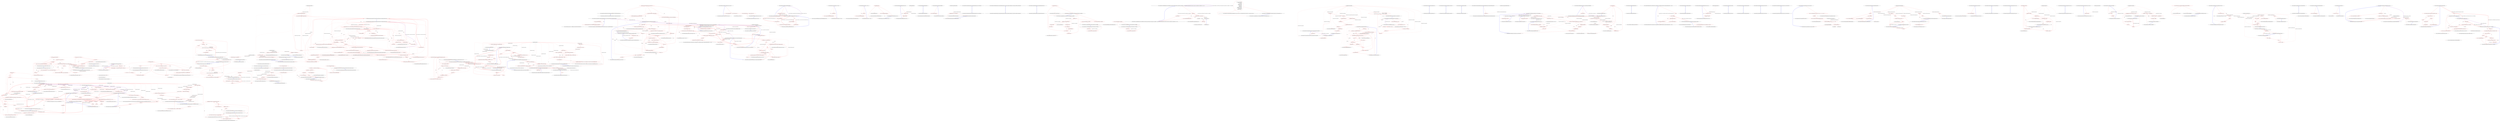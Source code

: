 digraph  {
n66 [label="CommandLine.ArgumentParser", span=""];
n0 [label="Entry CommandLine.ArgumentParser.ArgumentParser()", span="37-37", cluster="CommandLine.ArgumentParser.ArgumentParser()"];
n1 [label="this.PostParsingState = new List<ParsingError>()", span="39-39", cluster="CommandLine.ArgumentParser.ArgumentParser()", color=red, community=0];
n2 [label="Exit CommandLine.ArgumentParser.ArgumentParser()", span="37-37", cluster="CommandLine.ArgumentParser.ArgumentParser()"];
n3 [label="Entry System.Collections.Generic.List<T>.List()", span="0-0", cluster="System.Collections.Generic.List<T>.List()"];
n4 [label="Entry CommandLine.ArgumentParser.Parse(CommandLine.IArgumentEnumerator, CommandLine.OptionMap, object)", span="42-42", cluster="CommandLine.ArgumentParser.Parse(CommandLine.IArgumentEnumerator, CommandLine.OptionMap, object)"];
n5 [label="Exit CommandLine.ArgumentParser.Parse(CommandLine.IArgumentEnumerator, CommandLine.OptionMap, object)", span="42-42", cluster="CommandLine.ArgumentParser.Parse(CommandLine.IArgumentEnumerator, CommandLine.OptionMap, object)"];
n6 [label="Entry CommandLine.ArgumentParser.DefineOptionThatViolatesFormat(CommandLine.OptionInfo)", span="46-46", cluster="CommandLine.ArgumentParser.DefineOptionThatViolatesFormat(CommandLine.OptionInfo)"];
n7 [label="this.PostParsingState.Add(new ParsingError(option.ShortName, option.LongName, true))", span="50-50", cluster="CommandLine.ArgumentParser.DefineOptionThatViolatesFormat(CommandLine.OptionInfo)", color=red, community=0];
n8 [label="Exit CommandLine.ArgumentParser.DefineOptionThatViolatesFormat(CommandLine.OptionInfo)", span="46-46", cluster="CommandLine.ArgumentParser.DefineOptionThatViolatesFormat(CommandLine.OptionInfo)"];
n9 [label="Entry CommandLine.ParsingError.ParsingError(string, string, bool)", span="46-46", cluster="CommandLine.ParsingError.ParsingError(string, string, bool)"];
n10 [label="Entry System.Collections.Generic.List<T>.Add(T)", span="0-0", cluster="System.Collections.Generic.List<T>.Add(T)"];
n11 [label="Entry CommandLine.ArgumentParser.Create(string)", span="53-53", cluster="CommandLine.ArgumentParser.Create(string)"];
n12 [label="argument.Equals(''-'', StringComparison.InvariantCulture)", span="55-55", cluster="CommandLine.ArgumentParser.Create(string)", color=red, community=0];
n14 [label="argument[0] == '-' && argument[1] == '-'", span="58-58", cluster="CommandLine.ArgumentParser.Create(string)", color=red, community=0];
n16 [label="argument[0] == '-'", span="61-61", cluster="CommandLine.ArgumentParser.Create(string)", color=red, community=0];
n13 [label="return null;", span="56-56", cluster="CommandLine.ArgumentParser.Create(string)", color=red, community=0];
n20 [label="Entry string.Equals(string, System.StringComparison)", span="0-0", cluster="string.Equals(string, System.StringComparison)"];
n15 [label="return new LongOptionParser();", span="59-59", cluster="CommandLine.ArgumentParser.Create(string)", color=red, community=0];
n17 [label="return new OptionGroupParser();", span="62-62", cluster="CommandLine.ArgumentParser.Create(string)", color=red, community=0];
n18 [label="return null;", span="64-64", cluster="CommandLine.ArgumentParser.Create(string)", color=red, community=0];
n19 [label="Exit CommandLine.ArgumentParser.Create(string)", span="53-53", cluster="CommandLine.ArgumentParser.Create(string)"];
n21 [label="Entry CommandLine.LongOptionParser.LongOptionParser()", span="33-33", cluster="CommandLine.LongOptionParser.LongOptionParser()"];
n22 [label="Entry CommandLine.OptionGroupParser.OptionGroupParser()", span="31-31", cluster="CommandLine.OptionGroupParser.OptionGroupParser()"];
n23 [label="Entry CommandLine.ArgumentParser.IsInputValue(string)", span="67-67", cluster="CommandLine.ArgumentParser.IsInputValue(string)"];
n24 [label="argument.Length > 0", span="69-69", cluster="CommandLine.ArgumentParser.IsInputValue(string)", color=red, community=0];
n25 [label="return argument.Equals(''-'', StringComparison.InvariantCulture) || argument[0] != '-';", span="70-70", cluster="CommandLine.ArgumentParser.IsInputValue(string)", color=red, community=0];
n26 [label="return true;", span="72-72", cluster="CommandLine.ArgumentParser.IsInputValue(string)", color=red, community=0];
n27 [label="Exit CommandLine.ArgumentParser.IsInputValue(string)", span="67-67", cluster="CommandLine.ArgumentParser.IsInputValue(string)"];
n28 [label="Entry CommandLine.ArgumentParser.GetNextInputValues(CommandLine.IArgumentEnumerator)", span="82-82", cluster="CommandLine.ArgumentParser.GetNextInputValues(CommandLine.IArgumentEnumerator)"];
n29 [label="IList<string> list = new List<string>()", span="84-84", cluster="CommandLine.ArgumentParser.GetNextInputValues(CommandLine.IArgumentEnumerator)", color=red, community=0];
n30 [label="ae.MoveNext()", span="86-86", cluster="CommandLine.ArgumentParser.GetNextInputValues(CommandLine.IArgumentEnumerator)", color=red, community=0];
n31 [label="IsInputValue(ae.Current)", span="88-88", cluster="CommandLine.ArgumentParser.GetNextInputValues(CommandLine.IArgumentEnumerator)", color=red, community=0];
n32 [label="list.Add(ae.Current)", span="89-89", cluster="CommandLine.ArgumentParser.GetNextInputValues(CommandLine.IArgumentEnumerator)", color=red, community=0];
n33 [label="!ae.MovePrevious()", span="93-93", cluster="CommandLine.ArgumentParser.GetNextInputValues(CommandLine.IArgumentEnumerator)", color=red, community=0];
n35 [label="return list;", span="96-96", cluster="CommandLine.ArgumentParser.GetNextInputValues(CommandLine.IArgumentEnumerator)", color=red, community=0];
n37 [label="Entry CommandLine.IArgumentEnumerator.MoveNext()", span="42-42", cluster="CommandLine.IArgumentEnumerator.MoveNext()"];
n38 [label="Entry System.Collections.Generic.ICollection<T>.Add(T)", span="0-0", cluster="System.Collections.Generic.ICollection<T>.Add(T)"];
n34 [label="throw new CommandLineParserException();", span="94-94", cluster="CommandLine.ArgumentParser.GetNextInputValues(CommandLine.IArgumentEnumerator)", color=red, community=0];
n39 [label="Entry CommandLine.IArgumentEnumerator.MovePrevious()", span="44-44", cluster="CommandLine.IArgumentEnumerator.MovePrevious()"];
n36 [label="Exit CommandLine.ArgumentParser.GetNextInputValues(CommandLine.IArgumentEnumerator)", span="82-82", cluster="CommandLine.ArgumentParser.GetNextInputValues(CommandLine.IArgumentEnumerator)"];
n40 [label="Entry CommandLine.CommandLineParserException.CommandLineParserException()", span="41-41", cluster="CommandLine.CommandLineParserException.CommandLineParserException()"];
n41 [label="Entry CommandLine.ArgumentParser.CompareShort(string, string, bool)", span="99-99", cluster="CommandLine.ArgumentParser.CompareShort(string, string, bool)"];
n42 [label="return string.Compare(argument, ''-'' + option, !caseSensitive) == 0;", span="101-101", cluster="CommandLine.ArgumentParser.CompareShort(string, string, bool)", color=red, community=0];
n43 [label="Exit CommandLine.ArgumentParser.CompareShort(string, string, bool)", span="99-99", cluster="CommandLine.ArgumentParser.CompareShort(string, string, bool)"];
n44 [label="Entry string.Compare(string, string, bool)", span="0-0", cluster="string.Compare(string, string, bool)"];
n45 [label="Entry CommandLine.ArgumentParser.CompareLong(string, string, bool)", span="104-104", cluster="CommandLine.ArgumentParser.CompareLong(string, string, bool)"];
n46 [label="return string.Compare(argument, ''--'' + option, !caseSensitive) == 0;", span="106-106", cluster="CommandLine.ArgumentParser.CompareLong(string, string, bool)", color=red, community=0];
n47 [label="Exit CommandLine.ArgumentParser.CompareLong(string, string, bool)", span="104-104", cluster="CommandLine.ArgumentParser.CompareLong(string, string, bool)"];
n48 [label="Entry CommandLine.ArgumentParser.BooleanToParserState(bool)", span="109-109", cluster="CommandLine.ArgumentParser.BooleanToParserState(bool)"];
n49 [label="return BooleanToParserState(value, false);", span="111-111", cluster="CommandLine.ArgumentParser.BooleanToParserState(bool)", color=red, community=0];
n50 [label="Exit CommandLine.ArgumentParser.BooleanToParserState(bool)", span="109-109", cluster="CommandLine.ArgumentParser.BooleanToParserState(bool)"];
n51 [label="Entry CommandLine.ArgumentParser.BooleanToParserState(bool, bool)", span="114-114", cluster="CommandLine.ArgumentParser.BooleanToParserState(bool, bool)"];
n52 [label="value && !addMoveNextIfTrue", span="116-116", cluster="CommandLine.ArgumentParser.BooleanToParserState(bool, bool)", color=red, community=0];
n54 [label="value && addMoveNextIfTrue", span="118-118", cluster="CommandLine.ArgumentParser.BooleanToParserState(bool, bool)", color=red, community=0];
n53 [label="return ParserState.Success;", span="117-117", cluster="CommandLine.ArgumentParser.BooleanToParserState(bool, bool)", color=red, community=0];
n55 [label="return ParserState.Success | ParserState.MoveOnNextElement;", span="119-119", cluster="CommandLine.ArgumentParser.BooleanToParserState(bool, bool)", color=red, community=0];
n56 [label="return ParserState.Failure;", span="121-121", cluster="CommandLine.ArgumentParser.BooleanToParserState(bool, bool)", color=red, community=0];
n57 [label="Exit CommandLine.ArgumentParser.BooleanToParserState(bool, bool)", span="114-114", cluster="CommandLine.ArgumentParser.BooleanToParserState(bool, bool)"];
n58 [label="Entry CommandLine.ArgumentParser.EnsureOptionAttributeIsArrayCompatible(CommandLine.OptionInfo)", span="124-124", cluster="CommandLine.ArgumentParser.EnsureOptionAttributeIsArrayCompatible(CommandLine.OptionInfo)"];
n59 [label="!option.IsAttributeArrayCompatible", span="126-126", cluster="CommandLine.ArgumentParser.EnsureOptionAttributeIsArrayCompatible(CommandLine.OptionInfo)", color=red, community=0];
n60 [label="throw new CommandLineParserException();", span="127-127", cluster="CommandLine.ArgumentParser.EnsureOptionAttributeIsArrayCompatible(CommandLine.OptionInfo)", color=red, community=0];
n61 [label="Exit CommandLine.ArgumentParser.EnsureOptionAttributeIsArrayCompatible(CommandLine.OptionInfo)", span="124-124", cluster="CommandLine.ArgumentParser.EnsureOptionAttributeIsArrayCompatible(CommandLine.OptionInfo)"];
n62 [label="Entry CommandLine.ArgumentParser.EnsureOptionArrayAttributeIsNotBoundToScalar(CommandLine.OptionInfo)", span="130-130", cluster="CommandLine.ArgumentParser.EnsureOptionArrayAttributeIsNotBoundToScalar(CommandLine.OptionInfo)"];
n63 [label="!option.IsArray && option.IsAttributeArrayCompatible", span="132-132", cluster="CommandLine.ArgumentParser.EnsureOptionArrayAttributeIsNotBoundToScalar(CommandLine.OptionInfo)", color=red, community=0];
n64 [label="throw new CommandLineParserException();", span="133-133", cluster="CommandLine.ArgumentParser.EnsureOptionArrayAttributeIsNotBoundToScalar(CommandLine.OptionInfo)", color=red, community=0];
n65 [label="Exit CommandLine.ArgumentParser.EnsureOptionArrayAttributeIsNotBoundToScalar(CommandLine.OptionInfo)", span="130-130", cluster="CommandLine.ArgumentParser.EnsureOptionArrayAttributeIsNotBoundToScalar(CommandLine.OptionInfo)"];
m0_11 [label="Entry CommandLine.Assumes.NotZeroLength<T>(T[], string)", span="49-49", cluster="CommandLine.Assumes.NotZeroLength<T>(T[], string)", file="Assumes.cs"];
m0_12 [label="array.Length == 0", span="51-51", cluster="CommandLine.Assumes.NotZeroLength<T>(T[], string)", color=red, community=0, file="Assumes.cs"];
m0_13 [label="throw new ArgumentOutOfRangeException(paramName);", span="52-52", cluster="CommandLine.Assumes.NotZeroLength<T>(T[], string)", color=red, community=0, file="Assumes.cs"];
m0_14 [label="Exit CommandLine.Assumes.NotZeroLength<T>(T[], string)", span="49-49", cluster="CommandLine.Assumes.NotZeroLength<T>(T[], string)", file="Assumes.cs"];
m0_0 [label="Entry CommandLine.Assumes.NotNull<T>(T, string)", span="36-36", cluster="CommandLine.Assumes.NotNull<T>(T, string)", file="Assumes.cs"];
m0_1 [label="value == null", span="39-39", cluster="CommandLine.Assumes.NotNull<T>(T, string)", color=red, community=0, file="Assumes.cs"];
m0_2 [label="throw new ArgumentNullException(paramName);", span="40-40", cluster="CommandLine.Assumes.NotNull<T>(T, string)", color=red, community=0, file="Assumes.cs"];
m0_3 [label="Exit CommandLine.Assumes.NotNull<T>(T, string)", span="36-36", cluster="CommandLine.Assumes.NotNull<T>(T, string)", file="Assumes.cs"];
m0_9 [label="Entry string.IsNullOrEmpty(string)", span="0-0", cluster="string.IsNullOrEmpty(string)", file="Assumes.cs"];
m0_4 [label="Entry System.ArgumentNullException.ArgumentNullException(string)", span="0-0", cluster="System.ArgumentNullException.ArgumentNullException(string)", file="Assumes.cs"];
m0_5 [label="Entry CommandLine.Assumes.NotNullOrEmpty(string, string)", span="43-43", cluster="CommandLine.Assumes.NotNullOrEmpty(string, string)", file="Assumes.cs"];
m0_6 [label="string.IsNullOrEmpty(value)", span="45-45", cluster="CommandLine.Assumes.NotNullOrEmpty(string, string)", color=red, community=0, file="Assumes.cs"];
m0_7 [label="throw new ArgumentException(paramName);", span="46-46", cluster="CommandLine.Assumes.NotNullOrEmpty(string, string)", color=red, community=0, file="Assumes.cs"];
m0_8 [label="Exit CommandLine.Assumes.NotNullOrEmpty(string, string)", span="43-43", cluster="CommandLine.Assumes.NotNullOrEmpty(string, string)", file="Assumes.cs"];
m0_15 [label="Entry System.ArgumentOutOfRangeException.ArgumentOutOfRangeException(string)", span="0-0", cluster="System.ArgumentOutOfRangeException.ArgumentOutOfRangeException(string)", file="Assumes.cs"];
m0_10 [label="Entry System.ArgumentException.ArgumentException(string)", span="0-0", cluster="System.ArgumentException.ArgumentException(string)", file="Assumes.cs"];
m1_2 [label="Entry CommandLine.BadOptionInfo.BadOptionInfo(string, string)", span="45-45", cluster="CommandLine.BadOptionInfo.BadOptionInfo(string, string)", file="BadOptionInfo.cs"];
m1_3 [label="ShortName = shortName", span="47-47", cluster="CommandLine.BadOptionInfo.BadOptionInfo(string, string)", color=red, community=0, file="BadOptionInfo.cs"];
m1_4 [label="LongName = longName", span="48-48", cluster="CommandLine.BadOptionInfo.BadOptionInfo(string, string)", color=red, community=0, file="BadOptionInfo.cs"];
m1_5 [label="Exit CommandLine.BadOptionInfo.BadOptionInfo(string, string)", span="45-45", cluster="CommandLine.BadOptionInfo.BadOptionInfo(string, string)", file="BadOptionInfo.cs"];
m1_0 [label="Entry CommandLine.BadOptionInfo.BadOptionInfo()", span="41-41", cluster="CommandLine.BadOptionInfo.BadOptionInfo()", file="BadOptionInfo.cs"];
m1_1 [label="Exit CommandLine.BadOptionInfo.BadOptionInfo()", span="41-41", cluster="CommandLine.BadOptionInfo.BadOptionInfo()", file="BadOptionInfo.cs"];
m1_6 [label="CommandLine.BadOptionInfo", span="", file="BadOptionInfo.cs"];
m3_0 [label="Entry CommandLine.BaseSentenceBuilder.CreateBuiltIn()", span="46-46", cluster="CommandLine.BaseSentenceBuilder.CreateBuiltIn()", file="BaseSentenceBuilder.cs"];
m3_1 [label="return new EnglishSentenceBuilder();", span="48-48", cluster="CommandLine.BaseSentenceBuilder.CreateBuiltIn()", color=red, community=0, file="BaseSentenceBuilder.cs"];
m3_2 [label="Exit CommandLine.BaseSentenceBuilder.CreateBuiltIn()", span="46-46", cluster="CommandLine.BaseSentenceBuilder.CreateBuiltIn()", file="BaseSentenceBuilder.cs"];
m3_3 [label="Entry CommandLine.EnglishSentenceBuilder.EnglishSentenceBuilder()", span="38-38", cluster="CommandLine.EnglishSentenceBuilder.EnglishSentenceBuilder()", file="BaseSentenceBuilder.cs"];
m5_3 [label="Entry CommandLine.PostParsingState.PostParsingState()", span="40-40", cluster="CommandLine.PostParsingState.PostParsingState()", file="CommandLineOptionsBase.cs"];
m5_0 [label="Entry CommandLine.CommandLineOptionsBase.CommandLineOptionsBase()", span="39-39", cluster="CommandLine.CommandLineOptionsBase.CommandLineOptionsBase()", file="CommandLineOptionsBase.cs"];
m5_1 [label="LastPostParsingState = new PostParsingState()", span="41-41", cluster="CommandLine.CommandLineOptionsBase.CommandLineOptionsBase()", color=red, community=0, file="CommandLineOptionsBase.cs"];
m5_2 [label="Exit CommandLine.CommandLineOptionsBase.CommandLineOptionsBase()", span="39-39", cluster="CommandLine.CommandLineOptionsBase.CommandLineOptionsBase()", file="CommandLineOptionsBase.cs"];
m5_4 [label="CommandLine.CommandLineOptionsBase", span="", file="CommandLineOptionsBase.cs"];
m6_3 [label="Entry CommandLine.CommandLineParserSettings.CommandLineParserSettings()", span="44-44", cluster="CommandLine.CommandLineParserSettings.CommandLineParserSettings()", file="CommandLineParser.cs"];
m6_52 [label="Entry CommandLine.TargetWrapper.TargetWrapper(object)", span="42-42", cluster="CommandLine.TargetWrapper.TargetWrapper(object)", file="CommandLineParser.cs"];
m6_51 [label="Entry CommandLine.OptionInfo.CreateMap(object, CommandLine.CommandLineParserSettings)", span="78-78", cluster="CommandLine.OptionInfo.CreateMap(object, CommandLine.CommandLineParserSettings)", file="CommandLineParser.cs"];
m6_73 [label="Entry CommandLine.ArgumentParser.CompareShort(string, string, bool)", span="99-99", cluster="CommandLine.ArgumentParser.CompareShort(string, string, bool)", file="CommandLineParser.cs"];
m6_12 [label="Entry CommandLine.CommandLineParser.ParseArguments(string[], object, System.IO.TextWriter)", span="93-93", cluster="CommandLine.CommandLineParser.ParseArguments(string[], object, System.IO.TextWriter)", file="CommandLineParser.cs"];
m6_13 [label="Assumes.NotNull(args, ''args'')", span="95-95", cluster="CommandLine.CommandLineParser.ParseArguments(string[], object, System.IO.TextWriter)", color=red, community=0, file="CommandLineParser.cs"];
m6_14 [label="Assumes.NotNull(options, ''options'')", span="96-96", cluster="CommandLine.CommandLineParser.ParseArguments(string[], object, System.IO.TextWriter)", color=red, community=0, file="CommandLineParser.cs"];
m6_15 [label="var pair = ReflectionUtil.RetrieveMethod<HelpOptionAttribute>(options)", span="98-98", cluster="CommandLine.CommandLineParser.ParseArguments(string[], object, System.IO.TextWriter)", color=red, community=0, file="CommandLineParser.cs"];
m6_16 [label="pair != null && helpWriter != null", span="100-100", cluster="CommandLine.CommandLineParser.ParseArguments(string[], object, System.IO.TextWriter)", color=red, community=0, file="CommandLineParser.cs"];
m6_17 [label="ParseHelp(args, pair.Right) || !DoParseArguments(args, options)", span="102-102", cluster="CommandLine.CommandLineParser.ParseArguments(string[], object, System.IO.TextWriter)", color=red, community=0, file="CommandLineParser.cs"];
m6_19 [label="HelpOptionAttribute.InvokeMethod(options, pair, out helpText)", span="105-105", cluster="CommandLine.CommandLineParser.ParseArguments(string[], object, System.IO.TextWriter)", color=red, community=0, file="CommandLineParser.cs"];
m6_20 [label="helpWriter.Write(helpText)", span="106-106", cluster="CommandLine.CommandLineParser.ParseArguments(string[], object, System.IO.TextWriter)", color=red, community=0, file="CommandLineParser.cs"];
m6_23 [label="return DoParseArguments(args, options);", span="112-112", cluster="CommandLine.CommandLineParser.ParseArguments(string[], object, System.IO.TextWriter)", color=red, community=0, file="CommandLineParser.cs"];
m6_18 [label="string helpText", span="104-104", cluster="CommandLine.CommandLineParser.ParseArguments(string[], object, System.IO.TextWriter)", color=red, community=0, file="CommandLineParser.cs"];
m6_22 [label="return true;", span="109-109", cluster="CommandLine.CommandLineParser.ParseArguments(string[], object, System.IO.TextWriter)", color=red, community=0, file="CommandLineParser.cs"];
m6_21 [label="return false;", span="107-107", cluster="CommandLine.CommandLineParser.ParseArguments(string[], object, System.IO.TextWriter)", color=red, community=0, file="CommandLineParser.cs"];
m6_24 [label="Exit CommandLine.CommandLineParser.ParseArguments(string[], object, System.IO.TextWriter)", span="93-93", cluster="CommandLine.CommandLineParser.ParseArguments(string[], object, System.IO.TextWriter)", file="CommandLineParser.cs"];
m6_55 [label="Entry CommandLine.ArgumentParser.Create(string)", span="53-53", cluster="CommandLine.ArgumentParser.Create(string)", file="CommandLineParser.cs"];
m6_26 [label="Entry CommandLine.CommandLineParser.ParseHelp(string[], CommandLine.HelpOptionAttribute)", span="158-158", cluster="CommandLine.CommandLineParser.ParseHelp(string[], CommandLine.HelpOptionAttribute)", file="CommandLineParser.cs"];
m6_60 [label="bool caseSensitive = _settings.CaseSensitive", span="160-160", cluster="CommandLine.CommandLineParser.ParseHelp(string[], CommandLine.HelpOptionAttribute)", color=red, community=0, file="CommandLineParser.cs"];
m6_62 [label="i < args.Length", span="162-162", cluster="CommandLine.CommandLineParser.ParseHelp(string[], CommandLine.HelpOptionAttribute)", color=red, community=0, file="CommandLineParser.cs"];
m6_63 [label="!string.IsNullOrEmpty(helpOption.ShortName)", span="164-164", cluster="CommandLine.CommandLineParser.ParseHelp(string[], CommandLine.HelpOptionAttribute)", color=red, community=0, file="CommandLineParser.cs"];
m6_64 [label="ArgumentParser.CompareShort(args[i], helpOption.ShortName, caseSensitive)", span="166-166", cluster="CommandLine.CommandLineParser.ParseHelp(string[], CommandLine.HelpOptionAttribute)", color=red, community=0, file="CommandLineParser.cs"];
m6_66 [label="!string.IsNullOrEmpty(helpOption.LongName)", span="170-170", cluster="CommandLine.CommandLineParser.ParseHelp(string[], CommandLine.HelpOptionAttribute)", color=red, community=0, file="CommandLineParser.cs"];
m6_67 [label="ArgumentParser.CompareLong(args[i], helpOption.LongName, caseSensitive)", span="172-172", cluster="CommandLine.CommandLineParser.ParseHelp(string[], CommandLine.HelpOptionAttribute)", color=red, community=0, file="CommandLineParser.cs"];
m6_61 [label="int i = 0", span="162-162", cluster="CommandLine.CommandLineParser.ParseHelp(string[], CommandLine.HelpOptionAttribute)", color=red, community=0, file="CommandLineParser.cs"];
m6_69 [label="i++", span="162-162", cluster="CommandLine.CommandLineParser.ParseHelp(string[], CommandLine.HelpOptionAttribute)", color=red, community=0, file="CommandLineParser.cs"];
m6_70 [label="return false;", span="177-177", cluster="CommandLine.CommandLineParser.ParseHelp(string[], CommandLine.HelpOptionAttribute)", color=red, community=0, file="CommandLineParser.cs"];
m6_65 [label="return true;", span="167-167", cluster="CommandLine.CommandLineParser.ParseHelp(string[], CommandLine.HelpOptionAttribute)", color=red, community=0, file="CommandLineParser.cs"];
m6_68 [label="return true;", span="173-173", cluster="CommandLine.CommandLineParser.ParseHelp(string[], CommandLine.HelpOptionAttribute)", color=red, community=0, file="CommandLineParser.cs"];
m6_71 [label="Exit CommandLine.CommandLineParser.ParseHelp(string[], CommandLine.HelpOptionAttribute)", span="158-158", cluster="CommandLine.CommandLineParser.ParseHelp(string[], CommandLine.HelpOptionAttribute)", file="CommandLineParser.cs"];
m6_78 [label="Entry System.Collections.Generic.List<T>.AddRange(System.Collections.Generic.IEnumerable<T>)", span="0-0", cluster="System.Collections.Generic.List<T>.AddRange(System.Collections.Generic.IEnumerable<T>)", file="CommandLineParser.cs"];
m6_57 [label="Entry CommandLine.CommandLineParser.SetPostParsingStateIfNeeded(object, System.Collections.Generic.List<CommandLine.ParsingError>)", span="181-181", cluster="CommandLine.CommandLineParser.SetPostParsingStateIfNeeded(object, System.Collections.Generic.List<CommandLine.ParsingError>)", file="CommandLineParser.cs"];
m6_75 [label="options is CommandLineOptionsBase", span="183-183", cluster="CommandLine.CommandLineParser.SetPostParsingStateIfNeeded(object, System.Collections.Generic.List<CommandLine.ParsingError>)", color=red, community=0, file="CommandLineParser.cs"];
m6_76 [label="((CommandLineOptionsBase)options).InternalLastPostParsingState.Errors.AddRange(state)", span="184-184", cluster="CommandLine.CommandLineParser.SetPostParsingStateIfNeeded(object, System.Collections.Generic.List<CommandLine.ParsingError>)", color=red, community=0, file="CommandLineParser.cs"];
m6_77 [label="Exit CommandLine.CommandLineParser.SetPostParsingStateIfNeeded(object, System.Collections.Generic.List<CommandLine.ParsingError>)", span="181-181", cluster="CommandLine.CommandLineParser.SetPostParsingStateIfNeeded(object, System.Collections.Generic.List<CommandLine.ParsingError>)", file="CommandLineParser.cs"];
m6_74 [label="Entry CommandLine.ArgumentParser.CompareLong(string, string, bool)", span="104-104", cluster="CommandLine.ArgumentParser.CompareLong(string, string, bool)", file="CommandLineParser.cs"];
m6_54 [label="Entry CommandLine.IArgumentEnumerator.MoveNext()", span="42-42", cluster="CommandLine.IArgumentEnumerator.MoveNext()", file="CommandLineParser.cs"];
m6_8 [label="Entry CommandLine.Assumes.NotNull<T>(T, string)", span="36-36", cluster="CommandLine.Assumes.NotNull<T>(T, string)", file="CommandLineParser.cs"];
m6_4 [label="Entry CommandLine.CommandLineParser.CommandLineParser(CommandLine.CommandLineParserSettings)", span="58-58", cluster="CommandLine.CommandLineParser.CommandLineParser(CommandLine.CommandLineParserSettings)", file="CommandLineParser.cs"];
m6_5 [label="Assumes.NotNull(settings, ''settings'')", span="60-60", cluster="CommandLine.CommandLineParser.CommandLineParser(CommandLine.CommandLineParserSettings)", color=red, community=0, file="CommandLineParser.cs"];
m6_6 [label="_settings = settings", span="62-62", cluster="CommandLine.CommandLineParser.CommandLineParser(CommandLine.CommandLineParserSettings)", color=red, community=0, file="CommandLineParser.cs"];
m6_7 [label="Exit CommandLine.CommandLineParser.CommandLineParser(CommandLine.CommandLineParserSettings)", span="58-58", cluster="CommandLine.CommandLineParser.CommandLineParser(CommandLine.CommandLineParserSettings)", file="CommandLineParser.cs"];
m6_0 [label="Entry CommandLine.CommandLineParser.CommandLineParser()", span="47-47", cluster="CommandLine.CommandLineParser.CommandLineParser()", file="CommandLineParser.cs"];
m6_1 [label="_settings = new CommandLineParserSettings()", span="49-49", cluster="CommandLine.CommandLineParser.CommandLineParser()", color=red, community=0, file="CommandLineParser.cs"];
m6_2 [label="Exit CommandLine.CommandLineParser.CommandLineParser()", span="47-47", cluster="CommandLine.CommandLineParser.CommandLineParser()", file="CommandLineParser.cs"];
m6_72 [label="Entry string.IsNullOrEmpty(string)", span="0-0", cluster="string.IsNullOrEmpty(string)", file="CommandLineParser.cs"];
m6_59 [label="Entry CommandLine.OptionMap.EnforceRules()", span="112-112", cluster="CommandLine.OptionMap.EnforceRules()", file="CommandLineParser.cs"];
m6_53 [label="Entry CommandLine.StringArrayEnumerator.StringArrayEnumerator(string[])", span="41-41", cluster="CommandLine.StringArrayEnumerator.StringArrayEnumerator(string[])", file="CommandLineParser.cs"];
m6_28 [label="Entry CommandLine.HelpOptionAttribute.InvokeMethod(object, CommandLine.Pair<System.Reflection.MethodInfo, CommandLine.HelpOptionAttribute>, out string)", span="76-76", cluster="CommandLine.HelpOptionAttribute.InvokeMethod(object, CommandLine.Pair<System.Reflection.MethodInfo, CommandLine.HelpOptionAttribute>, out string)", file="CommandLineParser.cs"];
m6_25 [label="Entry CommandLine.ReflectionUtil.RetrieveMethod<TAttribute>(object)", span="64-64", cluster="CommandLine.ReflectionUtil.RetrieveMethod<TAttribute>(object)", file="CommandLineParser.cs"];
m6_27 [label="Entry CommandLine.CommandLineParser.DoParseArguments(string[], object)", span="115-115", cluster="CommandLine.CommandLineParser.DoParseArguments(string[], object)", file="CommandLineParser.cs"];
m6_30 [label="bool hadError = false", span="117-117", cluster="CommandLine.CommandLineParser.DoParseArguments(string[], object)", color=red, community=0, file="CommandLineParser.cs"];
m6_31 [label="var optionMap = OptionInfo.CreateMap(options, _settings)", span="118-118", cluster="CommandLine.CommandLineParser.DoParseArguments(string[], object)", color=red, community=0, file="CommandLineParser.cs"];
m6_32 [label="var target = new TargetWrapper(options)", span="119-119", cluster="CommandLine.CommandLineParser.DoParseArguments(string[], object)", color=red, community=0, file="CommandLineParser.cs"];
m6_33 [label="IArgumentEnumerator arguments = new StringArrayEnumerator(args)", span="121-121", cluster="CommandLine.CommandLineParser.DoParseArguments(string[], object)", color=red, community=0, file="CommandLineParser.cs"];
m6_39 [label="ParserState result = parser.Parse(arguments, optionMap, options)", span="130-130", cluster="CommandLine.CommandLineParser.DoParseArguments(string[], object)", color=red, community=0, file="CommandLineParser.cs"];
m6_41 [label="SetPostParsingStateIfNeeded(options, parser.PostParsingState)", span="133-133", cluster="CommandLine.CommandLineParser.DoParseArguments(string[], object)", color=red, community=0, file="CommandLineParser.cs"];
m6_48 [label="hadError |= !optionMap.EnforceRules()", span="153-153", cluster="CommandLine.CommandLineParser.DoParseArguments(string[], object)", color=red, community=0, file="CommandLineParser.cs"];
m6_45 [label="target.IsValueListDefined", span="141-141", cluster="CommandLine.CommandLineParser.DoParseArguments(string[], object)", color=red, community=0, file="CommandLineParser.cs"];
m6_46 [label="!target.AddValueItemIfAllowed(argument)", span="143-143", cluster="CommandLine.CommandLineParser.DoParseArguments(string[], object)", color=red, community=0, file="CommandLineParser.cs"];
m6_34 [label="arguments.MoveNext()", span="122-122", cluster="CommandLine.CommandLineParser.DoParseArguments(string[], object)", color=red, community=0, file="CommandLineParser.cs"];
m6_35 [label="string argument = arguments.Current", span="124-124", cluster="CommandLine.CommandLineParser.DoParseArguments(string[], object)", color=red, community=0, file="CommandLineParser.cs"];
m6_44 [label="arguments.MoveNext()", span="139-139", cluster="CommandLine.CommandLineParser.DoParseArguments(string[], object)", color=red, community=0, file="CommandLineParser.cs"];
m6_36 [label="argument != null && argument.Length > 0", span="125-125", cluster="CommandLine.CommandLineParser.DoParseArguments(string[], object)", color=red, community=0, file="CommandLineParser.cs"];
m6_37 [label="ArgumentParser parser = ArgumentParser.Create(argument)", span="127-127", cluster="CommandLine.CommandLineParser.DoParseArguments(string[], object)", color=red, community=0, file="CommandLineParser.cs"];
m6_38 [label="parser != null", span="128-128", cluster="CommandLine.CommandLineParser.DoParseArguments(string[], object)", color=red, community=0, file="CommandLineParser.cs"];
m6_40 [label="(result & ParserState.Failure) == ParserState.Failure", span="131-131", cluster="CommandLine.CommandLineParser.DoParseArguments(string[], object)", color=red, community=0, file="CommandLineParser.cs"];
m6_43 [label="(result & ParserState.MoveOnNextElement) == ParserState.MoveOnNextElement", span="138-138", cluster="CommandLine.CommandLineParser.DoParseArguments(string[], object)", color=red, community=0, file="CommandLineParser.cs"];
m6_42 [label="hadError = true", span="134-134", cluster="CommandLine.CommandLineParser.DoParseArguments(string[], object)", color=red, community=0, file="CommandLineParser.cs"];
m6_47 [label="hadError = true", span="145-145", cluster="CommandLine.CommandLineParser.DoParseArguments(string[], object)", color=red, community=0, file="CommandLineParser.cs"];
m6_49 [label="return !hadError;", span="155-155", cluster="CommandLine.CommandLineParser.DoParseArguments(string[], object)", color=red, community=0, file="CommandLineParser.cs"];
m6_50 [label="Exit CommandLine.CommandLineParser.DoParseArguments(string[], object)", span="115-115", cluster="CommandLine.CommandLineParser.DoParseArguments(string[], object)", file="CommandLineParser.cs"];
m6_58 [label="Entry CommandLine.TargetWrapper.AddValueItemIfAllowed(string)", span="52-52", cluster="CommandLine.TargetWrapper.AddValueItemIfAllowed(string)", file="CommandLineParser.cs"];
m6_29 [label="Entry System.IO.TextWriter.Write(string)", span="0-0", cluster="System.IO.TextWriter.Write(string)", file="CommandLineParser.cs"];
m6_9 [label="Entry CommandLine.CommandLineParser.ParseArguments(string[], object)", span="75-75", cluster="CommandLine.CommandLineParser.ParseArguments(string[], object)", file="CommandLineParser.cs"];
m6_10 [label="return ParseArguments(args, options, _settings.HelpWriter);", span="77-77", cluster="CommandLine.CommandLineParser.ParseArguments(string[], object)", color=red, community=0, file="CommandLineParser.cs"];
m6_11 [label="Exit CommandLine.CommandLineParser.ParseArguments(string[], object)", span="75-75", cluster="CommandLine.CommandLineParser.ParseArguments(string[], object)", file="CommandLineParser.cs"];
m6_79 [label="CommandLine.CommandLineParser", span="", file="CommandLineParser.cs"];
m7_1 [label="Exit CommandLine.CommandLineParserException.CommandLineParserException()", span="41-41", cluster="CommandLine.CommandLineParserException.CommandLineParserException()", file="CommandLineParserException.cs"];
m7_4 [label="Entry CommandLine.CommandLineParserException.CommandLineParserException(string, System.Exception)", span="51-51", cluster="CommandLine.CommandLineParserException.CommandLineParserException(string, System.Exception)", file="CommandLineParserException.cs"];
m7_5 [label="Exit CommandLine.CommandLineParserException.CommandLineParserException(string, System.Exception)", span="51-51", cluster="CommandLine.CommandLineParserException.CommandLineParserException(string, System.Exception)", file="CommandLineParserException.cs"];
m7_6 [label="Entry CommandLine.CommandLineParserException.CommandLineParserException(System.Runtime.Serialization.SerializationInfo, System.Runtime.Serialization.StreamingContext)", span="56-56", cluster="CommandLine.CommandLineParserException.CommandLineParserException(System.Runtime.Serialization.SerializationInfo, System.Runtime.Serialization.StreamingContext)", file="CommandLineParserException.cs"];
m7_7 [label="Exit CommandLine.CommandLineParserException.CommandLineParserException(System.Runtime.Serialization.SerializationInfo, System.Runtime.Serialization.StreamingContext)", span="56-56", cluster="CommandLine.CommandLineParserException.CommandLineParserException(System.Runtime.Serialization.SerializationInfo, System.Runtime.Serialization.StreamingContext)", file="CommandLineParserException.cs"];
m7_2 [label="Entry CommandLine.CommandLineParserException.CommandLineParserException(string)", span="46-46", cluster="CommandLine.CommandLineParserException.CommandLineParserException(string)", file="CommandLineParserException.cs"];
m7_3 [label="Exit CommandLine.CommandLineParserException.CommandLineParserException(string)", span="46-46", cluster="CommandLine.CommandLineParserException.CommandLineParserException(string)", file="CommandLineParserException.cs"];
m8_42 [label="Entry CommandLine.Infrastructure.Maybe.Nothing<T>()", span="66-66", cluster="CommandLine.Infrastructure.Maybe.Nothing<T>()", file="CommandLineParserSettings.cs"];
m8_15 [label="Entry CommandLine.Core.SpecificationExtensions.ThrowingValidate(System.Collections.Generic.IEnumerable<CommandLine.Core.Specification>, System.Collections.Generic.IEnumerable<System.Tuple<System.Func<CommandLine.Core.Specification, bool>, string>>)", span="40-40", cluster="CommandLine.Core.SpecificationExtensions.ThrowingValidate(System.Collections.Generic.IEnumerable<CommandLine.Core.Specification>, System.Collections.Generic.IEnumerable<System.Tuple<System.Func<CommandLine.Core.Specification, bool>, string>>)", file="CommandLineParserSettings.cs"];
m8_16 [label=guardsLookup, span="42-42", cluster="CommandLine.Core.SpecificationExtensions.ThrowingValidate(System.Collections.Generic.IEnumerable<CommandLine.Core.Specification>, System.Collections.Generic.IEnumerable<System.Tuple<System.Func<CommandLine.Core.Specification, bool>, string>>)", color=red, community=0, file="CommandLineParserSettings.cs"];
m8_17 [label="specifications.Any(spec => guard.Item1(spec))", span="44-44", cluster="CommandLine.Core.SpecificationExtensions.ThrowingValidate(System.Collections.Generic.IEnumerable<CommandLine.Core.Specification>, System.Collections.Generic.IEnumerable<System.Tuple<System.Func<CommandLine.Core.Specification, bool>, string>>)", color=red, community=0, file="CommandLineParserSettings.cs"];
m8_19 [label="return specifications;", span="50-50", cluster="CommandLine.Core.SpecificationExtensions.ThrowingValidate(System.Collections.Generic.IEnumerable<CommandLine.Core.Specification>, System.Collections.Generic.IEnumerable<System.Tuple<System.Func<CommandLine.Core.Specification, bool>, string>>)", color=red, community=0, file="CommandLineParserSettings.cs"];
m8_18 [label="throw new ApplicationException(guard.Item2);", span="46-46", cluster="CommandLine.Core.SpecificationExtensions.ThrowingValidate(System.Collections.Generic.IEnumerable<CommandLine.Core.Specification>, System.Collections.Generic.IEnumerable<System.Tuple<System.Func<CommandLine.Core.Specification, bool>, string>>)", color=red, community=0, file="CommandLineParserSettings.cs"];
m8_20 [label="Exit CommandLine.Core.SpecificationExtensions.ThrowingValidate(System.Collections.Generic.IEnumerable<CommandLine.Core.Specification>, System.Collections.Generic.IEnumerable<System.Tuple<System.Func<CommandLine.Core.Specification, bool>, string>>)", span="40-40", cluster="CommandLine.Core.SpecificationExtensions.ThrowingValidate(System.Collections.Generic.IEnumerable<CommandLine.Core.Specification>, System.Collections.Generic.IEnumerable<System.Tuple<System.Func<CommandLine.Core.Specification, bool>, string>>)", file="CommandLineParserSettings.cs"];
m8_41 [label="Entry CommandLine.Infrastructure.Maybe.Just<T>(T)", span="71-71", cluster="CommandLine.Infrastructure.Maybe.Just<T>(T)", file="CommandLineParserSettings.cs"];
m8_0 [label="Entry CommandLine.Core.SpecificationExtensions.IsOption(CommandLine.Core.Specification)", span="11-11", cluster="CommandLine.Core.SpecificationExtensions.IsOption(CommandLine.Core.Specification)", file="CommandLineParserSettings.cs"];
m8_1 [label="specification == null", span="13-13", cluster="CommandLine.Core.SpecificationExtensions.IsOption(CommandLine.Core.Specification)", color=red, community=0, file="CommandLineParserSettings.cs"];
m8_3 [label="return specification.Tag == SpecificationType.Option;", span="15-15", cluster="CommandLine.Core.SpecificationExtensions.IsOption(CommandLine.Core.Specification)", color=red, community=0, file="CommandLineParserSettings.cs"];
m8_2 [label="throw new ArgumentNullException(''specification'');", span="13-13", cluster="CommandLine.Core.SpecificationExtensions.IsOption(CommandLine.Core.Specification)", color=red, community=0, file="CommandLineParserSettings.cs"];
m8_4 [label="Exit CommandLine.Core.SpecificationExtensions.IsOption(CommandLine.Core.Specification)", span="11-11", cluster="CommandLine.Core.SpecificationExtensions.IsOption(CommandLine.Core.Specification)", file="CommandLineParserSettings.cs"];
m8_14 [label="Entry CommandLine.Core.OptionSpecification.OptionSpecification(string, string, bool, string, int, int, CommandLine.Infrastructure.Maybe<object>, System.Type, string, string)", span="15-15", cluster="CommandLine.Core.OptionSpecification.OptionSpecification(string, string, bool, string, int, int, CommandLine.Infrastructure.Maybe<object>, System.Type, string, string)", file="CommandLineParserSettings.cs"];
m8_6 [label="Entry CommandLine.Core.SpecificationExtensions.IsValue(CommandLine.Core.Specification)", span="18-18", cluster="CommandLine.Core.SpecificationExtensions.IsValue(CommandLine.Core.Specification)", file="CommandLineParserSettings.cs"];
m8_7 [label="specification == null", span="20-20", cluster="CommandLine.Core.SpecificationExtensions.IsValue(CommandLine.Core.Specification)", color=red, community=0, file="CommandLineParserSettings.cs"];
m8_9 [label="return specification.Tag == SpecificationType.Value;", span="22-22", cluster="CommandLine.Core.SpecificationExtensions.IsValue(CommandLine.Core.Specification)", color=red, community=0, file="CommandLineParserSettings.cs"];
m8_8 [label="throw new ArgumentNullException(''specification'');", span="20-20", cluster="CommandLine.Core.SpecificationExtensions.IsValue(CommandLine.Core.Specification)", color=red, community=0, file="CommandLineParserSettings.cs"];
m8_10 [label="Exit CommandLine.Core.SpecificationExtensions.IsValue(CommandLine.Core.Specification)", span="18-18", cluster="CommandLine.Core.SpecificationExtensions.IsValue(CommandLine.Core.Specification)", file="CommandLineParserSettings.cs"];
m8_23 [label="Entry lambda expression", span="44-44", cluster="lambda expression", file="CommandLineParserSettings.cs"];
m8_24 [label="guard.Item1(spec)", span="44-44", cluster="lambda expression", color=red, community=0, file="CommandLineParserSettings.cs"];
m8_25 [label="Exit lambda expression", span="44-44", cluster="lambda expression", file="CommandLineParserSettings.cs"];
m8_27 [label="Entry CommandLine.Core.SpecificationExtensions.GetMaxValueCount(CommandLine.Core.Specification)", span="53-53", cluster="CommandLine.Core.SpecificationExtensions.GetMaxValueCount(CommandLine.Core.Specification)", file="CommandLineParserSettings.cs"];
m8_28 [label="specification == null", span="55-55", cluster="CommandLine.Core.SpecificationExtensions.GetMaxValueCount(CommandLine.Core.Specification)", color=red, community=0, file="CommandLineParserSettings.cs"];
m8_30 [label="specification.ConversionType.ToDescriptor()", span="57-57", cluster="CommandLine.Core.SpecificationExtensions.GetMaxValueCount(CommandLine.Core.Specification)", color=red, community=0, file="CommandLineParserSettings.cs"];
m8_34 [label="var min = specification.Min", span="62-62", cluster="CommandLine.Core.SpecificationExtensions.GetMaxValueCount(CommandLine.Core.Specification)", color=red, community=0, file="CommandLineParserSettings.cs"];
m8_35 [label="var max = specification.Max", span="63-63", cluster="CommandLine.Core.SpecificationExtensions.GetMaxValueCount(CommandLine.Core.Specification)", color=red, community=0, file="CommandLineParserSettings.cs"];
m8_29 [label="throw new ArgumentNullException(''specification'');", span="55-55", cluster="CommandLine.Core.SpecificationExtensions.GetMaxValueCount(CommandLine.Core.Specification)", color=red, community=0, file="CommandLineParserSettings.cs"];
m8_31 [label="DescriptorType.Scalar", span="59-59", cluster="CommandLine.Core.SpecificationExtensions.GetMaxValueCount(CommandLine.Core.Specification)", color=red, community=0, file="CommandLineParserSettings.cs"];
m8_33 [label="DescriptorType.Sequence", span="61-61", cluster="CommandLine.Core.SpecificationExtensions.GetMaxValueCount(CommandLine.Core.Specification)", color=red, community=0, file="CommandLineParserSettings.cs"];
m8_32 [label="return  Maybe.Just(1);", span="60-60", cluster="CommandLine.Core.SpecificationExtensions.GetMaxValueCount(CommandLine.Core.Specification)", color=red, community=0, file="CommandLineParserSettings.cs"];
m8_36 [label="min >= 0 && max >= 0", span="64-64", cluster="CommandLine.Core.SpecificationExtensions.GetMaxValueCount(CommandLine.Core.Specification)", color=red, community=0, file="CommandLineParserSettings.cs"];
m8_37 [label="return Maybe.Just(max);", span="66-66", cluster="CommandLine.Core.SpecificationExtensions.GetMaxValueCount(CommandLine.Core.Specification)", color=red, community=0, file="CommandLineParserSettings.cs"];
m8_38 [label="return Maybe.Nothing<int>();", span="71-71", cluster="CommandLine.Core.SpecificationExtensions.GetMaxValueCount(CommandLine.Core.Specification)", color=red, community=0, file="CommandLineParserSettings.cs"];
m8_39 [label="Exit CommandLine.Core.SpecificationExtensions.GetMaxValueCount(CommandLine.Core.Specification)", span="53-53", cluster="CommandLine.Core.SpecificationExtensions.GetMaxValueCount(CommandLine.Core.Specification)", file="CommandLineParserSettings.cs"];
m8_26 [label="Entry System.Func<T, TResult>.Invoke(T)", span="0-0", cluster="System.Func<T, TResult>.Invoke(T)", file="CommandLineParserSettings.cs"];
m8_40 [label="Entry System.Type.ToDescriptor()", span="22-22", cluster="System.Type.ToDescriptor()", file="CommandLineParserSettings.cs"];
m8_5 [label="Entry System.ArgumentNullException.ArgumentNullException(string)", span="0-0", cluster="System.ArgumentNullException.ArgumentNullException(string)", file="CommandLineParserSettings.cs"];
m8_21 [label="Entry Unk.Any", span="", cluster="Unk.Any", file="CommandLineParserSettings.cs"];
m8_11 [label="Entry CommandLine.Core.SpecificationExtensions.WithLongName(CommandLine.Core.OptionSpecification, string)", span="25-25", cluster="CommandLine.Core.SpecificationExtensions.WithLongName(CommandLine.Core.OptionSpecification, string)", file="CommandLineParserSettings.cs"];
m8_12 [label="return new OptionSpecification(\r\n                specification.ShortName,\r\n                newLongName,\r\n                specification.Required,\r\n                specification.SetName,\r\n                specification.Min,\r\n                specification.Max,\r\n                specification.DefaultValue,\r\n                specification.ConversionType,\r\n                specification.HelpText,\r\n                specification.MetaValue);", span="27-37", cluster="CommandLine.Core.SpecificationExtensions.WithLongName(CommandLine.Core.OptionSpecification, string)", color=red, community=0, file="CommandLineParserSettings.cs"];
m8_13 [label="Exit CommandLine.Core.SpecificationExtensions.WithLongName(CommandLine.Core.OptionSpecification, string)", span="25-25", cluster="CommandLine.Core.SpecificationExtensions.WithLongName(CommandLine.Core.OptionSpecification, string)", file="CommandLineParserSettings.cs"];
m8_22 [label="Entry System.ApplicationException.ApplicationException(string)", span="0-0", cluster="System.ApplicationException.ApplicationException(string)", file="CommandLineParserSettings.cs"];
m8_43 [label=guard, span="", file="CommandLineParserSettings.cs"];
m9_31 [label="Entry System.Text.StringBuilder.Append(char)", span="0-0", cluster="System.Text.StringBuilder.Append(char)", file="CopyrightInfo.cs"];
m9_16 [label="Entry CommandLine.Assumes.NotZeroLength<T>(T[], string)", span="49-49", cluster="CommandLine.Assumes.NotZeroLength<T>(T[], string)", file="CopyrightInfo.cs"];
m9_30 [label="Entry System.Text.StringBuilder.Append(string)", span="0-0", cluster="System.Text.StringBuilder.Append(string)", file="CopyrightInfo.cs"];
m9_17 [label="Entry System.Text.StringBuilder.StringBuilder(int)", span="0-0", cluster="System.Text.StringBuilder.StringBuilder(int)", file="CopyrightInfo.cs"];
m9_6 [label="Entry CommandLine.Text.CopyrightInfo.CopyrightInfo(bool, string, params int[])", span="90-90", cluster="CommandLine.Text.CopyrightInfo.CopyrightInfo(bool, string, params int[])", file="CopyrightInfo.cs"];
m9_7 [label="Assumes.NotNullOrEmpty(author, ''author'')", span="92-92", cluster="CommandLine.Text.CopyrightInfo.CopyrightInfo(bool, string, params int[])", color=red, community=0, file="CopyrightInfo.cs"];
m9_8 [label="Assumes.NotZeroLength(years, ''years'')", span="93-93", cluster="CommandLine.Text.CopyrightInfo.CopyrightInfo(bool, string, params int[])", color=red, community=0, file="CopyrightInfo.cs"];
m9_10 [label="_isSymbolUpper = isSymbolUpper", span="96-96", cluster="CommandLine.Text.CopyrightInfo.CopyrightInfo(bool, string, params int[])", color=red, community=0, file="CopyrightInfo.cs"];
m9_11 [label="_author = author", span="97-97", cluster="CommandLine.Text.CopyrightInfo.CopyrightInfo(bool, string, params int[])", color=red, community=0, file="CopyrightInfo.cs"];
m9_12 [label="_years = years", span="98-98", cluster="CommandLine.Text.CopyrightInfo.CopyrightInfo(bool, string, params int[])", color=red, community=0, file="CopyrightInfo.cs"];
m9_13 [label="_builder = new StringBuilder\r\n                    (CopyrightWord.Length + author.Length + (4 * years.Length) + extraLength)", span="99-100", cluster="CommandLine.Text.CopyrightInfo.CopyrightInfo(bool, string, params int[])", color=red, community=1, file="CopyrightInfo.cs"];
m9_9 [label="int extraLength = 10", span="95-95", cluster="CommandLine.Text.CopyrightInfo.CopyrightInfo(bool, string, params int[])", color=red, community=0, file="CopyrightInfo.cs"];
m9_14 [label="Exit CommandLine.Text.CopyrightInfo.CopyrightInfo(bool, string, params int[])", span="90-90", cluster="CommandLine.Text.CopyrightInfo.CopyrightInfo(bool, string, params int[])", file="CopyrightInfo.cs"];
m9_2 [label="Entry CommandLine.Text.CopyrightInfo.CopyrightInfo(string, int)", span="63-63", cluster="CommandLine.Text.CopyrightInfo.CopyrightInfo(string, int)", file="CopyrightInfo.cs"];
m9_3 [label="Exit CommandLine.Text.CopyrightInfo.CopyrightInfo(string, int)", span="63-63", cluster="CommandLine.Text.CopyrightInfo.CopyrightInfo(string, int)", file="CopyrightInfo.cs"];
m9_51 [label="Entry int.ToString(System.IFormatProvider)", span="0-0", cluster="int.ToString(System.IFormatProvider)", file="CopyrightInfo.cs"];
m9_34 [label="Entry CommandLine.Text.CopyrightInfo.implicit operator string(CommandLine.Text.CopyrightInfo)", span="129-129", cluster="CommandLine.Text.CopyrightInfo.implicit operator string(CommandLine.Text.CopyrightInfo)", file="CopyrightInfo.cs"];
m9_35 [label="return info.ToString();", span="131-131", cluster="CommandLine.Text.CopyrightInfo.implicit operator string(CommandLine.Text.CopyrightInfo)", color=red, community=0, file="CopyrightInfo.cs"];
m9_36 [label="Exit CommandLine.Text.CopyrightInfo.implicit operator string(CommandLine.Text.CopyrightInfo)", span="129-129", cluster="CommandLine.Text.CopyrightInfo.implicit operator string(CommandLine.Text.CopyrightInfo)", file="CopyrightInfo.cs"];
m9_18 [label="Entry CommandLine.Text.CopyrightInfo.ToString()", span="107-107", cluster="CommandLine.Text.CopyrightInfo.ToString()", file="CopyrightInfo.cs"];
m9_19 [label="_builder.Append(CopyrightWord)", span="109-109", cluster="CommandLine.Text.CopyrightInfo.ToString()", color=red, community=0, file="CopyrightInfo.cs"];
m9_20 [label="_builder.Append(' ')", span="110-110", cluster="CommandLine.Text.CopyrightInfo.ToString()", color=red, community=0, file="CopyrightInfo.cs"];
m9_21 [label=_isSymbolUpper, span="111-111", cluster="CommandLine.Text.CopyrightInfo.ToString()", color=red, community=0, file="CopyrightInfo.cs"];
m9_22 [label="_builder.Append(_symbolUpper)", span="112-112", cluster="CommandLine.Text.CopyrightInfo.ToString()", color=red, community=0, file="CopyrightInfo.cs"];
m9_23 [label="_builder.Append(_symbolLower)", span="114-114", cluster="CommandLine.Text.CopyrightInfo.ToString()", color=red, community=0, file="CopyrightInfo.cs"];
m9_24 [label="_builder.Append(' ')", span="116-116", cluster="CommandLine.Text.CopyrightInfo.ToString()", color=red, community=0, file="CopyrightInfo.cs"];
m9_25 [label="_builder.Append(FormatYears(_years))", span="117-117", cluster="CommandLine.Text.CopyrightInfo.ToString()", color=red, community=0, file="CopyrightInfo.cs"];
m9_26 [label="_builder.Append(' ')", span="118-118", cluster="CommandLine.Text.CopyrightInfo.ToString()", color=red, community=0, file="CopyrightInfo.cs"];
m9_27 [label="_builder.Append(_author)", span="119-119", cluster="CommandLine.Text.CopyrightInfo.ToString()", color=red, community=0, file="CopyrightInfo.cs"];
m9_28 [label="return _builder.ToString();", span="121-121", cluster="CommandLine.Text.CopyrightInfo.ToString()", color=red, community=0, file="CopyrightInfo.cs"];
m9_29 [label="Exit CommandLine.Text.CopyrightInfo.ToString()", span="107-107", cluster="CommandLine.Text.CopyrightInfo.ToString()", file="CopyrightInfo.cs"];
m9_32 [label="Entry CommandLine.Text.CopyrightInfo.FormatYears(int[])", span="148-148", cluster="CommandLine.Text.CopyrightInfo.FormatYears(int[])", file="CopyrightInfo.cs"];
m9_37 [label="years.Length == 1", span="150-150", cluster="CommandLine.Text.CopyrightInfo.FormatYears(int[])", color=red, community=0, file="CopyrightInfo.cs"];
m9_38 [label="return years[0].ToString(CultureInfo.InvariantCulture);", span="151-151", cluster="CommandLine.Text.CopyrightInfo.FormatYears(int[])", color=red, community=0, file="CopyrightInfo.cs"];
m9_39 [label="var yearsPart = new StringBuilder(years.Length * 6)", span="153-153", cluster="CommandLine.Text.CopyrightInfo.FormatYears(int[])", color=red, community=0, file="CopyrightInfo.cs"];
m9_41 [label="i < years.Length", span="154-154", cluster="CommandLine.Text.CopyrightInfo.FormatYears(int[])", color=red, community=0, file="CopyrightInfo.cs"];
m9_42 [label="yearsPart.Append(years[i].ToString(CultureInfo.InvariantCulture))", span="156-156", cluster="CommandLine.Text.CopyrightInfo.FormatYears(int[])", color=red, community=0, file="CopyrightInfo.cs"];
m9_44 [label="next < years.Length", span="158-158", cluster="CommandLine.Text.CopyrightInfo.FormatYears(int[])", color=red, community=0, file="CopyrightInfo.cs"];
m9_45 [label="years[next] - years[i] > 1", span="160-160", cluster="CommandLine.Text.CopyrightInfo.FormatYears(int[])", color=red, community=0, file="CopyrightInfo.cs"];
m9_40 [label="int i = 0", span="154-154", cluster="CommandLine.Text.CopyrightInfo.FormatYears(int[])", color=red, community=0, file="CopyrightInfo.cs"];
m9_46 [label="yearsPart.Append('' - '')", span="161-161", cluster="CommandLine.Text.CopyrightInfo.FormatYears(int[])", color=red, community=0, file="CopyrightInfo.cs"];
m9_47 [label="yearsPart.Append('', '')", span="163-163", cluster="CommandLine.Text.CopyrightInfo.FormatYears(int[])", color=red, community=0, file="CopyrightInfo.cs"];
m9_49 [label="return yearsPart.ToString();", span="167-167", cluster="CommandLine.Text.CopyrightInfo.FormatYears(int[])", color=red, community=0, file="CopyrightInfo.cs"];
m9_43 [label="int next = i + 1", span="157-157", cluster="CommandLine.Text.CopyrightInfo.FormatYears(int[])", color=red, community=0, file="CopyrightInfo.cs"];
m9_48 [label="i++", span="154-154", cluster="CommandLine.Text.CopyrightInfo.FormatYears(int[])", color=red, community=0, file="CopyrightInfo.cs"];
m9_50 [label="Exit CommandLine.Text.CopyrightInfo.FormatYears(int[])", span="148-148", cluster="CommandLine.Text.CopyrightInfo.FormatYears(int[])", file="CopyrightInfo.cs"];
m9_4 [label="Entry CommandLine.Text.CopyrightInfo.CopyrightInfo(string, params int[])", span="76-76", cluster="CommandLine.Text.CopyrightInfo.CopyrightInfo(string, params int[])", file="CopyrightInfo.cs"];
m9_5 [label="Exit CommandLine.Text.CopyrightInfo.CopyrightInfo(string, params int[])", span="76-76", cluster="CommandLine.Text.CopyrightInfo.CopyrightInfo(string, params int[])", file="CopyrightInfo.cs"];
m9_15 [label="Entry CommandLine.Assumes.NotNullOrEmpty(string, string)", span="43-43", cluster="CommandLine.Assumes.NotNullOrEmpty(string, string)", file="CopyrightInfo.cs"];
m9_0 [label="Entry CommandLine.Text.CopyrightInfo.CopyrightInfo()", span="52-52", cluster="CommandLine.Text.CopyrightInfo.CopyrightInfo()", file="CopyrightInfo.cs"];
m9_1 [label="Exit CommandLine.Text.CopyrightInfo.CopyrightInfo()", span="52-52", cluster="CommandLine.Text.CopyrightInfo.CopyrightInfo()", file="CopyrightInfo.cs"];
m9_33 [label="Entry System.Text.StringBuilder.ToString()", span="0-0", cluster="System.Text.StringBuilder.ToString()", file="CopyrightInfo.cs"];
m9_52 [label="CommandLine.Text.CopyrightInfo", span="", file="CopyrightInfo.cs"];
m11_0 [label="Entry CommandLine.Text.FormatOptionHelpTextEventArgs.FormatOptionHelpTextEventArgs(CommandLine.BaseOptionAttribute)", span="45-45", cluster="CommandLine.Text.FormatOptionHelpTextEventArgs.FormatOptionHelpTextEventArgs(CommandLine.BaseOptionAttribute)", file="FormatOptionHelpTextEventArgs.cs"];
m11_1 [label="_option = option", span="47-47", cluster="CommandLine.Text.FormatOptionHelpTextEventArgs.FormatOptionHelpTextEventArgs(CommandLine.BaseOptionAttribute)", color=red, community=0, file="FormatOptionHelpTextEventArgs.cs"];
m11_2 [label="Exit CommandLine.Text.FormatOptionHelpTextEventArgs.FormatOptionHelpTextEventArgs(CommandLine.BaseOptionAttribute)", span="45-45", cluster="CommandLine.Text.FormatOptionHelpTextEventArgs.FormatOptionHelpTextEventArgs(CommandLine.BaseOptionAttribute)", file="FormatOptionHelpTextEventArgs.cs"];
m11_3 [label="CommandLine.Text.FormatOptionHelpTextEventArgs", span="", file="FormatOptionHelpTextEventArgs.cs"];
m12_25 [label="Entry CommandLine.Text.HeadingInfo.WriteMessage(string, System.IO.TextWriter)", span="108-108", cluster="CommandLine.Text.HeadingInfo.WriteMessage(string, System.IO.TextWriter)", file="HeadingInfo.cs"];
m12_26 [label="Assumes.NotNullOrEmpty(message, ''message'')", span="110-110", cluster="CommandLine.Text.HeadingInfo.WriteMessage(string, System.IO.TextWriter)", color=red, community=0, file="HeadingInfo.cs"];
m12_27 [label="Assumes.NotNull(writer, ''writer'')", span="111-111", cluster="CommandLine.Text.HeadingInfo.WriteMessage(string, System.IO.TextWriter)", color=red, community=0, file="HeadingInfo.cs"];
m12_28 [label="var builder = new StringBuilder(_programName.Length + message.Length + 2)", span="113-113", cluster="CommandLine.Text.HeadingInfo.WriteMessage(string, System.IO.TextWriter)", color=red, community=0, file="HeadingInfo.cs"];
m12_31 [label="builder.Append(message)", span="116-116", cluster="CommandLine.Text.HeadingInfo.WriteMessage(string, System.IO.TextWriter)", color=red, community=0, file="HeadingInfo.cs"];
m12_32 [label="writer.WriteLine(builder.ToString())", span="117-117", cluster="CommandLine.Text.HeadingInfo.WriteMessage(string, System.IO.TextWriter)", color=red, community=0, file="HeadingInfo.cs"];
m12_29 [label="builder.Append(_programName)", span="114-114", cluster="CommandLine.Text.HeadingInfo.WriteMessage(string, System.IO.TextWriter)", color=red, community=0, file="HeadingInfo.cs"];
m12_30 [label="builder.Append('': '')", span="115-115", cluster="CommandLine.Text.HeadingInfo.WriteMessage(string, System.IO.TextWriter)", color=red, community=0, file="HeadingInfo.cs"];
m12_33 [label="Exit CommandLine.Text.HeadingInfo.WriteMessage(string, System.IO.TextWriter)", span="108-108", cluster="CommandLine.Text.HeadingInfo.WriteMessage(string, System.IO.TextWriter)", file="HeadingInfo.cs"];
m12_20 [label="Entry System.Text.StringBuilder.Append(char)", span="0-0", cluster="System.Text.StringBuilder.Append(char)", file="HeadingInfo.cs"];
m12_35 [label="Entry System.IO.TextWriter.WriteLine(string)", span="0-0", cluster="System.IO.TextWriter.WriteLine(string)", file="HeadingInfo.cs"];
m12_2 [label="Entry CommandLine.Text.HeadingInfo.HeadingInfo(string, string)", span="63-63", cluster="CommandLine.Text.HeadingInfo.HeadingInfo(string, string)", file="HeadingInfo.cs"];
m12_3 [label="Assumes.NotNullOrEmpty(programName, ''programName'')", span="65-65", cluster="CommandLine.Text.HeadingInfo.HeadingInfo(string, string)", color=red, community=0, file="HeadingInfo.cs"];
m12_4 [label="_programName = programName", span="67-67", cluster="CommandLine.Text.HeadingInfo.HeadingInfo(string, string)", color=red, community=0, file="HeadingInfo.cs"];
m12_5 [label="_version = version", span="68-68", cluster="CommandLine.Text.HeadingInfo.HeadingInfo(string, string)", color=red, community=0, file="HeadingInfo.cs"];
m12_6 [label="Exit CommandLine.Text.HeadingInfo.HeadingInfo(string, string)", span="63-63", cluster="CommandLine.Text.HeadingInfo.HeadingInfo(string, string)", file="HeadingInfo.cs"];
m12_18 [label="Entry System.Text.StringBuilder.StringBuilder(int)", span="0-0", cluster="System.Text.StringBuilder.StringBuilder(int)", file="HeadingInfo.cs"];
m12_22 [label="Entry CommandLine.Text.HeadingInfo.implicit operator string(CommandLine.Text.HeadingInfo)", span="95-95", cluster="CommandLine.Text.HeadingInfo.implicit operator string(CommandLine.Text.HeadingInfo)", file="HeadingInfo.cs"];
m12_23 [label="return info.ToString();", span="97-97", cluster="CommandLine.Text.HeadingInfo.implicit operator string(CommandLine.Text.HeadingInfo)", color=red, community=0, file="HeadingInfo.cs"];
m12_24 [label="Exit CommandLine.Text.HeadingInfo.implicit operator string(CommandLine.Text.HeadingInfo)", span="95-95", cluster="CommandLine.Text.HeadingInfo.implicit operator string(CommandLine.Text.HeadingInfo)", file="HeadingInfo.cs"];
m12_34 [label="Entry CommandLine.Assumes.NotNull<T>(T, string)", span="36-36", cluster="CommandLine.Assumes.NotNull<T>(T, string)", file="HeadingInfo.cs"];
m12_0 [label="Entry CommandLine.Text.HeadingInfo.HeadingInfo(string)", span="51-51", cluster="CommandLine.Text.HeadingInfo.HeadingInfo(string)", file="HeadingInfo.cs"];
m12_1 [label="Exit CommandLine.Text.HeadingInfo.HeadingInfo(string)", span="51-51", cluster="CommandLine.Text.HeadingInfo.HeadingInfo(string)", file="HeadingInfo.cs"];
m12_8 [label="Entry CommandLine.Text.HeadingInfo.ToString()", span="75-75", cluster="CommandLine.Text.HeadingInfo.ToString()", file="HeadingInfo.cs"];
m12_9 [label="bool isVersionNull = string.IsNullOrEmpty(_version)", span="77-77", cluster="CommandLine.Text.HeadingInfo.ToString()", color=red, community=0, file="HeadingInfo.cs"];
m12_10 [label="var builder = new StringBuilder(_programName.Length +\r\n                                (!isVersionNull ? _version.Length + 1: 0))", span="78-79", cluster="CommandLine.Text.HeadingInfo.ToString()", color=red, community=1, file="HeadingInfo.cs"];
m12_12 [label="!isVersionNull", span="81-81", cluster="CommandLine.Text.HeadingInfo.ToString()", color=red, community=0, file="HeadingInfo.cs"];
m12_11 [label="builder.Append(_programName)", span="80-80", cluster="CommandLine.Text.HeadingInfo.ToString()", color=red, community=0, file="HeadingInfo.cs"];
m12_13 [label="builder.Append(' ')", span="83-83", cluster="CommandLine.Text.HeadingInfo.ToString()", color=red, community=0, file="HeadingInfo.cs"];
m12_14 [label="builder.Append(_version)", span="84-84", cluster="CommandLine.Text.HeadingInfo.ToString()", color=red, community=0, file="HeadingInfo.cs"];
m12_15 [label="return builder.ToString();", span="87-87", cluster="CommandLine.Text.HeadingInfo.ToString()", color=red, community=0, file="HeadingInfo.cs"];
m12_16 [label="Exit CommandLine.Text.HeadingInfo.ToString()", span="75-75", cluster="CommandLine.Text.HeadingInfo.ToString()", file="HeadingInfo.cs"];
m12_17 [label="Entry string.IsNullOrEmpty(string)", span="0-0", cluster="string.IsNullOrEmpty(string)", file="HeadingInfo.cs"];
m12_39 [label="Entry CommandLine.Text.HeadingInfo.WriteError(string)", span="137-137", cluster="CommandLine.Text.HeadingInfo.WriteError(string)", file="HeadingInfo.cs"];
m12_40 [label="WriteMessage(message, Console.Error)", span="139-139", cluster="CommandLine.Text.HeadingInfo.WriteError(string)", color=red, community=0, file="HeadingInfo.cs"];
m12_41 [label="Exit CommandLine.Text.HeadingInfo.WriteError(string)", span="137-137", cluster="CommandLine.Text.HeadingInfo.WriteError(string)", file="HeadingInfo.cs"];
m12_21 [label="Entry System.Text.StringBuilder.ToString()", span="0-0", cluster="System.Text.StringBuilder.ToString()", file="HeadingInfo.cs"];
m12_19 [label="Entry System.Text.StringBuilder.Append(string)", span="0-0", cluster="System.Text.StringBuilder.Append(string)", file="HeadingInfo.cs"];
m12_7 [label="Entry CommandLine.Assumes.NotNullOrEmpty(string, string)", span="43-43", cluster="CommandLine.Assumes.NotNullOrEmpty(string, string)", file="HeadingInfo.cs"];
m12_36 [label="Entry CommandLine.Text.HeadingInfo.WriteMessage(string)", span="126-126", cluster="CommandLine.Text.HeadingInfo.WriteMessage(string)", file="HeadingInfo.cs"];
m12_37 [label="WriteMessage(message, Console.Out)", span="128-128", cluster="CommandLine.Text.HeadingInfo.WriteMessage(string)", color=red, community=0, file="HeadingInfo.cs"];
m12_38 [label="Exit CommandLine.Text.HeadingInfo.WriteMessage(string)", span="126-126", cluster="CommandLine.Text.HeadingInfo.WriteMessage(string)", file="HeadingInfo.cs"];
m12_42 [label="CommandLine.Text.HeadingInfo", span="", file="HeadingInfo.cs"];
m13_6 [label="Entry CommandLine.HelpOptionAttribute.InvokeMethod(object, CommandLine.Pair<System.Reflection.MethodInfo, CommandLine.HelpOptionAttribute>, out string)", span="76-76", cluster="CommandLine.HelpOptionAttribute.InvokeMethod(object, CommandLine.Pair<System.Reflection.MethodInfo, CommandLine.HelpOptionAttribute>, out string)", file="HelpOptionAttribute.cs"];
m13_7 [label="text = null", span="79-79", cluster="CommandLine.HelpOptionAttribute.InvokeMethod(object, CommandLine.Pair<System.Reflection.MethodInfo, CommandLine.HelpOptionAttribute>, out string)", color=red, community=0, file="HelpOptionAttribute.cs"];
m13_8 [label="var method = pair.Left", span="81-81", cluster="CommandLine.HelpOptionAttribute.InvokeMethod(object, CommandLine.Pair<System.Reflection.MethodInfo, CommandLine.HelpOptionAttribute>, out string)", color=red, community=0, file="HelpOptionAttribute.cs"];
m13_11 [label="text = (string)method.Invoke(target, null)", span="85-85", cluster="CommandLine.HelpOptionAttribute.InvokeMethod(object, CommandLine.Pair<System.Reflection.MethodInfo, CommandLine.HelpOptionAttribute>, out string)", color=red, community=0, file="HelpOptionAttribute.cs"];
m13_9 [label="!CheckMethodSignature(method)", span="82-82", cluster="CommandLine.HelpOptionAttribute.InvokeMethod(object, CommandLine.Pair<System.Reflection.MethodInfo, CommandLine.HelpOptionAttribute>, out string)", color=red, community=0, file="HelpOptionAttribute.cs"];
m13_10 [label="throw new MemberAccessException();", span="83-83", cluster="CommandLine.HelpOptionAttribute.InvokeMethod(object, CommandLine.Pair<System.Reflection.MethodInfo, CommandLine.HelpOptionAttribute>, out string)", color=red, community=0, file="HelpOptionAttribute.cs"];
m13_12 [label="Exit CommandLine.HelpOptionAttribute.InvokeMethod(object, CommandLine.Pair<System.Reflection.MethodInfo, CommandLine.HelpOptionAttribute>, out string)", span="76-76", cluster="CommandLine.HelpOptionAttribute.InvokeMethod(object, CommandLine.Pair<System.Reflection.MethodInfo, CommandLine.HelpOptionAttribute>, out string)", file="HelpOptionAttribute.cs"];
m13_13 [label="Entry CommandLine.HelpOptionAttribute.CheckMethodSignature(System.Reflection.MethodInfo)", span="88-88", cluster="CommandLine.HelpOptionAttribute.CheckMethodSignature(System.Reflection.MethodInfo)", file="HelpOptionAttribute.cs"];
m13_16 [label="return value.ReturnType == typeof(string) && value.GetParameters().Length == 0;", span="90-90", cluster="CommandLine.HelpOptionAttribute.CheckMethodSignature(System.Reflection.MethodInfo)", color=red, community=0, file="HelpOptionAttribute.cs"];
m13_17 [label="Exit CommandLine.HelpOptionAttribute.CheckMethodSignature(System.Reflection.MethodInfo)", span="88-88", cluster="CommandLine.HelpOptionAttribute.CheckMethodSignature(System.Reflection.MethodInfo)", file="HelpOptionAttribute.cs"];
m13_15 [label="Entry System.Reflection.MethodBase.Invoke(object, object[])", span="0-0", cluster="System.Reflection.MethodBase.Invoke(object, object[])", file="HelpOptionAttribute.cs"];
m13_0 [label="Entry CommandLine.HelpOptionAttribute.HelpOptionAttribute()", span="48-48", cluster="CommandLine.HelpOptionAttribute.HelpOptionAttribute()", file="HelpOptionAttribute.cs"];
m13_1 [label="Exit CommandLine.HelpOptionAttribute.HelpOptionAttribute()", span="48-48", cluster="CommandLine.HelpOptionAttribute.HelpOptionAttribute()", file="HelpOptionAttribute.cs"];
m13_2 [label="Entry CommandLine.HelpOptionAttribute.HelpOptionAttribute(string, string)", span="59-59", cluster="CommandLine.HelpOptionAttribute.HelpOptionAttribute(string, string)", file="HelpOptionAttribute.cs"];
m13_3 [label="base.ShortName = shortName", span="61-61", cluster="CommandLine.HelpOptionAttribute.HelpOptionAttribute(string, string)", color=red, community=0, file="HelpOptionAttribute.cs"];
m13_4 [label="base.LongName = longName", span="62-62", cluster="CommandLine.HelpOptionAttribute.HelpOptionAttribute(string, string)", color=red, community=0, file="HelpOptionAttribute.cs"];
m13_5 [label="Exit CommandLine.HelpOptionAttribute.HelpOptionAttribute(string, string)", span="59-59", cluster="CommandLine.HelpOptionAttribute.HelpOptionAttribute(string, string)", file="HelpOptionAttribute.cs"];
m13_14 [label="Entry System.MemberAccessException.MemberAccessException()", span="0-0", cluster="System.MemberAccessException.MemberAccessException()", file="HelpOptionAttribute.cs"];
m13_18 [label="Entry System.Reflection.MethodBase.GetParameters()", span="0-0", cluster="System.Reflection.MethodBase.GetParameters()", file="HelpOptionAttribute.cs"];
m13_19 [label="CommandLine.HelpOptionAttribute", span="", file="HelpOptionAttribute.cs"];
m15_5 [label="Exit CommandLine.IArgumentEnumerator.MovePrevious()", span="44-44", cluster="CommandLine.IArgumentEnumerator.MovePrevious()", file="IArgumentEnumerator.cs"];
m15_2 [label="Entry CommandLine.IArgumentEnumerator.MoveNext()", span="42-42", cluster="CommandLine.IArgumentEnumerator.MoveNext()", file="IArgumentEnumerator.cs"];
m15_3 [label="Exit CommandLine.IArgumentEnumerator.MoveNext()", span="42-42", cluster="CommandLine.IArgumentEnumerator.MoveNext()", file="IArgumentEnumerator.cs"];
m15_0 [label="Entry CommandLine.IArgumentEnumerator.GetRemainingFromNext()", span="37-37", cluster="CommandLine.IArgumentEnumerator.GetRemainingFromNext()", file="IArgumentEnumerator.cs"];
m15_1 [label="Exit CommandLine.IArgumentEnumerator.GetRemainingFromNext()", span="37-37", cluster="CommandLine.IArgumentEnumerator.GetRemainingFromNext()", file="IArgumentEnumerator.cs"];
m16_0 [label="Entry CommandLine.ICommandLineParser.ParseArguments(string[], object)", span="49-49", cluster="CommandLine.ICommandLineParser.ParseArguments(string[], object)", file="ICommandLineParser.cs"];
m16_1 [label="Exit CommandLine.ICommandLineParser.ParseArguments(string[], object)", span="49-49", cluster="CommandLine.ICommandLineParser.ParseArguments(string[], object)", file="ICommandLineParser.cs"];
m16_2 [label="Entry CommandLine.ICommandLineParser.ParseArguments(string[], object, System.IO.TextWriter)", span="64-64", cluster="CommandLine.ICommandLineParser.ParseArguments(string[], object, System.IO.TextWriter)", file="ICommandLineParser.cs"];
m16_3 [label="Exit CommandLine.ICommandLineParser.ParseArguments(string[], object, System.IO.TextWriter)", span="64-64", cluster="CommandLine.ICommandLineParser.ParseArguments(string[], object, System.IO.TextWriter)", file="ICommandLineParser.cs"];
m17_0 [label="Entry CommandLine.Tests.ArgumentParserFixture.Get_next_input_values()", span="41-41", cluster="CommandLine.Tests.ArgumentParserFixture.Get_next_input_values()", file="LongOptionParser.cs"];
m17_1 [label="var ae = new StringArrayEnumerator(new string[] { ''--optarr'', ''one'', ''two'', ''--plain'', ''3'' })", span="43-43", cluster="CommandLine.Tests.ArgumentParserFixture.Get_next_input_values()", color=red, community=0, file="LongOptionParser.cs"];
m17_2 [label="ae.MoveNext()", span="45-45", cluster="CommandLine.Tests.ArgumentParserFixture.Get_next_input_values()", color=red, community=0, file="LongOptionParser.cs"];
m17_3 [label="var items = ArgumentParser.PublicWrapperOfGetNextInputValues(ae)", span="47-47", cluster="CommandLine.Tests.ArgumentParserFixture.Get_next_input_values()", color=red, community=0, file="LongOptionParser.cs"];
m17_5 [label="ae.Current.Should().Equal(''two'')", span="50-50", cluster="CommandLine.Tests.ArgumentParserFixture.Get_next_input_values()", color=red, community=0, file="LongOptionParser.cs"];
m17_4 [label="base.ElementsShouldBeEqual(new string[] { ''one'', ''two'' }, items)", span="49-49", cluster="CommandLine.Tests.ArgumentParserFixture.Get_next_input_values()", color=red, community=0, file="LongOptionParser.cs"];
m17_6 [label="Exit CommandLine.Tests.ArgumentParserFixture.Get_next_input_values()", span="41-41", cluster="CommandLine.Tests.ArgumentParserFixture.Get_next_input_values()", file="LongOptionParser.cs"];
m17_10 [label="Entry Unk.ElementsShouldBeEqual", span="", cluster="Unk.ElementsShouldBeEqual", file="LongOptionParser.cs"];
m17_9 [label="Entry Unk.PublicWrapperOfGetNextInputValues", span="", cluster="Unk.PublicWrapperOfGetNextInputValues", file="LongOptionParser.cs"];
m17_8 [label="Entry CommandLine.Internal.StringArrayEnumerator.MoveNext()", span="81-81", cluster="CommandLine.Internal.StringArrayEnumerator.MoveNext()", file="LongOptionParser.cs"];
m17_7 [label="Entry CommandLine.Internal.StringArrayEnumerator.StringArrayEnumerator(string[])", span="41-41", cluster="CommandLine.Internal.StringArrayEnumerator.StringArrayEnumerator(string[])", file="LongOptionParser.cs"];
m17_12 [label="Entry Unk.Equal", span="", cluster="Unk.Equal", file="LongOptionParser.cs"];
m17_11 [label="Entry Unk.Should", span="", cluster="Unk.Should", file="LongOptionParser.cs"];
m17_13 [label="CommandLine.Tests.ArgumentParserFixture", span="", file="LongOptionParser.cs"];
m18_18 [label="Entry CommandLine.OneCharStringEnumerator.GetRemainingFromNext()", span="105-105", cluster="CommandLine.OneCharStringEnumerator.GetRemainingFromNext()", file="OneCharStringEnumerator.cs"];
m18_19 [label="_index == -1", span="107-107", cluster="CommandLine.OneCharStringEnumerator.GetRemainingFromNext()", color=red, community=0, file="OneCharStringEnumerator.cs"];
m18_20 [label="throw new InvalidOperationException();", span="108-108", cluster="CommandLine.OneCharStringEnumerator.GetRemainingFromNext()", color=red, community=0, file="OneCharStringEnumerator.cs"];
m18_21 [label="_index > _data.Length", span="110-110", cluster="CommandLine.OneCharStringEnumerator.GetRemainingFromNext()", color=red, community=0, file="OneCharStringEnumerator.cs"];
m18_22 [label="throw new InvalidOperationException();", span="111-111", cluster="CommandLine.OneCharStringEnumerator.GetRemainingFromNext()", color=red, community=0, file="OneCharStringEnumerator.cs"];
m18_23 [label="return _data.Substring(_index + 1);", span="113-113", cluster="CommandLine.OneCharStringEnumerator.GetRemainingFromNext()", color=red, community=0, file="OneCharStringEnumerator.cs"];
m18_24 [label="Exit CommandLine.OneCharStringEnumerator.GetRemainingFromNext()", span="105-105", cluster="CommandLine.OneCharStringEnumerator.GetRemainingFromNext()", file="OneCharStringEnumerator.cs"];
m18_17 [label="Entry string.Substring(int, int)", span="0-0", cluster="string.Substring(int, int)", file="OneCharStringEnumerator.cs"];
m18_9 [label="Entry CommandLine.OneCharStringEnumerator.MoveNext()", span="92-92", cluster="CommandLine.OneCharStringEnumerator.MoveNext()", file="OneCharStringEnumerator.cs"];
m18_10 [label="_index < (_data.Length - 1)", span="94-94", cluster="CommandLine.OneCharStringEnumerator.MoveNext()", color=red, community=0, file="OneCharStringEnumerator.cs"];
m18_11 [label="_index++", span="96-96", cluster="CommandLine.OneCharStringEnumerator.MoveNext()", color=red, community=0, file="OneCharStringEnumerator.cs"];
m18_14 [label="_index = _data.Length", span="100-100", cluster="CommandLine.OneCharStringEnumerator.MoveNext()", color=red, community=0, file="OneCharStringEnumerator.cs"];
m18_12 [label="_currentElement = _data.Substring(_index, 1)", span="97-97", cluster="CommandLine.OneCharStringEnumerator.MoveNext()", color=red, community=0, file="OneCharStringEnumerator.cs"];
m18_13 [label="return true;", span="98-98", cluster="CommandLine.OneCharStringEnumerator.MoveNext()", color=red, community=0, file="OneCharStringEnumerator.cs"];
m18_15 [label="return false;", span="102-102", cluster="CommandLine.OneCharStringEnumerator.MoveNext()", color=red, community=0, file="OneCharStringEnumerator.cs"];
m18_16 [label="Exit CommandLine.OneCharStringEnumerator.MoveNext()", span="92-92", cluster="CommandLine.OneCharStringEnumerator.MoveNext()", file="OneCharStringEnumerator.cs"];
m18_0 [label="Entry CommandLine.OneCharStringEnumerator.OneCharStringEnumerator(string)", span="41-41", cluster="CommandLine.OneCharStringEnumerator.OneCharStringEnumerator(string)", file="OneCharStringEnumerator.cs"];
m18_1 [label="Assumes.NotNullOrEmpty(value, ''value'')", span="43-43", cluster="CommandLine.OneCharStringEnumerator.OneCharStringEnumerator(string)", color=red, community=0, file="OneCharStringEnumerator.cs"];
m18_2 [label="_data = value", span="45-45", cluster="CommandLine.OneCharStringEnumerator.OneCharStringEnumerator(string)", color=red, community=0, file="OneCharStringEnumerator.cs"];
m18_3 [label="_index = -1", span="46-46", cluster="CommandLine.OneCharStringEnumerator.OneCharStringEnumerator(string)", color=red, community=0, file="OneCharStringEnumerator.cs"];
m18_4 [label="Exit CommandLine.OneCharStringEnumerator.OneCharStringEnumerator(string)", span="41-41", cluster="CommandLine.OneCharStringEnumerator.OneCharStringEnumerator(string)", file="OneCharStringEnumerator.cs"];
m18_27 [label="Entry CommandLine.OneCharStringEnumerator.MovePrevious()", span="116-116", cluster="CommandLine.OneCharStringEnumerator.MovePrevious()", file="OneCharStringEnumerator.cs"];
m18_28 [label="throw new NotSupportedException();", span="118-118", cluster="CommandLine.OneCharStringEnumerator.MovePrevious()", color=red, community=0, file="OneCharStringEnumerator.cs"];
m18_29 [label="Exit CommandLine.OneCharStringEnumerator.MovePrevious()", span="116-116", cluster="CommandLine.OneCharStringEnumerator.MovePrevious()", file="OneCharStringEnumerator.cs"];
m18_30 [label="Entry System.NotSupportedException.NotSupportedException()", span="0-0", cluster="System.NotSupportedException.NotSupportedException()", file="OneCharStringEnumerator.cs"];
m18_6 [label="Entry CommandLine.OneCharStringEnumerator.Reset()", span="87-87", cluster="CommandLine.OneCharStringEnumerator.Reset()", file="OneCharStringEnumerator.cs"];
m18_7 [label="_index = -1", span="89-89", cluster="CommandLine.OneCharStringEnumerator.Reset()", color=red, community=0, file="OneCharStringEnumerator.cs"];
m18_8 [label="Exit CommandLine.OneCharStringEnumerator.Reset()", span="87-87", cluster="CommandLine.OneCharStringEnumerator.Reset()", file="OneCharStringEnumerator.cs"];
m18_31 [label="Entry CommandLine.OneCharStringEnumerator.System.IDisposable.Dispose()", span="121-121", cluster="CommandLine.OneCharStringEnumerator.System.IDisposable.Dispose()", file="OneCharStringEnumerator.cs"];
m18_32 [label="Exit CommandLine.OneCharStringEnumerator.System.IDisposable.Dispose()", span="121-121", cluster="CommandLine.OneCharStringEnumerator.System.IDisposable.Dispose()", file="OneCharStringEnumerator.cs"];
m18_5 [label="Entry CommandLine.Assumes.NotNullOrEmpty(string, string)", span="43-43", cluster="CommandLine.Assumes.NotNullOrEmpty(string, string)", file="OneCharStringEnumerator.cs"];
m18_26 [label="Entry string.Substring(int)", span="0-0", cluster="string.Substring(int)", file="OneCharStringEnumerator.cs"];
m18_25 [label="Entry System.InvalidOperationException.InvalidOperationException()", span="0-0", cluster="System.InvalidOperationException.InvalidOperationException()", file="OneCharStringEnumerator.cs"];
m18_33 [label="CommandLine.OneCharStringEnumerator", span="", file="OneCharStringEnumerator.cs"];
m19_0 [label="Entry CommandLine.OptionArrayAttribute.OptionArrayAttribute(string, string)", span="44-44", cluster="CommandLine.OptionArrayAttribute.OptionArrayAttribute(string, string)", file="OptionArrayAttribute.cs"];
m19_1 [label="Exit CommandLine.OptionArrayAttribute.OptionArrayAttribute(string, string)", span="44-44", cluster="CommandLine.OptionArrayAttribute.OptionArrayAttribute(string, string)", file="OptionArrayAttribute.cs"];
m20_10 [label="Entry string.IsNullOrEmpty(string)", span="0-0", cluster="string.IsNullOrEmpty(string)", file="OptionAttribute.cs"];
m20_0 [label="Entry CommandLine.OptionAttribute.OptionAttribute(string, string)", span="50-50", cluster="CommandLine.OptionAttribute.OptionAttribute(string, string)", file="OptionAttribute.cs"];
m20_1 [label="!string.IsNullOrEmpty(shortName)", span="52-52", cluster="CommandLine.OptionAttribute.OptionAttribute(string, string)", color=red, community=0, file="OptionAttribute.cs"];
m20_2 [label="_uniqueName = shortName", span="53-53", cluster="CommandLine.OptionAttribute.OptionAttribute(string, string)", color=red, community=0, file="OptionAttribute.cs"];
m20_3 [label="!string.IsNullOrEmpty(longName)", span="54-54", cluster="CommandLine.OptionAttribute.OptionAttribute(string, string)", color=red, community=0, file="OptionAttribute.cs"];
m20_4 [label="_uniqueName = longName", span="55-55", cluster="CommandLine.OptionAttribute.OptionAttribute(string, string)", color=red, community=0, file="OptionAttribute.cs"];
m20_7 [label="base.ShortName = shortName", span="60-60", cluster="CommandLine.OptionAttribute.OptionAttribute(string, string)", color=red, community=0, file="OptionAttribute.cs"];
m20_8 [label="base.LongName = longName", span="61-61", cluster="CommandLine.OptionAttribute.OptionAttribute(string, string)", color=red, community=0, file="OptionAttribute.cs"];
m20_5 [label="_uniqueName == null", span="57-57", cluster="CommandLine.OptionAttribute.OptionAttribute(string, string)", color=red, community=0, file="OptionAttribute.cs"];
m20_6 [label="throw new InvalidOperationException();", span="58-58", cluster="CommandLine.OptionAttribute.OptionAttribute(string, string)", color=red, community=0, file="OptionAttribute.cs"];
m20_9 [label="Exit CommandLine.OptionAttribute.OptionAttribute(string, string)", span="50-50", cluster="CommandLine.OptionAttribute.OptionAttribute(string, string)", file="OptionAttribute.cs"];
m20_11 [label="Entry System.InvalidOperationException.InvalidOperationException()", span="0-0", cluster="System.InvalidOperationException.InvalidOperationException()", file="OptionAttribute.cs"];
m20_12 [label="CommandLine.OptionAttribute", span="", file="OptionAttribute.cs"];
m21_46 [label="Entry CommandLine.IArgumentEnumerator.MoveNext()", span="42-42", cluster="CommandLine.IArgumentEnumerator.MoveNext()", file="OptionGroupParser.cs"];
m21_47 [label="Entry CommandLine.ArgumentParser.EnsureOptionArrayAttributeIsNotBoundToScalar(CommandLine.OptionInfo)", span="130-130", cluster="CommandLine.ArgumentParser.EnsureOptionArrayAttributeIsNotBoundToScalar(CommandLine.OptionInfo)", file="OptionGroupParser.cs"];
m21_49 [label="Entry CommandLine.OptionInfo.SetValue(string, object)", span="99-99", cluster="CommandLine.OptionInfo.SetValue(string, object)", file="OptionGroupParser.cs"];
m21_44 [label="Entry CommandLine.OneCharStringEnumerator.OneCharStringEnumerator(string)", span="41-41", cluster="CommandLine.OneCharStringEnumerator.OneCharStringEnumerator(string)", file="OptionGroupParser.cs"];
m21_58 [label="Entry CommandLine.OptionInfo.SetValue(bool, object)", span="190-190", cluster="CommandLine.OptionInfo.SetValue(bool, object)", file="OptionGroupParser.cs"];
m21_57 [label="Entry CommandLine.ArgumentParser.IsInputValue(string)", span="67-67", cluster="CommandLine.ArgumentParser.IsInputValue(string)", file="OptionGroupParser.cs"];
m21_52 [label="Entry CommandLine.ArgumentParser.EnsureOptionAttributeIsArrayCompatible(CommandLine.OptionInfo)", span="124-124", cluster="CommandLine.ArgumentParser.EnsureOptionAttributeIsArrayCompatible(CommandLine.OptionInfo)", file="OptionGroupParser.cs"];
m21_53 [label="Entry CommandLine.ArgumentParser.GetNextInputValues(CommandLine.IArgumentEnumerator)", span="82-82", cluster="CommandLine.ArgumentParser.GetNextInputValues(CommandLine.IArgumentEnumerator)", file="OptionGroupParser.cs"];
m21_51 [label="Entry CommandLine.ArgumentParser.BooleanToParserState(bool)", span="109-109", cluster="CommandLine.ArgumentParser.BooleanToParserState(bool)", file="OptionGroupParser.cs"];
m21_54 [label="Entry System.Collections.Generic.IList<T>.Insert(int, T)", span="0-0", cluster="System.Collections.Generic.IList<T>.Insert(int, T)", file="OptionGroupParser.cs"];
m21_56 [label="Entry CommandLine.ArgumentParser.BooleanToParserState(bool, bool)", span="114-114", cluster="CommandLine.ArgumentParser.BooleanToParserState(bool, bool)", file="OptionGroupParser.cs"];
m21_55 [label="Entry CommandLine.OptionInfo.SetValue(System.Collections.Generic.IList<string>, object)", span="110-110", cluster="CommandLine.OptionInfo.SetValue(System.Collections.Generic.IList<string>, object)", file="OptionGroupParser.cs"];
m21_0 [label="Entry CommandLine.OptionGroupParser.Parse(CommandLine.IArgumentEnumerator, CommandLine.OptionMap, object)", span="33-33", cluster="CommandLine.OptionGroupParser.Parse(CommandLine.IArgumentEnumerator, CommandLine.OptionMap, object)", file="OptionGroupParser.cs"];
m21_1 [label="var valueSetting = false", span="35-35", cluster="CommandLine.OptionGroupParser.Parse(CommandLine.IArgumentEnumerator, CommandLine.OptionMap, object)", color=red, community=0, file="OptionGroupParser.cs"];
m21_2 [label="IArgumentEnumerator group = new OneCharStringEnumerator(argumentEnumerator.Current.Substring(1))", span="37-37", cluster="CommandLine.OptionGroupParser.Parse(CommandLine.IArgumentEnumerator, CommandLine.OptionMap, object)", color=red, community=0, file="OptionGroupParser.cs"];
m21_4 [label="var option = map[group.Current]", span="40-40", cluster="CommandLine.OptionGroupParser.Parse(CommandLine.IArgumentEnumerator, CommandLine.OptionMap, object)", color=red, community=0, file="OptionGroupParser.cs"];
m21_10 [label="argumentEnumerator.IsLast && group.IsLast", span="50-50", cluster="CommandLine.OptionGroupParser.Parse(CommandLine.IArgumentEnumerator, CommandLine.OptionMap, object)", color=red, community=0, file="OptionGroupParser.cs"];
m21_14 [label="valueSetting = option.SetValue(group.GetRemainingFromNext(), options)", span="57-57", cluster="CommandLine.OptionGroupParser.Parse(CommandLine.IArgumentEnumerator, CommandLine.OptionMap, object)", color=red, community=0, file="OptionGroupParser.cs"];
m21_19 [label="var items = ArgumentParser.GetNextInputValues(argumentEnumerator)", span="67-67", cluster="CommandLine.OptionGroupParser.Parse(CommandLine.IArgumentEnumerator, CommandLine.OptionMap, object)", color=red, community=0, file="OptionGroupParser.cs"];
m21_21 [label="valueSetting = option.SetValue(items, options)", span="70-70", cluster="CommandLine.OptionGroupParser.Parse(CommandLine.IArgumentEnumerator, CommandLine.OptionMap, object)", color=red, community=0, file="OptionGroupParser.cs"];
m21_25 [label="!argumentEnumerator.IsLast && !ArgumentParser.IsInputValue(argumentEnumerator.Next)", span="78-78", cluster="CommandLine.OptionGroupParser.Parse(CommandLine.IArgumentEnumerator, CommandLine.OptionMap, object)", color=red, community=0, file="OptionGroupParser.cs"];
m21_28 [label="valueSetting = option.SetValue(argumentEnumerator.Next, options)", span="84-84", cluster="CommandLine.OptionGroupParser.Parse(CommandLine.IArgumentEnumerator, CommandLine.OptionMap, object)", color=red, community=0, file="OptionGroupParser.cs"];
m21_33 [label="var items = ArgumentParser.GetNextInputValues(argumentEnumerator)", span="94-94", cluster="CommandLine.OptionGroupParser.Parse(CommandLine.IArgumentEnumerator, CommandLine.OptionMap, object)", color=red, community=0, file="OptionGroupParser.cs"];
m21_34 [label="valueSetting = option.SetValue(items, options)", span="96-96", cluster="CommandLine.OptionGroupParser.Parse(CommandLine.IArgumentEnumerator, CommandLine.OptionMap, object)", color=red, community=0, file="OptionGroupParser.cs"];
m21_38 [label="!group.IsLast && map[group.Next] == null", span="106-106", cluster="CommandLine.OptionGroupParser.Parse(CommandLine.IArgumentEnumerator, CommandLine.OptionMap, object)", color=red, community=0, file="OptionGroupParser.cs"];
m21_40 [label="!option.SetValue(true, options)", span="109-109", cluster="CommandLine.OptionGroupParser.Parse(CommandLine.IArgumentEnumerator, CommandLine.OptionMap, object)", color=red, community=0, file="OptionGroupParser.cs"];
m21_3 [label="group.MoveNext()", span="38-38", cluster="CommandLine.OptionGroupParser.Parse(CommandLine.IArgumentEnumerator, CommandLine.OptionMap, object)", color=red, community=0, file="OptionGroupParser.cs"];
m21_12 [label="!group.IsLast", span="53-53", cluster="CommandLine.OptionGroupParser.Parse(CommandLine.IArgumentEnumerator, CommandLine.OptionMap, object)", color=red, community=0, file="OptionGroupParser.cs"];
m21_20 [label="items.Insert(0, group.GetRemainingFromNext())", span="68-68", cluster="CommandLine.OptionGroupParser.Parse(CommandLine.IArgumentEnumerator, CommandLine.OptionMap, object)", color=red, community=0, file="OptionGroupParser.cs"];
m21_42 [label="return ParserState.Success;", span="114-114", cluster="CommandLine.OptionGroupParser.Parse(CommandLine.IArgumentEnumerator, CommandLine.OptionMap, object)", color=red, community=0, file="OptionGroupParser.cs"];
m21_5 [label="option == null", span="41-41", cluster="CommandLine.OptionGroupParser.Parse(CommandLine.IArgumentEnumerator, CommandLine.OptionMap, object)", color=red, community=0, file="OptionGroupParser.cs"];
m21_7 [label="option.IsDefined = true", span="44-44", cluster="CommandLine.OptionGroupParser.Parse(CommandLine.IArgumentEnumerator, CommandLine.OptionMap, object)", color=red, community=0, file="OptionGroupParser.cs"];
m21_8 [label="ArgumentParser.EnsureOptionArrayAttributeIsNotBoundToScalar(option)", span="46-46", cluster="CommandLine.OptionGroupParser.Parse(CommandLine.IArgumentEnumerator, CommandLine.OptionMap, object)", color=red, community=0, file="OptionGroupParser.cs"];
m21_9 [label="!option.IsBoolean", span="48-48", cluster="CommandLine.OptionGroupParser.Parse(CommandLine.IArgumentEnumerator, CommandLine.OptionMap, object)", color=red, community=0, file="OptionGroupParser.cs"];
m21_13 [label="!option.IsArray", span="55-55", cluster="CommandLine.OptionGroupParser.Parse(CommandLine.IArgumentEnumerator, CommandLine.OptionMap, object)", color=red, community=0, file="OptionGroupParser.cs"];
m21_16 [label="this.DefineOptionThatViolatesFormat(option)", span="59-59", cluster="CommandLine.OptionGroupParser.Parse(CommandLine.IArgumentEnumerator, CommandLine.OptionMap, object)", color=red, community=0, file="OptionGroupParser.cs"];
m21_18 [label="ArgumentParser.EnsureOptionAttributeIsArrayCompatible(option)", span="65-65", cluster="CommandLine.OptionGroupParser.Parse(CommandLine.IArgumentEnumerator, CommandLine.OptionMap, object)", color=red, community=0, file="OptionGroupParser.cs"];
m21_23 [label="this.DefineOptionThatViolatesFormat(option)", span="72-72", cluster="CommandLine.OptionGroupParser.Parse(CommandLine.IArgumentEnumerator, CommandLine.OptionMap, object)", color=red, community=0, file="OptionGroupParser.cs"];
m21_27 [label="!option.IsArray", span="82-82", cluster="CommandLine.OptionGroupParser.Parse(CommandLine.IArgumentEnumerator, CommandLine.OptionMap, object)", color=red, community=0, file="OptionGroupParser.cs"];
m21_30 [label="this.DefineOptionThatViolatesFormat(option)", span="86-86", cluster="CommandLine.OptionGroupParser.Parse(CommandLine.IArgumentEnumerator, CommandLine.OptionMap, object)", color=red, community=0, file="OptionGroupParser.cs"];
m21_32 [label="ArgumentParser.EnsureOptionAttributeIsArrayCompatible(option)", span="92-92", cluster="CommandLine.OptionGroupParser.Parse(CommandLine.IArgumentEnumerator, CommandLine.OptionMap, object)", color=red, community=0, file="OptionGroupParser.cs"];
m21_36 [label="this.DefineOptionThatViolatesFormat(option)", span="98-98", cluster="CommandLine.OptionGroupParser.Parse(CommandLine.IArgumentEnumerator, CommandLine.OptionMap, object)", color=red, community=0, file="OptionGroupParser.cs"];
m21_6 [label="return ParserState.Failure;", span="42-42", cluster="CommandLine.OptionGroupParser.Parse(CommandLine.IArgumentEnumerator, CommandLine.OptionMap, object)", color=red, community=0, file="OptionGroupParser.cs"];
m21_11 [label="return ParserState.Failure;", span="51-51", cluster="CommandLine.OptionGroupParser.Parse(CommandLine.IArgumentEnumerator, CommandLine.OptionMap, object)", color=red, community=0, file="OptionGroupParser.cs"];
m21_15 [label="!valueSetting", span="58-58", cluster="CommandLine.OptionGroupParser.Parse(CommandLine.IArgumentEnumerator, CommandLine.OptionMap, object)", color=red, community=0, file="OptionGroupParser.cs"];
m21_17 [label="return ArgumentParser.BooleanToParserState(valueSetting);", span="61-61", cluster="CommandLine.OptionGroupParser.Parse(CommandLine.IArgumentEnumerator, CommandLine.OptionMap, object)", color=red, community=0, file="OptionGroupParser.cs"];
m21_22 [label="!valueSetting", span="71-71", cluster="CommandLine.OptionGroupParser.Parse(CommandLine.IArgumentEnumerator, CommandLine.OptionMap, object)", color=red, community=0, file="OptionGroupParser.cs"];
m21_24 [label="return ArgumentParser.BooleanToParserState(valueSetting, true);", span="74-74", cluster="CommandLine.OptionGroupParser.Parse(CommandLine.IArgumentEnumerator, CommandLine.OptionMap, object)", color=red, community=0, file="OptionGroupParser.cs"];
m21_26 [label="return ParserState.Failure;", span="79-79", cluster="CommandLine.OptionGroupParser.Parse(CommandLine.IArgumentEnumerator, CommandLine.OptionMap, object)", color=red, community=0, file="OptionGroupParser.cs"];
m21_29 [label="!valueSetting", span="85-85", cluster="CommandLine.OptionGroupParser.Parse(CommandLine.IArgumentEnumerator, CommandLine.OptionMap, object)", color=red, community=0, file="OptionGroupParser.cs"];
m21_31 [label="return ArgumentParser.BooleanToParserState(valueSetting, true);", span="88-88", cluster="CommandLine.OptionGroupParser.Parse(CommandLine.IArgumentEnumerator, CommandLine.OptionMap, object)", color=red, community=0, file="OptionGroupParser.cs"];
m21_35 [label="!valueSetting", span="97-97", cluster="CommandLine.OptionGroupParser.Parse(CommandLine.IArgumentEnumerator, CommandLine.OptionMap, object)", color=red, community=0, file="OptionGroupParser.cs"];
m21_37 [label="return ArgumentParser.BooleanToParserState(valueSetting);", span="100-100", cluster="CommandLine.OptionGroupParser.Parse(CommandLine.IArgumentEnumerator, CommandLine.OptionMap, object)", color=red, community=0, file="OptionGroupParser.cs"];
m21_39 [label="return ParserState.Failure;", span="107-107", cluster="CommandLine.OptionGroupParser.Parse(CommandLine.IArgumentEnumerator, CommandLine.OptionMap, object)", color=red, community=0, file="OptionGroupParser.cs"];
m21_41 [label="return ParserState.Failure;", span="110-110", cluster="CommandLine.OptionGroupParser.Parse(CommandLine.IArgumentEnumerator, CommandLine.OptionMap, object)", color=red, community=0, file="OptionGroupParser.cs"];
m21_43 [label="Exit CommandLine.OptionGroupParser.Parse(CommandLine.IArgumentEnumerator, CommandLine.OptionMap, object)", span="33-33", cluster="CommandLine.OptionGroupParser.Parse(CommandLine.IArgumentEnumerator, CommandLine.OptionMap, object)", file="OptionGroupParser.cs"];
m21_48 [label="Entry CommandLine.IArgumentEnumerator.GetRemainingFromNext()", span="37-37", cluster="CommandLine.IArgumentEnumerator.GetRemainingFromNext()", file="OptionGroupParser.cs"];
m21_45 [label="Entry string.Substring(int)", span="0-0", cluster="string.Substring(int)", file="OptionGroupParser.cs"];
m21_59 [label="CommandLine.OptionGroupParser", span="", file="OptionGroupParser.cs"];
m22_37 [label="Entry CommandLine.OptionInfo.SetValueScalar(string, object)", span="134-134", cluster="CommandLine.OptionInfo.SetValueScalar(string, object)", file="OptionInfo.cs"];
m22_56 [label="_property.PropertyType.IsEnum", span="138-138", cluster="CommandLine.OptionInfo.SetValueScalar(string, object)", color=red, community=0, file="OptionInfo.cs"];
m22_58 [label="_property.SetValue(options, Enum.Parse(_property.PropertyType, value, true), null)", span="142-142", cluster="CommandLine.OptionInfo.SetValueScalar(string, object)", color=red, community=0, file="OptionInfo.cs"];
m22_60 [label="_property.SetValue(options, Convert.ChangeType(value, _property.PropertyType, CultureInfo.InvariantCulture), null)", span="149-149", cluster="CommandLine.OptionInfo.SetValueScalar(string, object)", color=red, community=0, file="OptionInfo.cs"];
m22_57 [label=_setValueLock, span="140-140", cluster="CommandLine.OptionInfo.SetValueScalar(string, object)", color=red, community=0, file="OptionInfo.cs"];
m22_59 [label=_setValueLock, span="147-147", cluster="CommandLine.OptionInfo.SetValueScalar(string, object)", color=red, community=0, file="OptionInfo.cs"];
m22_61 [label=InvalidCastException, span="153-153", cluster="CommandLine.OptionInfo.SetValueScalar(string, object)", color=red, community=0, file="OptionInfo.cs"];
m22_63 [label=FormatException, span="157-157", cluster="CommandLine.OptionInfo.SetValueScalar(string, object)", color=red, community=0, file="OptionInfo.cs"];
m22_65 [label=ArgumentException, span="161-161", cluster="CommandLine.OptionInfo.SetValueScalar(string, object)", color=red, community=0, file="OptionInfo.cs"];
m22_67 [label="return true;", span="166-166", cluster="CommandLine.OptionInfo.SetValueScalar(string, object)", color=red, community=0, file="OptionInfo.cs"];
m22_62 [label="return false;", span="155-155", cluster="CommandLine.OptionInfo.SetValueScalar(string, object)", color=red, community=0, file="OptionInfo.cs"];
m22_64 [label="return false;", span="159-159", cluster="CommandLine.OptionInfo.SetValueScalar(string, object)", color=red, community=0, file="OptionInfo.cs"];
m22_66 [label="return false;", span="163-163", cluster="CommandLine.OptionInfo.SetValueScalar(string, object)", color=red, community=0, file="OptionInfo.cs"];
m22_68 [label="Exit CommandLine.OptionInfo.SetValueScalar(string, object)", span="134-134", cluster="CommandLine.OptionInfo.SetValueScalar(string, object)", file="OptionInfo.cs"];
m22_96 [label="Entry string.Split(params char[])", span="0-0", cluster="string.Split(params char[])", file="OptionInfo.cs"];
m22_14 [label="Entry CommandLine.OptionInfo.CreateMap(object, CommandLine.CommandLineParserSettings)", span="78-78", cluster="CommandLine.OptionInfo.CreateMap(object, CommandLine.CommandLineParserSettings)", file="OptionInfo.cs"];
m22_15 [label="var list = ReflectionUtil.RetrievePropertyList<OptionAttribute>(target)", span="80-80", cluster="CommandLine.OptionInfo.CreateMap(object, CommandLine.CommandLineParserSettings)", color=red, community=0, file="OptionInfo.cs"];
m22_17 [label="var map = new OptionMap(list.Count, settings)", span="83-83", cluster="CommandLine.OptionInfo.CreateMap(object, CommandLine.CommandLineParserSettings)", color=red, community=0, file="OptionInfo.cs"];
m22_21 [label="map.RawOptions = target", span="91-91", cluster="CommandLine.OptionInfo.CreateMap(object, CommandLine.CommandLineParserSettings)", color=red, community=0, file="OptionInfo.cs"];
m22_16 [label="list != null", span="81-81", cluster="CommandLine.OptionInfo.CreateMap(object, CommandLine.CommandLineParserSettings)", color=red, community=0, file="OptionInfo.cs"];
m22_18 [label=list, span="85-85", cluster="CommandLine.OptionInfo.CreateMap(object, CommandLine.CommandLineParserSettings)", color=red, community=0, file="OptionInfo.cs"];
m22_23 [label="return null;", span="96-96", cluster="CommandLine.OptionInfo.CreateMap(object, CommandLine.CommandLineParserSettings)", color=red, community=0, file="OptionInfo.cs"];
m22_20 [label="map[pair.Right.UniqueName] = new OptionInfo(pair.Right, pair.Left)", span="88-88", cluster="CommandLine.OptionInfo.CreateMap(object, CommandLine.CommandLineParserSettings)", color=red, community=0, file="OptionInfo.cs"];
m22_22 [label="return map;", span="93-93", cluster="CommandLine.OptionInfo.CreateMap(object, CommandLine.CommandLineParserSettings)", color=red, community=0, file="OptionInfo.cs"];
m22_19 [label="pair != null && pair.Right != null", span="87-87", cluster="CommandLine.OptionInfo.CreateMap(object, CommandLine.CommandLineParserSettings)", color=red, community=0, file="OptionInfo.cs"];
m22_24 [label="Exit CommandLine.OptionInfo.CreateMap(object, CommandLine.CommandLineParserSettings)", span="78-78", cluster="CommandLine.OptionInfo.CreateMap(object, CommandLine.CommandLineParserSettings)", file="OptionInfo.cs"];
m22_36 [label="Entry CommandLine.OptionInfo.SetNullableValue(string, object)", span="169-169", cluster="CommandLine.OptionInfo.SetNullableValue(string, object)", file="OptionInfo.cs"];
m22_70 [label="var nc = new NullableConverter(_property.PropertyType)", span="171-171", cluster="CommandLine.OptionInfo.SetNullableValue(string, object)", color=red, community=0, file="OptionInfo.cs"];
m22_72 [label="_property.SetValue(options, nc.ConvertFromString(null, CultureInfo.InvariantCulture, value), null)", span="177-177", cluster="CommandLine.OptionInfo.SetNullableValue(string, object)", color=red, community=0, file="OptionInfo.cs"];
m22_71 [label=_setValueLock, span="175-175", cluster="CommandLine.OptionInfo.SetNullableValue(string, object)", color=red, community=0, file="OptionInfo.cs"];
m22_73 [label=Exception, span="182-182", cluster="CommandLine.OptionInfo.SetNullableValue(string, object)", color=red, community=1, file="OptionInfo.cs"];
m22_75 [label="return true;", span="187-187", cluster="CommandLine.OptionInfo.SetNullableValue(string, object)", color=red, community=0, file="OptionInfo.cs"];
m22_74 [label="return false;", span="184-184", cluster="CommandLine.OptionInfo.SetNullableValue(string, object)", color=red, community=0, file="OptionInfo.cs"];
m22_76 [label="Exit CommandLine.OptionInfo.SetNullableValue(string, object)", span="169-169", cluster="CommandLine.OptionInfo.SetNullableValue(string, object)", file="OptionInfo.cs"];
m22_52 [label="Entry System.Array.CreateInstance(System.Type, int)", span="0-0", cluster="System.Array.CreateInstance(System.Type, int)", file="OptionInfo.cs"];
m22_55 [label="Entry System.Reflection.PropertyInfo.SetValue(object, object, object[])", span="0-0", cluster="System.Reflection.PropertyInfo.SetValue(object, object, object[])", file="OptionInfo.cs"];
m22_54 [label="Entry System.Array.SetValue(object, int)", span="0-0", cluster="System.Array.SetValue(object, int)", file="OptionInfo.cs"];
m22_53 [label="Entry System.Convert.ChangeType(object, System.Type, System.IFormatProvider)", span="0-0", cluster="System.Convert.ChangeType(object, System.Type, System.IFormatProvider)", file="OptionInfo.cs"];
m22_26 [label="Entry CommandLine.OptionMap.OptionMap(int, CommandLine.CommandLineParserSettings)", span="61-61", cluster="CommandLine.OptionMap.OptionMap(int, CommandLine.CommandLineParserSettings)", file="OptionInfo.cs"];
m22_79 [label="Entry CommandLine.OptionInfo.SetValue(bool, object)", span="190-190", cluster="CommandLine.OptionInfo.SetValue(bool, object)", file="OptionInfo.cs"];
m22_80 [label=_setValueLock, span="192-192", cluster="CommandLine.OptionInfo.SetValue(bool, object)", color=red, community=0, file="OptionInfo.cs"];
m22_81 [label="_property.SetValue(options, value, null)", span="194-194", cluster="CommandLine.OptionInfo.SetValue(bool, object)", color=red, community=0, file="OptionInfo.cs"];
m22_82 [label="return true;", span="196-196", cluster="CommandLine.OptionInfo.SetValue(bool, object)", color=red, community=0, file="OptionInfo.cs"];
m22_83 [label="Exit CommandLine.OptionInfo.SetValue(bool, object)", span="190-190", cluster="CommandLine.OptionInfo.SetValue(bool, object)", file="OptionInfo.cs"];
m22_69 [label="Entry System.Enum.Parse(System.Type, string, bool)", span="0-0", cluster="System.Enum.Parse(System.Type, string, bool)", file="OptionInfo.cs"];
m22_51 [label="Entry System.Type.GetElementType()", span="0-0", cluster="System.Type.GetElementType()", file="OptionInfo.cs"];
m22_77 [label="Entry System.ComponentModel.NullableConverter.NullableConverter(System.Type)", span="0-0", cluster="System.ComponentModel.NullableConverter.NullableConverter(System.Type)", file="OptionInfo.cs"];
m22_34 [label="Entry CommandLine.OptionInfo.SetValueList(string, object)", span="200-200", cluster="CommandLine.OptionInfo.SetValueList(string, object)", file="OptionInfo.cs"];
m22_84 [label=_setValueLock, span="202-202", cluster="CommandLine.OptionInfo.SetValueList(string, object)", color=red, community=0, file="OptionInfo.cs"];
m22_85 [label="_property.SetValue(options, new List<string>(), null)", span="204-204", cluster="CommandLine.OptionInfo.SetValueList(string, object)", color=red, community=0, file="OptionInfo.cs"];
m22_86 [label="var fieldRef = (IList<string>)_property.GetValue(options, null)", span="206-206", cluster="CommandLine.OptionInfo.SetValueList(string, object)", color=red, community=0, file="OptionInfo.cs"];
m22_87 [label="var values = value.Split(((OptionListAttribute)_attribute).Separator)", span="207-207", cluster="CommandLine.OptionInfo.SetValueList(string, object)", color=red, community=0, file="OptionInfo.cs"];
m22_90 [label="fieldRef.Add(values[i])", span="211-211", cluster="CommandLine.OptionInfo.SetValueList(string, object)", color=red, community=0, file="OptionInfo.cs"];
m22_88 [label="int i = 0", span="209-209", cluster="CommandLine.OptionInfo.SetValueList(string, object)", color=red, community=0, file="OptionInfo.cs"];
m22_89 [label="i < values.Length", span="209-209", cluster="CommandLine.OptionInfo.SetValueList(string, object)", color=red, community=0, file="OptionInfo.cs"];
m22_91 [label="i++", span="209-209", cluster="CommandLine.OptionInfo.SetValueList(string, object)", color=red, community=0, file="OptionInfo.cs"];
m22_92 [label="return true;", span="214-214", cluster="CommandLine.OptionInfo.SetValueList(string, object)", color=red, community=0, file="OptionInfo.cs"];
m22_93 [label="Exit CommandLine.OptionInfo.SetValueList(string, object)", span="200-200", cluster="CommandLine.OptionInfo.SetValueList(string, object)", file="OptionInfo.cs"];
m22_94 [label="Entry System.Collections.Generic.List<T>.List()", span="0-0", cluster="System.Collections.Generic.List<T>.List()", file="OptionInfo.cs"];
m22_13 [label="Entry System.ArgumentNullException.ArgumentNullException(string, string)", span="0-0", cluster="System.ArgumentNullException.ArgumentNullException(string, string)", file="OptionInfo.cs"];
m22_95 [label="Entry System.Reflection.PropertyInfo.GetValue(object, object[])", span="0-0", cluster="System.Reflection.PropertyInfo.GetValue(object, object[])", file="OptionInfo.cs"];
m22_78 [label="Entry System.ComponentModel.TypeConverter.ConvertFromString(System.ComponentModel.ITypeDescriptorContext, System.Globalization.CultureInfo, string)", span="0-0", cluster="System.ComponentModel.TypeConverter.ConvertFromString(System.ComponentModel.ITypeDescriptorContext, System.Globalization.CultureInfo, string)", file="OptionInfo.cs"];
m22_27 [label="Entry CommandLine.OptionInfo.SetValue(string, object)", span="99-99", cluster="CommandLine.OptionInfo.SetValue(string, object)", file="OptionInfo.cs"];
m22_28 [label="_attribute is OptionListAttribute", span="101-101", cluster="CommandLine.OptionInfo.SetValue(string, object)", color=red, community=0, file="OptionInfo.cs"];
m22_29 [label="return SetValueList(value, options);", span="102-102", cluster="CommandLine.OptionInfo.SetValue(string, object)", color=red, community=0, file="OptionInfo.cs"];
m22_31 [label="return SetNullableValue(value, options);", span="105-105", cluster="CommandLine.OptionInfo.SetValue(string, object)", color=red, community=0, file="OptionInfo.cs"];
m22_32 [label="return SetValueScalar(value, options);", span="107-107", cluster="CommandLine.OptionInfo.SetValue(string, object)", color=red, community=0, file="OptionInfo.cs"];
m22_30 [label="ReflectionUtil.IsNullableType(_property.PropertyType)", span="104-104", cluster="CommandLine.OptionInfo.SetValue(string, object)", color=red, community=0, file="OptionInfo.cs"];
m22_33 [label="Exit CommandLine.OptionInfo.SetValue(string, object)", span="99-99", cluster="CommandLine.OptionInfo.SetValue(string, object)", file="OptionInfo.cs"];
m22_25 [label="Entry CommandLine.ReflectionUtil.RetrievePropertyList<TAttribute>(object)", span="38-38", cluster="CommandLine.ReflectionUtil.RetrievePropertyList<TAttribute>(object)", file="OptionInfo.cs"];
m22_0 [label="Entry CommandLine.OptionInfo.OptionInfo(CommandLine.OptionAttribute, System.Reflection.PropertyInfo)", span="51-51", cluster="CommandLine.OptionInfo.OptionInfo(CommandLine.OptionAttribute, System.Reflection.PropertyInfo)", file="OptionInfo.cs"];
m22_1 [label="attribute != null", span="53-53", cluster="CommandLine.OptionInfo.OptionInfo(CommandLine.OptionAttribute, System.Reflection.PropertyInfo)", color=red, community=0, file="OptionInfo.cs"];
m22_2 [label="_required = attribute.Required", span="55-55", cluster="CommandLine.OptionInfo.OptionInfo(CommandLine.OptionAttribute, System.Reflection.PropertyInfo)", color=red, community=0, file="OptionInfo.cs"];
m22_3 [label="_helpText = attribute.HelpText", span="56-56", cluster="CommandLine.OptionInfo.OptionInfo(CommandLine.OptionAttribute, System.Reflection.PropertyInfo)", color=red, community=0, file="OptionInfo.cs"];
m22_4 [label="_shortName = attribute.ShortName", span="57-57", cluster="CommandLine.OptionInfo.OptionInfo(CommandLine.OptionAttribute, System.Reflection.PropertyInfo)", color=red, community=0, file="OptionInfo.cs"];
m22_5 [label="_longName = attribute.LongName", span="58-58", cluster="CommandLine.OptionInfo.OptionInfo(CommandLine.OptionAttribute, System.Reflection.PropertyInfo)", color=red, community=0, file="OptionInfo.cs"];
m22_6 [label="_mutuallyExclusiveSet = attribute.MutuallyExclusiveSet", span="59-59", cluster="CommandLine.OptionInfo.OptionInfo(CommandLine.OptionAttribute, System.Reflection.PropertyInfo)", color=red, community=0, file="OptionInfo.cs"];
m22_7 [label="_attribute = attribute", span="60-60", cluster="CommandLine.OptionInfo.OptionInfo(CommandLine.OptionAttribute, System.Reflection.PropertyInfo)", color=red, community=0, file="OptionInfo.cs"];
m22_9 [label="property != null", span="65-65", cluster="CommandLine.OptionInfo.OptionInfo(CommandLine.OptionAttribute, System.Reflection.PropertyInfo)", color=red, community=0, file="OptionInfo.cs"];
m22_10 [label="_property = property", span="66-66", cluster="CommandLine.OptionInfo.OptionInfo(CommandLine.OptionAttribute, System.Reflection.PropertyInfo)", color=red, community=0, file="OptionInfo.cs"];
m22_8 [label="throw new ArgumentNullException(''attribute'', ''The attribute is mandatory'');", span="63-63", cluster="CommandLine.OptionInfo.OptionInfo(CommandLine.OptionAttribute, System.Reflection.PropertyInfo)", color=red, community=0, file="OptionInfo.cs"];
m22_11 [label="throw new ArgumentNullException(''property'', ''The property is mandatory'');", span="68-68", cluster="CommandLine.OptionInfo.OptionInfo(CommandLine.OptionAttribute, System.Reflection.PropertyInfo)", color=red, community=0, file="OptionInfo.cs"];
m22_12 [label="Exit CommandLine.OptionInfo.OptionInfo(CommandLine.OptionAttribute, System.Reflection.PropertyInfo)", span="51-51", cluster="CommandLine.OptionInfo.OptionInfo(CommandLine.OptionAttribute, System.Reflection.PropertyInfo)", file="OptionInfo.cs"];
m22_35 [label="Entry CommandLine.ReflectionUtil.IsNullableType(System.Type)", span="125-125", cluster="CommandLine.ReflectionUtil.IsNullableType(System.Type)", file="OptionInfo.cs"];
m22_38 [label="Entry CommandLine.OptionInfo.SetValue(System.Collections.Generic.IList<string>, object)", span="110-110", cluster="CommandLine.OptionInfo.SetValue(System.Collections.Generic.IList<string>, object)", file="OptionInfo.cs"];
m22_39 [label="Type elementType = _property.PropertyType.GetElementType()", span="112-112", cluster="CommandLine.OptionInfo.SetValue(System.Collections.Generic.IList<string>, object)", color=red, community=0, file="OptionInfo.cs"];
m22_40 [label="Array array = Array.CreateInstance(elementType, values.Count)", span="113-113", cluster="CommandLine.OptionInfo.SetValue(System.Collections.Generic.IList<string>, object)", color=red, community=0, file="OptionInfo.cs"];
m22_44 [label="array.SetValue(Convert.ChangeType(values[i], elementType, CultureInfo.InvariantCulture), i)", span="121-121", cluster="CommandLine.OptionInfo.SetValue(System.Collections.Generic.IList<string>, object)", color=red, community=0, file="OptionInfo.cs"];
m22_45 [label="_property.SetValue(options, array, null)", span="122-122", cluster="CommandLine.OptionInfo.SetValue(System.Collections.Generic.IList<string>, object)", color=red, community=0, file="OptionInfo.cs"];
m22_41 [label="int i = 0", span="115-115", cluster="CommandLine.OptionInfo.SetValue(System.Collections.Generic.IList<string>, object)", color=red, community=0, file="OptionInfo.cs"];
m22_42 [label="i < array.Length", span="115-115", cluster="CommandLine.OptionInfo.SetValue(System.Collections.Generic.IList<string>, object)", color=red, community=0, file="OptionInfo.cs"];
m22_48 [label="i++", span="115-115", cluster="CommandLine.OptionInfo.SetValue(System.Collections.Generic.IList<string>, object)", color=red, community=0, file="OptionInfo.cs"];
m22_43 [label=_setValueLock, span="119-119", cluster="CommandLine.OptionInfo.SetValue(System.Collections.Generic.IList<string>, object)", color=red, community=0, file="OptionInfo.cs"];
m22_49 [label="return true;", span="131-131", cluster="CommandLine.OptionInfo.SetValue(System.Collections.Generic.IList<string>, object)", color=red, community=0, file="OptionInfo.cs"];
m22_46 [label=FormatException, span="125-125", cluster="CommandLine.OptionInfo.SetValue(System.Collections.Generic.IList<string>, object)", color=red, community=0, file="OptionInfo.cs"];
m22_47 [label="return false;", span="127-127", cluster="CommandLine.OptionInfo.SetValue(System.Collections.Generic.IList<string>, object)", color=red, community=0, file="OptionInfo.cs"];
m22_50 [label="Exit CommandLine.OptionInfo.SetValue(System.Collections.Generic.IList<string>, object)", span="110-110", cluster="CommandLine.OptionInfo.SetValue(System.Collections.Generic.IList<string>, object)", file="OptionInfo.cs"];
m22_98 [label="CommandLine.OptionInfo", span="", file="OptionInfo.cs"];
m23_0 [label="Entry CommandLine.OptionListAttribute.OptionListAttribute(string, string)", span="46-46", cluster="CommandLine.OptionListAttribute.OptionListAttribute(string, string)", file="OptionListAttribute.cs"];
m23_1 [label="Exit CommandLine.OptionListAttribute.OptionListAttribute(string, string)", span="46-46", cluster="CommandLine.OptionListAttribute.OptionListAttribute(string, string)", file="OptionListAttribute.cs"];
m23_2 [label="Entry CommandLine.OptionListAttribute.OptionListAttribute(string, string, char)", span="57-57", cluster="CommandLine.OptionListAttribute.OptionListAttribute(string, string, char)", file="OptionListAttribute.cs"];
m23_3 [label="Separator = separator", span="60-60", cluster="CommandLine.OptionListAttribute.OptionListAttribute(string, string, char)", color=red, community=0, file="OptionListAttribute.cs"];
m23_4 [label="Exit CommandLine.OptionListAttribute.OptionListAttribute(string, string, char)", span="57-57", cluster="CommandLine.OptionListAttribute.OptionListAttribute(string, string, char)", file="OptionListAttribute.cs"];
m23_5 [label="CommandLine.OptionListAttribute", span="", file="OptionListAttribute.cs"];
m24_29 [label="Entry CommandLine.OptionMap.BuildAndSetPostParsingStateIfNeeded(object, CommandLine.OptionInfo, bool?, bool?)", span="169-169", cluster="CommandLine.OptionMap.BuildAndSetPostParsingStateIfNeeded(object, CommandLine.OptionInfo, bool?, bool?)", file="OptionMap.cs"];
m24_49 [label="options is CommandLineOptionsBase", span="171-171", cluster="CommandLine.OptionMap.BuildAndSetPostParsingStateIfNeeded(object, CommandLine.OptionInfo, bool?, bool?)", color=red, community=0, file="OptionMap.cs"];
m24_51 [label="error.BadOption.ShortName = option.ShortName", span="176-176", cluster="CommandLine.OptionMap.BuildAndSetPostParsingStateIfNeeded(object, CommandLine.OptionInfo, bool?, bool?)", color=red, community=0, file="OptionMap.cs"];
m24_52 [label="error.BadOption.LongName = option.LongName", span="177-177", cluster="CommandLine.OptionMap.BuildAndSetPostParsingStateIfNeeded(object, CommandLine.OptionInfo, bool?, bool?)", color=red, community=0, file="OptionMap.cs"];
m24_53 [label="required != null", span="179-179", cluster="CommandLine.OptionMap.BuildAndSetPostParsingStateIfNeeded(object, CommandLine.OptionInfo, bool?, bool?)", color=red, community=0, file="OptionMap.cs"];
m24_54 [label="error.ViolatesRequired = required.Value", span="179-179", cluster="CommandLine.OptionMap.BuildAndSetPostParsingStateIfNeeded(object, CommandLine.OptionInfo, bool?, bool?)", color=red, community=0, file="OptionMap.cs"];
m24_55 [label="mutualExclusiveness != null", span="180-180", cluster="CommandLine.OptionMap.BuildAndSetPostParsingStateIfNeeded(object, CommandLine.OptionInfo, bool?, bool?)", color=red, community=0, file="OptionMap.cs"];
m24_56 [label="error.ViolatesMutualExclusiveness = mutualExclusiveness.Value", span="180-180", cluster="CommandLine.OptionMap.BuildAndSetPostParsingStateIfNeeded(object, CommandLine.OptionInfo, bool?, bool?)", color=red, community=0, file="OptionMap.cs"];
m24_57 [label="((CommandLineOptionsBase)options).InternalLastPostParsingState.Errors.Add(error)", span="182-182", cluster="CommandLine.OptionMap.BuildAndSetPostParsingStateIfNeeded(object, CommandLine.OptionInfo, bool?, bool?)", color=red, community=0, file="OptionMap.cs"];
m24_50 [label="ParsingError error = new ParsingError()", span="173-173", cluster="CommandLine.OptionMap.BuildAndSetPostParsingStateIfNeeded(object, CommandLine.OptionInfo, bool?, bool?)", color=red, community=0, file="OptionMap.cs"];
m24_58 [label="Exit CommandLine.OptionMap.BuildAndSetPostParsingStateIfNeeded(object, CommandLine.OptionInfo, bool?, bool?)", span="169-169", cluster="CommandLine.OptionMap.BuildAndSetPostParsingStateIfNeeded(object, CommandLine.OptionInfo, bool?, bool?)", file="OptionMap.cs"];
m24_21 [label="Entry CommandLine.OptionMap.EnforceMutuallyExclusiveMap()", span="130-130", cluster="CommandLine.OptionMap.EnforceMutuallyExclusiveMap()", file="OptionMap.cs"];
m24_30 [label="!_settings.MutuallyExclusive", span="132-132", cluster="CommandLine.OptionMap.EnforceMutuallyExclusiveMap()", color=red, community=0, file="OptionMap.cs"];
m24_31 [label="return true;", span="133-133", cluster="CommandLine.OptionMap.EnforceMutuallyExclusiveMap()", color=red, community=0, file="OptionMap.cs"];
m24_32 [label="_map.Values", span="135-135", cluster="CommandLine.OptionMap.EnforceMutuallyExclusiveMap()", color=red, community=0, file="OptionMap.cs"];
m24_33 [label="option.IsDefined && option.MutuallyExclusiveSet != null", span="137-137", cluster="CommandLine.OptionMap.EnforceMutuallyExclusiveMap()", color=red, community=0, file="OptionMap.cs"];
m24_35 [label="_mutuallyExclusiveSetMap.Values", span="142-142", cluster="CommandLine.OptionMap.EnforceMutuallyExclusiveMap()", color=red, community=1, file="OptionMap.cs"];
m24_34 [label="BuildMutuallyExclusiveMap(option)", span="138-138", cluster="CommandLine.OptionMap.EnforceMutuallyExclusiveMap()", color=red, community=0, file="OptionMap.cs"];
m24_36 [label="info.Occurrence > 1", span="144-144", cluster="CommandLine.OptionMap.EnforceMutuallyExclusiveMap()", color=red, community=0, file="OptionMap.cs"];
m24_39 [label="return true;", span="152-152", cluster="CommandLine.OptionMap.EnforceMutuallyExclusiveMap()", color=red, community=0, file="OptionMap.cs"];
m24_37 [label="BuildAndSetPostParsingStateIfNeeded(this.RawOptions, info.BadOption, null, true)", span="147-147", cluster="CommandLine.OptionMap.EnforceMutuallyExclusiveMap()", color=red, community=0, file="OptionMap.cs"];
m24_38 [label="return false;", span="148-148", cluster="CommandLine.OptionMap.EnforceMutuallyExclusiveMap()", color=red, community=0, file="OptionMap.cs"];
m24_40 [label="Exit CommandLine.OptionMap.EnforceMutuallyExclusiveMap()", span="130-130", cluster="CommandLine.OptionMap.EnforceMutuallyExclusiveMap()", file="OptionMap.cs"];
m24_41 [label="Entry CommandLine.OptionMap.BuildMutuallyExclusiveMap(CommandLine.OptionInfo)", span="155-155", cluster="CommandLine.OptionMap.BuildMutuallyExclusiveMap(CommandLine.OptionInfo)", file="OptionMap.cs"];
m24_42 [label="var setName = option.MutuallyExclusiveSet", span="157-157", cluster="CommandLine.OptionMap.BuildMutuallyExclusiveMap(CommandLine.OptionInfo)", color=red, community=0, file="OptionMap.cs"];
m24_44 [label="_mutuallyExclusiveSetMap.Add(setName, new MutuallyExclusiveInfo(option))", span="162-162", cluster="CommandLine.OptionMap.BuildMutuallyExclusiveMap(CommandLine.OptionInfo)", color=red, community=0, file="OptionMap.cs"];
m24_43 [label="!_mutuallyExclusiveSetMap.ContainsKey(setName)", span="159-159", cluster="CommandLine.OptionMap.BuildMutuallyExclusiveMap(CommandLine.OptionInfo)", color=red, community=0, file="OptionMap.cs"];
m24_45 [label="_mutuallyExclusiveSetMap[setName].IncrementOccurrence()", span="166-166", cluster="CommandLine.OptionMap.BuildMutuallyExclusiveMap(CommandLine.OptionInfo)", color=red, community=0, file="OptionMap.cs"];
m24_46 [label="Exit CommandLine.OptionMap.BuildMutuallyExclusiveMap(CommandLine.OptionInfo)", span="155-155", cluster="CommandLine.OptionMap.BuildMutuallyExclusiveMap(CommandLine.OptionInfo)", file="OptionMap.cs"];
m24_48 [label="Entry System.Collections.Generic.Dictionary<TKey, TValue>.Add(TKey, TValue)", span="0-0", cluster="System.Collections.Generic.Dictionary<TKey, TValue>.Add(TKey, TValue)", file="OptionMap.cs"];
m24_18 [label="Entry CommandLine.OptionMap.EnforceRules()", span="112-112", cluster="CommandLine.OptionMap.EnforceRules()", file="OptionMap.cs"];
m24_19 [label="return EnforceMutuallyExclusiveMap() && EnforceRequiredRule();", span="114-114", cluster="CommandLine.OptionMap.EnforceRules()", color=red, community=0, file="OptionMap.cs"];
m24_20 [label="Exit CommandLine.OptionMap.EnforceRules()", span="112-112", cluster="CommandLine.OptionMap.EnforceRules()", file="OptionMap.cs"];
m24_22 [label="Entry CommandLine.OptionMap.EnforceRequiredRule()", span="117-117", cluster="CommandLine.OptionMap.EnforceRequiredRule()", file="OptionMap.cs"];
m24_23 [label="_map.Values", span="119-119", cluster="CommandLine.OptionMap.EnforceRequiredRule()", color=red, community=0, file="OptionMap.cs"];
m24_24 [label="option.Required && !option.IsDefined", span="121-121", cluster="CommandLine.OptionMap.EnforceRequiredRule()", color=red, community=0, file="OptionMap.cs"];
m24_27 [label="return true;", span="127-127", cluster="CommandLine.OptionMap.EnforceRequiredRule()", color=red, community=0, file="OptionMap.cs"];
m24_25 [label="BuildAndSetPostParsingStateIfNeeded(this.RawOptions, option, true, null)", span="123-123", cluster="CommandLine.OptionMap.EnforceRequiredRule()", color=red, community=0, file="OptionMap.cs"];
m24_26 [label="return false;", span="124-124", cluster="CommandLine.OptionMap.EnforceRequiredRule()", color=red, community=0, file="OptionMap.cs"];
m24_28 [label="Exit CommandLine.OptionMap.EnforceRequiredRule()", span="117-117", cluster="CommandLine.OptionMap.EnforceRequiredRule()", file="OptionMap.cs"];
m24_59 [label="Entry CommandLine.ParsingError.ParsingError()", span="41-41", cluster="CommandLine.ParsingError.ParsingError()", file="OptionMap.cs"];
m24_3 [label="Entry CommandLine.OptionMap.MutuallyExclusiveInfo.IncrementOccurrence()", span="50-50", cluster="CommandLine.OptionMap.MutuallyExclusiveInfo.IncrementOccurrence()", file="OptionMap.cs"];
m24_4 [label="++count", span="50-50", cluster="CommandLine.OptionMap.MutuallyExclusiveInfo.IncrementOccurrence()", color=red, community=0, file="OptionMap.cs"];
m24_5 [label="Exit CommandLine.OptionMap.MutuallyExclusiveInfo.IncrementOccurrence()", span="50-50", cluster="CommandLine.OptionMap.MutuallyExclusiveInfo.IncrementOccurrence()", file="OptionMap.cs"];
m24_47 [label="Entry System.Collections.Generic.Dictionary<TKey, TValue>.ContainsKey(TKey)", span="0-0", cluster="System.Collections.Generic.Dictionary<TKey, TValue>.ContainsKey(TKey)", file="OptionMap.cs"];
m24_0 [label="Entry CommandLine.OptionMap.MutuallyExclusiveInfo.MutuallyExclusiveInfo(CommandLine.OptionInfo)", span="41-41", cluster="CommandLine.OptionMap.MutuallyExclusiveInfo.MutuallyExclusiveInfo(CommandLine.OptionInfo)", file="OptionMap.cs"];
m24_1 [label="BadOption = option", span="44-44", cluster="CommandLine.OptionMap.MutuallyExclusiveInfo.MutuallyExclusiveInfo(CommandLine.OptionInfo)", color=red, community=0, file="OptionMap.cs"];
m24_2 [label="Exit CommandLine.OptionMap.MutuallyExclusiveInfo.MutuallyExclusiveInfo(CommandLine.OptionInfo)", span="41-41", cluster="CommandLine.OptionMap.MutuallyExclusiveInfo.MutuallyExclusiveInfo(CommandLine.OptionInfo)", file="OptionMap.cs"];
m24_6 [label="Entry CommandLine.OptionMap.OptionMap(int, CommandLine.CommandLineParserSettings)", span="61-61", cluster="CommandLine.OptionMap.OptionMap(int, CommandLine.CommandLineParserSettings)", file="OptionMap.cs"];
m24_7 [label="_settings = settings", span="63-63", cluster="CommandLine.OptionMap.OptionMap(int, CommandLine.CommandLineParserSettings)", color=red, community=0, file="OptionMap.cs"];
m24_12 [label="_names = new Dictionary<string, string>(capacity, comparer)", span="71-71", cluster="CommandLine.OptionMap.OptionMap(int, CommandLine.CommandLineParserSettings)", color=red, community=0, file="OptionMap.cs"];
m24_13 [label="_map = new Dictionary<string, OptionInfo>(capacity * 2, comparer)", span="72-72", cluster="CommandLine.OptionMap.OptionMap(int, CommandLine.CommandLineParserSettings)", color=red, community=0, file="OptionMap.cs"];
m24_15 [label="_mutuallyExclusiveSetMap = new Dictionary<string, MutuallyExclusiveInfo>(capacity, StringComparer.OrdinalIgnoreCase)", span="77-77", cluster="CommandLine.OptionMap.OptionMap(int, CommandLine.CommandLineParserSettings)", color=red, community=0, file="OptionMap.cs"];
m24_8 [label="IEqualityComparer<string> comparer", span="65-65", cluster="CommandLine.OptionMap.OptionMap(int, CommandLine.CommandLineParserSettings)", color=red, community=0, file="OptionMap.cs"];
m24_9 [label="_settings.CaseSensitive", span="66-66", cluster="CommandLine.OptionMap.OptionMap(int, CommandLine.CommandLineParserSettings)", color=red, community=0, file="OptionMap.cs"];
m24_10 [label="comparer = StringComparer.Ordinal", span="67-67", cluster="CommandLine.OptionMap.OptionMap(int, CommandLine.CommandLineParserSettings)", color=red, community=0, file="OptionMap.cs"];
m24_11 [label="comparer = StringComparer.OrdinalIgnoreCase", span="69-69", cluster="CommandLine.OptionMap.OptionMap(int, CommandLine.CommandLineParserSettings)", color=red, community=0, file="OptionMap.cs"];
m24_14 [label="_settings.MutuallyExclusive", span="74-74", cluster="CommandLine.OptionMap.OptionMap(int, CommandLine.CommandLineParserSettings)", color=red, community=0, file="OptionMap.cs"];
m24_16 [label="Exit CommandLine.OptionMap.OptionMap(int, CommandLine.CommandLineParserSettings)", span="61-61", cluster="CommandLine.OptionMap.OptionMap(int, CommandLine.CommandLineParserSettings)", file="OptionMap.cs"];
m24_17 [label="Entry System.Collections.Generic.Dictionary<TKey, TValue>.Dictionary(int, System.Collections.Generic.IEqualityComparer<TKey>)", span="0-0", cluster="System.Collections.Generic.Dictionary<TKey, TValue>.Dictionary(int, System.Collections.Generic.IEqualityComparer<TKey>)", file="OptionMap.cs"];
m24_61 [label="CommandLine.OptionMap.MutuallyExclusiveInfo", span="", file="OptionMap.cs"];
m24_62 [label="CommandLine.OptionMap", span="", file="OptionMap.cs"];
m25_0 [label="Entry CommandLine.Pair<TLeft, TRight>.Pair(TLeft, TRight)", span="36-36", cluster="CommandLine.Pair<TLeft, TRight>.Pair(TLeft, TRight)", file="PairT.cs"];
m25_1 [label="_left = left", span="38-38", cluster="CommandLine.Pair<TLeft, TRight>.Pair(TLeft, TRight)", color=red, community=0, file="PairT.cs"];
m25_2 [label="_right = right", span="39-39", cluster="CommandLine.Pair<TLeft, TRight>.Pair(TLeft, TRight)", color=red, community=0, file="PairT.cs"];
m25_3 [label="Exit CommandLine.Pair<TLeft, TRight>.Pair(TLeft, TRight)", span="36-36", cluster="CommandLine.Pair<TLeft, TRight>.Pair(TLeft, TRight)", file="PairT.cs"];
m25_4 [label="Entry CommandLine.Pair<TLeft, TRight>.GetHashCode()", span="52-52", cluster="CommandLine.Pair<TLeft, TRight>.GetHashCode()", file="PairT.cs"];
m25_5 [label="int leftHash = (_left == null ? 0 : _left.GetHashCode())", span="54-54", cluster="CommandLine.Pair<TLeft, TRight>.GetHashCode()", color=red, community=0, file="PairT.cs"];
m25_6 [label="int rightHash = (_right == null ? 0 : _right.GetHashCode())", span="55-55", cluster="CommandLine.Pair<TLeft, TRight>.GetHashCode()", color=red, community=0, file="PairT.cs"];
m25_7 [label="return leftHash ^ rightHash;", span="57-57", cluster="CommandLine.Pair<TLeft, TRight>.GetHashCode()", color=red, community=0, file="PairT.cs"];
m25_8 [label="Exit CommandLine.Pair<TLeft, TRight>.GetHashCode()", span="52-52", cluster="CommandLine.Pair<TLeft, TRight>.GetHashCode()", file="PairT.cs"];
m25_10 [label="Entry CommandLine.Pair<TLeft, TRight>.Equals(object)", span="60-60", cluster="CommandLine.Pair<TLeft, TRight>.Equals(object)", file="PairT.cs"];
m25_11 [label="var other = obj as Pair<TLeft, TRight>", span="62-62", cluster="CommandLine.Pair<TLeft, TRight>.Equals(object)", color=red, community=0, file="PairT.cs"];
m25_12 [label="other == null", span="64-64", cluster="CommandLine.Pair<TLeft, TRight>.Equals(object)", color=red, community=0, file="PairT.cs"];
m25_14 [label="return Equals(_left, other._left) && Equals(_right, other._right);", span="67-67", cluster="CommandLine.Pair<TLeft, TRight>.Equals(object)", color=red, community=0, file="PairT.cs"];
m25_13 [label="return false;", span="65-65", cluster="CommandLine.Pair<TLeft, TRight>.Equals(object)", color=red, community=0, file="PairT.cs"];
m25_15 [label="Exit CommandLine.Pair<TLeft, TRight>.Equals(object)", span="60-60", cluster="CommandLine.Pair<TLeft, TRight>.Equals(object)", file="PairT.cs"];
m25_16 [label="Entry object.Equals(object, object)", span="0-0", cluster="object.Equals(object, object)", file="PairT.cs"];
m25_9 [label="Entry object.GetHashCode()", span="0-0", cluster="object.GetHashCode()", file="PairT.cs"];
m25_17 [label="CommandLine.Pair<TLeft, TRight>", span="", file="PairT.cs"];
m27_5 [label="this.BadOption = new BadOptionInfo(shortName, longName)", span="50-50", cluster="CommandLine.ParsingError.ParsingError(string, string, bool)", color=red, community=0, file="ParsingError.cs"];
m27_6 [label="this.ViolatesFormat = format", span="52-52", cluster="CommandLine.ParsingError.ParsingError(string, string, bool)", color=red, community=0, file="ParsingError.cs"];
m27_7 [label="Exit CommandLine.ParsingError.ParsingError(string, string, bool)", span="46-46", cluster="CommandLine.ParsingError.ParsingError(string, string, bool)", file="ParsingError.cs"];
m27_8 [label="Entry CommandLine.BadOptionInfo.BadOptionInfo(string, string)", span="45-45", cluster="CommandLine.BadOptionInfo.BadOptionInfo(string, string)", file="ParsingError.cs"];
m27_0 [label="Entry CommandLine.ParsingError.ParsingError()", span="41-41", cluster="CommandLine.ParsingError.ParsingError()", file="ParsingError.cs"];
m27_1 [label="this.BadOption = new BadOptionInfo()", span="43-43", cluster="CommandLine.ParsingError.ParsingError()", color=red, community=0, file="ParsingError.cs"];
m27_2 [label="Exit CommandLine.ParsingError.ParsingError()", span="41-41", cluster="CommandLine.ParsingError.ParsingError()", file="ParsingError.cs"];
m27_3 [label="Entry CommandLine.BadOptionInfo.BadOptionInfo()", span="41-41", cluster="CommandLine.BadOptionInfo.BadOptionInfo()", file="ParsingError.cs"];
m27_9 [label="CommandLine.ParsingError", span="", file="ParsingError.cs"];
m29_55 [label="Entry System.Type.Equals(System.Type)", span="0-0", cluster="System.Type.Equals(System.Type)", file="ReflectionUtil.cs"];
m29_54 [label="Entry System.Type.GetGenericTypeDefinition()", span="0-0", cluster="System.Type.GetGenericTypeDefinition()", file="ReflectionUtil.cs"];
m29_18 [label="Entry CommandLine.Pair<TLeft, TRight>.Pair(TLeft, TRight)", span="36-36", cluster="CommandLine.Pair<TLeft, TRight>.Pair(TLeft, TRight)", file="ReflectionUtil.cs"];
m29_30 [label="Entry CommandLine.ReflectionUtil.RetrieveMethodAttributeOnly<TAttribute>(object)", span="83-83", cluster="CommandLine.ReflectionUtil.RetrieveMethodAttributeOnly<TAttribute>(object)", file="ReflectionUtil.cs"];
m29_31 [label="var info = target.GetType().GetMethods()", span="86-86", cluster="CommandLine.ReflectionUtil.RetrieveMethodAttributeOnly<TAttribute>(object)", color=red, community=0, file="ReflectionUtil.cs"];
m29_32 [label=info, span="88-88", cluster="CommandLine.ReflectionUtil.RetrieveMethodAttributeOnly<TAttribute>(object)", color=red, community=0, file="ReflectionUtil.cs"];
m29_33 [label="!method.IsStatic", span="90-90", cluster="CommandLine.ReflectionUtil.RetrieveMethodAttributeOnly<TAttribute>(object)", color=red, community=0, file="ReflectionUtil.cs"];
m29_37 [label="return null;", span="99-99", cluster="CommandLine.ReflectionUtil.RetrieveMethodAttributeOnly<TAttribute>(object)", color=red, community=0, file="ReflectionUtil.cs"];
m29_34 [label="Attribute attribute =\r\n                        Attribute.GetCustomAttribute(method, typeof(TAttribute), false)", span="92-93", cluster="CommandLine.ReflectionUtil.RetrieveMethodAttributeOnly<TAttribute>(object)", color=red, community=1, file="ReflectionUtil.cs"];
m29_35 [label="attribute != null", span="94-94", cluster="CommandLine.ReflectionUtil.RetrieveMethodAttributeOnly<TAttribute>(object)", color=red, community=0, file="ReflectionUtil.cs"];
m29_36 [label="return (TAttribute)attribute;", span="95-95", cluster="CommandLine.ReflectionUtil.RetrieveMethodAttributeOnly<TAttribute>(object)", color=red, community=0, file="ReflectionUtil.cs"];
m29_38 [label="Exit CommandLine.ReflectionUtil.RetrieveMethodAttributeOnly<TAttribute>(object)", span="83-83", cluster="CommandLine.ReflectionUtil.RetrieveMethodAttributeOnly<TAttribute>(object)", file="ReflectionUtil.cs"];
m29_17 [label="Entry System.Attribute.GetCustomAttribute(System.Reflection.MemberInfo, System.Type, bool)", span="0-0", cluster="System.Attribute.GetCustomAttribute(System.Reflection.MemberInfo, System.Type, bool)", file="ReflectionUtil.cs"];
m29_39 [label="Entry CommandLine.ReflectionUtil.RetrievePropertyAttributeList<TAttribute>(object)", span="102-102", cluster="CommandLine.ReflectionUtil.RetrievePropertyAttributeList<TAttribute>(object)", file="ReflectionUtil.cs"];
m29_40 [label="IList<TAttribute> list = new List<TAttribute>()", span="105-105", cluster="CommandLine.ReflectionUtil.RetrievePropertyAttributeList<TAttribute>(object)", color=red, community=0, file="ReflectionUtil.cs"];
m29_41 [label="var info = target.GetType().GetProperties()", span="106-106", cluster="CommandLine.ReflectionUtil.RetrievePropertyAttributeList<TAttribute>(object)", color=red, community=0, file="ReflectionUtil.cs"];
m29_48 [label="list.Add((TAttribute)attribute)", span="117-117", cluster="CommandLine.ReflectionUtil.RetrievePropertyAttributeList<TAttribute>(object)", color=red, community=0, file="ReflectionUtil.cs"];
m29_49 [label="return list;", span="122-122", cluster="CommandLine.ReflectionUtil.RetrievePropertyAttributeList<TAttribute>(object)", color=red, community=0, file="ReflectionUtil.cs"];
m29_42 [label=info, span="108-108", cluster="CommandLine.ReflectionUtil.RetrievePropertyAttributeList<TAttribute>(object)", color=red, community=0, file="ReflectionUtil.cs"];
m29_43 [label="property != null && (property.CanRead && property.CanWrite)", span="110-110", cluster="CommandLine.ReflectionUtil.RetrievePropertyAttributeList<TAttribute>(object)", color=red, community=0, file="ReflectionUtil.cs"];
m29_44 [label="var setMethod = property.GetSetMethod()", span="112-112", cluster="CommandLine.ReflectionUtil.RetrievePropertyAttributeList<TAttribute>(object)", color=red, community=0, file="ReflectionUtil.cs"];
m29_46 [label="var attribute = Attribute.GetCustomAttribute(property, typeof(TAttribute), false)", span="115-115", cluster="CommandLine.ReflectionUtil.RetrievePropertyAttributeList<TAttribute>(object)", color=red, community=0, file="ReflectionUtil.cs"];
m29_45 [label="setMethod != null && !setMethod.IsStatic", span="113-113", cluster="CommandLine.ReflectionUtil.RetrievePropertyAttributeList<TAttribute>(object)", color=red, community=0, file="ReflectionUtil.cs"];
m29_47 [label="attribute != null", span="116-116", cluster="CommandLine.ReflectionUtil.RetrievePropertyAttributeList<TAttribute>(object)", color=red, community=0, file="ReflectionUtil.cs"];
m29_50 [label="Exit CommandLine.ReflectionUtil.RetrievePropertyAttributeList<TAttribute>(object)", span="102-102", cluster="CommandLine.ReflectionUtil.RetrievePropertyAttributeList<TAttribute>(object)", file="ReflectionUtil.cs"];
m29_16 [label="Entry System.Reflection.PropertyInfo.GetSetMethod()", span="0-0", cluster="System.Reflection.PropertyInfo.GetSetMethod()", file="ReflectionUtil.cs"];
m29_20 [label="Entry CommandLine.ReflectionUtil.RetrieveMethod<TAttribute>(object)", span="64-64", cluster="CommandLine.ReflectionUtil.RetrieveMethod<TAttribute>(object)", file="ReflectionUtil.cs"];
m29_21 [label="var info = target.GetType().GetMethods()", span="67-67", cluster="CommandLine.ReflectionUtil.RetrieveMethod<TAttribute>(object)", color=red, community=0, file="ReflectionUtil.cs"];
m29_22 [label=info, span="69-69", cluster="CommandLine.ReflectionUtil.RetrieveMethod<TAttribute>(object)", color=red, community=0, file="ReflectionUtil.cs"];
m29_23 [label="!method.IsStatic", span="71-71", cluster="CommandLine.ReflectionUtil.RetrieveMethod<TAttribute>(object)", color=red, community=0, file="ReflectionUtil.cs"];
m29_27 [label="return null;", span="80-80", cluster="CommandLine.ReflectionUtil.RetrieveMethod<TAttribute>(object)", color=red, community=0, file="ReflectionUtil.cs"];
m29_24 [label="Attribute attribute =\r\n                        Attribute.GetCustomAttribute(method, typeof(TAttribute), false)", span="73-74", cluster="CommandLine.ReflectionUtil.RetrieveMethod<TAttribute>(object)", color=red, community=1, file="ReflectionUtil.cs"];
m29_26 [label="return new Pair<MethodInfo, TAttribute>(method, (TAttribute)attribute);", span="76-76", cluster="CommandLine.ReflectionUtil.RetrieveMethod<TAttribute>(object)", color=red, community=0, file="ReflectionUtil.cs"];
m29_25 [label="attribute != null", span="75-75", cluster="CommandLine.ReflectionUtil.RetrieveMethod<TAttribute>(object)", color=red, community=0, file="ReflectionUtil.cs"];
m29_28 [label="Exit CommandLine.ReflectionUtil.RetrieveMethod<TAttribute>(object)", span="64-64", cluster="CommandLine.ReflectionUtil.RetrieveMethod<TAttribute>(object)", file="ReflectionUtil.cs"];
m29_14 [label="Entry object.GetType()", span="0-0", cluster="object.GetType()", file="ReflectionUtil.cs"];
m29_29 [label="Entry System.Type.GetMethods()", span="0-0", cluster="System.Type.GetMethods()", file="ReflectionUtil.cs"];
m29_0 [label="Entry CommandLine.ReflectionUtil.RetrievePropertyList<TAttribute>(object)", span="38-38", cluster="CommandLine.ReflectionUtil.RetrievePropertyList<TAttribute>(object)", file="ReflectionUtil.cs"];
m29_1 [label="IList<Pair<PropertyInfo, TAttribute>> list = new List<Pair<PropertyInfo, TAttribute>>()", span="41-41", cluster="CommandLine.ReflectionUtil.RetrievePropertyList<TAttribute>(object)", color=red, community=0, file="ReflectionUtil.cs"];
m29_2 [label="target != null", span="42-42", cluster="CommandLine.ReflectionUtil.RetrievePropertyList<TAttribute>(object)", color=red, community=0, file="ReflectionUtil.cs"];
m29_3 [label="var propertiesInfo = target.GetType().GetProperties()", span="44-44", cluster="CommandLine.ReflectionUtil.RetrievePropertyList<TAttribute>(object)", color=red, community=0, file="ReflectionUtil.cs"];
m29_10 [label="list.Add(new Pair<PropertyInfo, TAttribute>(property, (TAttribute)attribute))", span="55-55", cluster="CommandLine.ReflectionUtil.RetrievePropertyList<TAttribute>(object)", color=red, community=0, file="ReflectionUtil.cs"];
m29_11 [label="return list;", span="61-61", cluster="CommandLine.ReflectionUtil.RetrievePropertyList<TAttribute>(object)", color=red, community=0, file="ReflectionUtil.cs"];
m29_4 [label=propertiesInfo, span="46-46", cluster="CommandLine.ReflectionUtil.RetrievePropertyList<TAttribute>(object)", color=red, community=0, file="ReflectionUtil.cs"];
m29_5 [label="property != null && (property.CanRead && property.CanWrite)", span="48-48", cluster="CommandLine.ReflectionUtil.RetrievePropertyList<TAttribute>(object)", color=red, community=0, file="ReflectionUtil.cs"];
m29_6 [label="var setMethod = property.GetSetMethod()", span="50-50", cluster="CommandLine.ReflectionUtil.RetrievePropertyList<TAttribute>(object)", color=red, community=0, file="ReflectionUtil.cs"];
m29_8 [label="var attribute = Attribute.GetCustomAttribute(property, typeof(TAttribute), false)", span="53-53", cluster="CommandLine.ReflectionUtil.RetrievePropertyList<TAttribute>(object)", color=red, community=0, file="ReflectionUtil.cs"];
m29_7 [label="setMethod != null && !setMethod.IsStatic", span="51-51", cluster="CommandLine.ReflectionUtil.RetrievePropertyList<TAttribute>(object)", color=red, community=0, file="ReflectionUtil.cs"];
m29_9 [label="attribute != null", span="54-54", cluster="CommandLine.ReflectionUtil.RetrievePropertyList<TAttribute>(object)", color=red, community=0, file="ReflectionUtil.cs"];
m29_12 [label="Exit CommandLine.ReflectionUtil.RetrievePropertyList<TAttribute>(object)", span="38-38", cluster="CommandLine.ReflectionUtil.RetrievePropertyList<TAttribute>(object)", file="ReflectionUtil.cs"];
m29_51 [label="Entry CommandLine.ReflectionUtil.IsNullableType(System.Type)", span="125-125", cluster="CommandLine.ReflectionUtil.IsNullableType(System.Type)", file="ReflectionUtil.cs"];
m29_52 [label="return type.IsGenericType && type.GetGenericTypeDefinition().Equals(typeof(Nullable<>));", span="127-127", cluster="CommandLine.ReflectionUtil.IsNullableType(System.Type)", color=red, community=0, file="ReflectionUtil.cs"];
m29_53 [label="Exit CommandLine.ReflectionUtil.IsNullableType(System.Type)", span="125-125", cluster="CommandLine.ReflectionUtil.IsNullableType(System.Type)", file="ReflectionUtil.cs"];
m29_15 [label="Entry System.Type.GetProperties()", span="0-0", cluster="System.Type.GetProperties()", file="ReflectionUtil.cs"];
m29_13 [label="Entry System.Collections.Generic.List<T>.List()", span="0-0", cluster="System.Collections.Generic.List<T>.List()", file="ReflectionUtil.cs"];
m30_0 [label="Entry CommandLine.StringArrayEnumerator.StringArrayEnumerator(string[])", span="41-41", cluster="CommandLine.StringArrayEnumerator.StringArrayEnumerator(string[])", file="StringArrayEnumerator.cs"];
m30_1 [label="Assumes.NotNull(value, ''value'')", span="43-43", cluster="CommandLine.StringArrayEnumerator.StringArrayEnumerator(string[])", color=red, community=0, file="StringArrayEnumerator.cs"];
m30_2 [label="_data = value", span="45-45", cluster="CommandLine.StringArrayEnumerator.StringArrayEnumerator(string[])", color=red, community=0, file="StringArrayEnumerator.cs"];
m30_4 [label="_endIndex = value.Length", span="47-47", cluster="CommandLine.StringArrayEnumerator.StringArrayEnumerator(string[])", color=red, community=0, file="StringArrayEnumerator.cs"];
m30_3 [label="_index = -1", span="46-46", cluster="CommandLine.StringArrayEnumerator.StringArrayEnumerator(string[])", color=red, community=0, file="StringArrayEnumerator.cs"];
m30_5 [label="Exit CommandLine.StringArrayEnumerator.StringArrayEnumerator(string[])", span="41-41", cluster="CommandLine.StringArrayEnumerator.StringArrayEnumerator(string[])", file="StringArrayEnumerator.cs"];
m30_29 [label="Entry CommandLine.StringArrayEnumerator.System.IDisposable.Dispose()", span="127-127", cluster="CommandLine.StringArrayEnumerator.System.IDisposable.Dispose()", file="StringArrayEnumerator.cs"];
m30_30 [label="Exit CommandLine.StringArrayEnumerator.System.IDisposable.Dispose()", span="127-127", cluster="CommandLine.StringArrayEnumerator.System.IDisposable.Dispose()", file="StringArrayEnumerator.cs"];
m30_16 [label="Entry CommandLine.StringArrayEnumerator.GetRemainingFromNext()", span="108-108", cluster="CommandLine.StringArrayEnumerator.GetRemainingFromNext()", file="StringArrayEnumerator.cs"];
m30_17 [label="throw new NotSupportedException();", span="110-110", cluster="CommandLine.StringArrayEnumerator.GetRemainingFromNext()", color=red, community=0, file="StringArrayEnumerator.cs"];
m30_18 [label="Exit CommandLine.StringArrayEnumerator.GetRemainingFromNext()", span="108-108", cluster="CommandLine.StringArrayEnumerator.GetRemainingFromNext()", file="StringArrayEnumerator.cs"];
m30_6 [label="Entry CommandLine.Assumes.NotNull<T>(T, string)", span="36-36", cluster="CommandLine.Assumes.NotNull<T>(T, string)", file="StringArrayEnumerator.cs"];
m30_19 [label="Entry System.NotSupportedException.NotSupportedException()", span="0-0", cluster="System.NotSupportedException.NotSupportedException()", file="StringArrayEnumerator.cs"];
m30_7 [label="Entry CommandLine.StringArrayEnumerator.Reset()", span="93-93", cluster="CommandLine.StringArrayEnumerator.Reset()", file="StringArrayEnumerator.cs"];
m30_8 [label="_index = -1", span="95-95", cluster="CommandLine.StringArrayEnumerator.Reset()", color=red, community=0, file="StringArrayEnumerator.cs"];
m30_9 [label="Exit CommandLine.StringArrayEnumerator.Reset()", span="93-93", cluster="CommandLine.StringArrayEnumerator.Reset()", file="StringArrayEnumerator.cs"];
m30_20 [label="Entry CommandLine.StringArrayEnumerator.MovePrevious()", span="113-113", cluster="CommandLine.StringArrayEnumerator.MovePrevious()", file="StringArrayEnumerator.cs"];
m30_21 [label="_index <= 0", span="115-115", cluster="CommandLine.StringArrayEnumerator.MovePrevious()", color=red, community=0, file="StringArrayEnumerator.cs"];
m30_22 [label="throw new InvalidOperationException();", span="117-117", cluster="CommandLine.StringArrayEnumerator.MovePrevious()", color=red, community=0, file="StringArrayEnumerator.cs"];
m30_23 [label="_index <= _endIndex", span="119-119", cluster="CommandLine.StringArrayEnumerator.MovePrevious()", color=red, community=0, file="StringArrayEnumerator.cs"];
m30_24 [label="_index--", span="121-121", cluster="CommandLine.StringArrayEnumerator.MovePrevious()", color=red, community=0, file="StringArrayEnumerator.cs"];
m30_26 [label="return false;", span="124-124", cluster="CommandLine.StringArrayEnumerator.MovePrevious()", color=red, community=0, file="StringArrayEnumerator.cs"];
m30_25 [label="return _index <= _endIndex;", span="122-122", cluster="CommandLine.StringArrayEnumerator.MovePrevious()", color=red, community=0, file="StringArrayEnumerator.cs"];
m30_27 [label="Exit CommandLine.StringArrayEnumerator.MovePrevious()", span="113-113", cluster="CommandLine.StringArrayEnumerator.MovePrevious()", file="StringArrayEnumerator.cs"];
m30_10 [label="Entry CommandLine.StringArrayEnumerator.MoveNext()", span="98-98", cluster="CommandLine.StringArrayEnumerator.MoveNext()", file="StringArrayEnumerator.cs"];
m30_11 [label="_index < _endIndex", span="100-100", cluster="CommandLine.StringArrayEnumerator.MoveNext()", color=red, community=0, file="StringArrayEnumerator.cs"];
m30_12 [label="_index++", span="102-102", cluster="CommandLine.StringArrayEnumerator.MoveNext()", color=red, community=0, file="StringArrayEnumerator.cs"];
m30_14 [label="return false;", span="105-105", cluster="CommandLine.StringArrayEnumerator.MoveNext()", color=red, community=0, file="StringArrayEnumerator.cs"];
m30_13 [label="return _index < _endIndex;", span="103-103", cluster="CommandLine.StringArrayEnumerator.MoveNext()", color=red, community=0, file="StringArrayEnumerator.cs"];
m30_15 [label="Exit CommandLine.StringArrayEnumerator.MoveNext()", span="98-98", cluster="CommandLine.StringArrayEnumerator.MoveNext()", file="StringArrayEnumerator.cs"];
m30_28 [label="Entry System.InvalidOperationException.InvalidOperationException()", span="0-0", cluster="System.InvalidOperationException.InvalidOperationException()", file="StringArrayEnumerator.cs"];
m30_31 [label="CommandLine.StringArrayEnumerator", span="", file="StringArrayEnumerator.cs"];
m31_0 [label="Entry CommandLine.StringUtil.Spaces(int)", span="60-60", cluster="CommandLine.StringUtil.Spaces(int)", file="StringUtil.cs"];
m31_1 [label="return new String(' ', count);", span="62-62", cluster="CommandLine.StringUtil.Spaces(int)", color=red, community=0, file="StringUtil.cs"];
m31_2 [label="Exit CommandLine.StringUtil.Spaces(int)", span="60-60", cluster="CommandLine.StringUtil.Spaces(int)", file="StringUtil.cs"];
m31_3 [label="Entry string.String(char, int)", span="0-0", cluster="string.String(char, int)", file="StringUtil.cs"];
m32_6 [label="Entry CommandLine.ValueListAttribute.GetAttribute(object)", span="95-95", cluster="CommandLine.ValueListAttribute.GetAttribute(object)", file="TargetWrapper.cs"];
m32_7 [label="Entry CommandLine.ValueListAttribute.GetReference(object)", span="82-82", cluster="CommandLine.ValueListAttribute.GetReference(object)", file="TargetWrapper.cs"];
m32_0 [label="Entry CommandLine.TargetWrapper.TargetWrapper(object)", span="42-42", cluster="CommandLine.TargetWrapper.TargetWrapper(object)", file="TargetWrapper.cs"];
m32_1 [label="_target = target", span="44-44", cluster="CommandLine.TargetWrapper.TargetWrapper(object)", color=red, community=0, file="TargetWrapper.cs"];
m32_2 [label="_vla = ValueListAttribute.GetAttribute(_target)", span="45-45", cluster="CommandLine.TargetWrapper.TargetWrapper(object)", color=red, community=0, file="TargetWrapper.cs"];
m32_3 [label=IsValueListDefined, span="46-46", cluster="CommandLine.TargetWrapper.TargetWrapper(object)", color=red, community=0, file="TargetWrapper.cs"];
m32_4 [label="_valueList = ValueListAttribute.GetReference(_target)", span="47-47", cluster="CommandLine.TargetWrapper.TargetWrapper(object)", color=red, community=0, file="TargetWrapper.cs"];
m32_5 [label="Exit CommandLine.TargetWrapper.TargetWrapper(object)", span="42-42", cluster="CommandLine.TargetWrapper.TargetWrapper(object)", file="TargetWrapper.cs"];
m32_8 [label="Entry CommandLine.TargetWrapper.AddValueItemIfAllowed(string)", span="52-52", cluster="CommandLine.TargetWrapper.AddValueItemIfAllowed(string)", file="TargetWrapper.cs"];
m32_9 [label="_vla.MaximumElements == 0 || _valueList.Count == _vla.MaximumElements", span="54-54", cluster="CommandLine.TargetWrapper.AddValueItemIfAllowed(string)", color=red, community=0, file="TargetWrapper.cs"];
m32_12 [label="_valueList.Add(item)", span="59-59", cluster="CommandLine.TargetWrapper.AddValueItemIfAllowed(string)", color=red, community=0, file="TargetWrapper.cs"];
m32_10 [label="return false;", span="55-55", cluster="CommandLine.TargetWrapper.AddValueItemIfAllowed(string)", color=red, community=0, file="TargetWrapper.cs"];
m32_11 [label=this, span="57-57", cluster="CommandLine.TargetWrapper.AddValueItemIfAllowed(string)", color=red, community=0, file="TargetWrapper.cs"];
m32_13 [label="return true;", span="62-62", cluster="CommandLine.TargetWrapper.AddValueItemIfAllowed(string)", color=red, community=0, file="TargetWrapper.cs"];
m32_14 [label="Exit CommandLine.TargetWrapper.AddValueItemIfAllowed(string)", span="52-52", cluster="CommandLine.TargetWrapper.AddValueItemIfAllowed(string)", file="TargetWrapper.cs"];
m32_16 [label="CommandLine.TargetWrapper", span="", file="TargetWrapper.cs"];
m33_3 [label="Entry CommandLine.ValueListAttribute.ValueListAttribute(System.Type)", span="58-58", cluster="CommandLine.ValueListAttribute.ValueListAttribute(System.Type)", file="ValueListAttribute.cs"];
m33_4 [label="concreteType == null", span="61-61", cluster="CommandLine.ValueListAttribute.ValueListAttribute(System.Type)", color=red, community=0, file="ValueListAttribute.cs"];
m33_6 [label="!typeof(IList<string>).IsAssignableFrom(concreteType)", span="64-64", cluster="CommandLine.ValueListAttribute.ValueListAttribute(System.Type)", color=red, community=0, file="ValueListAttribute.cs"];
m33_8 [label="_concreteType = concreteType", span="67-67", cluster="CommandLine.ValueListAttribute.ValueListAttribute(System.Type)", color=red, community=0, file="ValueListAttribute.cs"];
m33_5 [label="throw new ArgumentNullException(''concreteType'');", span="62-62", cluster="CommandLine.ValueListAttribute.ValueListAttribute(System.Type)", color=red, community=0, file="ValueListAttribute.cs"];
m33_7 [label="throw new CommandLineParserException(''The types are incompatible.'');", span="65-65", cluster="CommandLine.ValueListAttribute.ValueListAttribute(System.Type)", color=red, community=0, file="ValueListAttribute.cs"];
m33_9 [label="Exit CommandLine.ValueListAttribute.ValueListAttribute(System.Type)", span="58-58", cluster="CommandLine.ValueListAttribute.ValueListAttribute(System.Type)", file="ValueListAttribute.cs"];
m33_25 [label="Entry CommandLine.ValueListAttribute.GetAttribute(object)", span="95-95", cluster="CommandLine.ValueListAttribute.GetAttribute(object)", file="ValueListAttribute.cs"];
m33_26 [label="var list = ReflectionUtil.RetrievePropertyList<ValueListAttribute>(target)", span="97-97", cluster="CommandLine.ValueListAttribute.GetAttribute(object)", color=red, community=0, file="ValueListAttribute.cs"];
m33_27 [label="list == null || list.Count == 0", span="98-98", cluster="CommandLine.ValueListAttribute.GetAttribute(object)", color=red, community=0, file="ValueListAttribute.cs"];
m33_29 [label="list.Count > 1", span="101-101", cluster="CommandLine.ValueListAttribute.GetAttribute(object)", color=red, community=0, file="ValueListAttribute.cs"];
m33_31 [label="var pairZero = list[0]", span="104-104", cluster="CommandLine.ValueListAttribute.GetAttribute(object)", color=red, community=0, file="ValueListAttribute.cs"];
m33_28 [label="return null;", span="99-99", cluster="CommandLine.ValueListAttribute.GetAttribute(object)", color=red, community=0, file="ValueListAttribute.cs"];
m33_30 [label="throw new InvalidOperationException();", span="102-102", cluster="CommandLine.ValueListAttribute.GetAttribute(object)", color=red, community=0, file="ValueListAttribute.cs"];
m33_32 [label="return pairZero.Right;", span="106-106", cluster="CommandLine.ValueListAttribute.GetAttribute(object)", color=red, community=0, file="ValueListAttribute.cs"];
m33_33 [label="Exit CommandLine.ValueListAttribute.GetAttribute(object)", span="95-95", cluster="CommandLine.ValueListAttribute.GetAttribute(object)", file="ValueListAttribute.cs"];
m33_13 [label="Entry CommandLine.ValueListAttribute.GetReference(object)", span="82-82", cluster="CommandLine.ValueListAttribute.GetReference(object)", file="ValueListAttribute.cs"];
m33_14 [label="Type concreteType", span="84-84", cluster="CommandLine.ValueListAttribute.GetReference(object)", color=red, community=0, file="ValueListAttribute.cs"];
m33_15 [label="var property = GetProperty(target, out concreteType)", span="85-85", cluster="CommandLine.ValueListAttribute.GetReference(object)", color=red, community=0, file="ValueListAttribute.cs"];
m33_18 [label="property.SetValue(target, Activator.CreateInstance(concreteType), null)", span="90-90", cluster="CommandLine.ValueListAttribute.GetReference(object)", color=red, community=0, file="ValueListAttribute.cs"];
m33_19 [label="return (IList<string>)property.GetValue(target, null);", span="92-92", cluster="CommandLine.ValueListAttribute.GetReference(object)", color=red, community=0, file="ValueListAttribute.cs"];
m33_16 [label="property == null || concreteType == null", span="87-87", cluster="CommandLine.ValueListAttribute.GetReference(object)", color=red, community=0, file="ValueListAttribute.cs"];
m33_17 [label="return null;", span="88-88", cluster="CommandLine.ValueListAttribute.GetReference(object)", color=red, community=0, file="ValueListAttribute.cs"];
m33_20 [label="Exit CommandLine.ValueListAttribute.GetReference(object)", span="82-82", cluster="CommandLine.ValueListAttribute.GetReference(object)", file="ValueListAttribute.cs"];
m33_21 [label="Entry CommandLine.ValueListAttribute.GetProperty(object, out System.Type)", span="109-109", cluster="CommandLine.ValueListAttribute.GetProperty(object, out System.Type)", file="ValueListAttribute.cs"];
m33_36 [label="concreteType = null", span="111-111", cluster="CommandLine.ValueListAttribute.GetProperty(object, out System.Type)", color=red, community=0, file="ValueListAttribute.cs"];
m33_37 [label="var list = ReflectionUtil.RetrievePropertyList<ValueListAttribute>(target)", span="113-113", cluster="CommandLine.ValueListAttribute.GetProperty(object, out System.Type)", color=red, community=0, file="ValueListAttribute.cs"];
m33_38 [label="list == null || list.Count == 0", span="114-114", cluster="CommandLine.ValueListAttribute.GetProperty(object, out System.Type)", color=red, community=0, file="ValueListAttribute.cs"];
m33_40 [label="list.Count > 1", span="117-117", cluster="CommandLine.ValueListAttribute.GetProperty(object, out System.Type)", color=red, community=0, file="ValueListAttribute.cs"];
m33_42 [label="var pairZero = list[0]", span="120-120", cluster="CommandLine.ValueListAttribute.GetProperty(object, out System.Type)", color=red, community=0, file="ValueListAttribute.cs"];
m33_39 [label="return null;", span="115-115", cluster="CommandLine.ValueListAttribute.GetProperty(object, out System.Type)", color=red, community=0, file="ValueListAttribute.cs"];
m33_41 [label="throw new InvalidOperationException();", span="118-118", cluster="CommandLine.ValueListAttribute.GetProperty(object, out System.Type)", color=red, community=0, file="ValueListAttribute.cs"];
m33_43 [label="concreteType = pairZero.Right.ConcreteType", span="121-121", cluster="CommandLine.ValueListAttribute.GetProperty(object, out System.Type)", color=red, community=0, file="ValueListAttribute.cs"];
m33_44 [label="return pairZero.Left;", span="123-123", cluster="CommandLine.ValueListAttribute.GetProperty(object, out System.Type)", color=red, community=0, file="ValueListAttribute.cs"];
m33_45 [label="Exit CommandLine.ValueListAttribute.GetProperty(object, out System.Type)", span="109-109", cluster="CommandLine.ValueListAttribute.GetProperty(object, out System.Type)", file="ValueListAttribute.cs"];
m33_0 [label="Entry CommandLine.ValueListAttribute.ValueListAttribute()", span="48-48", cluster="CommandLine.ValueListAttribute.ValueListAttribute()", file="ValueListAttribute.cs"];
m33_1 [label="MaximumElements = -1", span="50-50", cluster="CommandLine.ValueListAttribute.ValueListAttribute()", color=red, community=0, file="ValueListAttribute.cs"];
m33_2 [label="Exit CommandLine.ValueListAttribute.ValueListAttribute()", span="48-48", cluster="CommandLine.ValueListAttribute.ValueListAttribute()", file="ValueListAttribute.cs"];
m33_22 [label="Entry System.Activator.CreateInstance(System.Type)", span="0-0", cluster="System.Activator.CreateInstance(System.Type)", file="ValueListAttribute.cs"];
m33_23 [label="Entry System.Reflection.PropertyInfo.SetValue(object, object, object[])", span="0-0", cluster="System.Reflection.PropertyInfo.SetValue(object, object, object[])", file="ValueListAttribute.cs"];
m33_34 [label="Entry CommandLine.ReflectionUtil.RetrievePropertyList<TAttribute>(object)", span="38-38", cluster="CommandLine.ReflectionUtil.RetrievePropertyList<TAttribute>(object)", file="ValueListAttribute.cs"];
m33_10 [label="Entry System.ArgumentNullException.ArgumentNullException(string)", span="0-0", cluster="System.ArgumentNullException.ArgumentNullException(string)", file="ValueListAttribute.cs"];
m33_11 [label="Entry System.Type.IsAssignableFrom(System.Type)", span="0-0", cluster="System.Type.IsAssignableFrom(System.Type)", file="ValueListAttribute.cs"];
m33_12 [label="Entry CommandLine.CommandLineParserException.CommandLineParserException(string)", span="46-46", cluster="CommandLine.CommandLineParserException.CommandLineParserException(string)", file="ValueListAttribute.cs"];
m33_24 [label="Entry System.Reflection.PropertyInfo.GetValue(object, object[])", span="0-0", cluster="System.Reflection.PropertyInfo.GetValue(object, object[])", file="ValueListAttribute.cs"];
m33_35 [label="Entry System.InvalidOperationException.InvalidOperationException()", span="0-0", cluster="System.InvalidOperationException.InvalidOperationException()", file="ValueListAttribute.cs"];
m33_46 [label="CommandLine.ValueListAttribute", span="", file="ValueListAttribute.cs"];
n66 -> n1  [key=1, style=dashed, color=red, label="CommandLine.ArgumentParser"];
n66 -> n7  [key=1, style=dashed, color=red, label="CommandLine.ArgumentParser"];
n0 -> n1  [key=0, style=solid, color=red];
n1 -> n2  [key=0, style=solid, color=red];
n1 -> n3  [key=2, style=dotted, color=red];
n2 -> n0  [key=0, style=bold, color=blue];
n4 -> n5  [key=0, style=solid];
n5 -> n4  [key=0, style=bold, color=blue];
n6 -> n7  [key=0, style=solid, color=red];
n7 -> n8  [key=0, style=solid, color=red];
n7 -> n9  [key=2, style=dotted, color=red];
n7 -> n10  [key=2, style=dotted, color=red];
n8 -> n6  [key=0, style=bold, color=blue];
n11 -> n12  [key=0, style=solid, color=red];
n11 -> n14  [key=1, style=dashed, color=red, label=string];
n11 -> n16  [key=1, style=dashed, color=red, label=string];
n11 -> n13  [key=3, color=red, style=bold, label="method methodReturn CommandLine.ArgumentParser Create"];
n12 -> n13  [key=0, style=solid, color=red];
n12 -> n14  [key=0, style=solid, color=red];
n12 -> n20  [key=2, style=dotted, color=red];
n14 -> n15  [key=0, style=solid, color=red];
n14 -> n16  [key=0, style=solid, color=red];
n16 -> n17  [key=0, style=solid, color=red];
n16 -> n18  [key=0, style=solid, color=red];
n13 -> n19  [key=0, style=solid, color=red];
n15 -> n19  [key=0, style=solid, color=red];
n15 -> n21  [key=2, style=dotted, color=red];
n17 -> n19  [key=0, style=solid, color=red];
n17 -> n22  [key=2, style=dotted, color=red];
n18 -> n19  [key=0, style=solid, color=red];
n19 -> n11  [key=0, style=bold, color=blue];
n23 -> n24  [key=0, style=solid, color=red];
n23 -> n25  [key=1, style=dashed, color=red, label=string];
n23 -> n26  [key=3, color=red, style=bold, label="method methodReturn bool IsInputValue"];
n24 -> n25  [key=0, style=solid, color=red];
n24 -> n26  [key=0, style=solid, color=red];
n25 -> n27  [key=0, style=solid, color=red];
n25 -> n20  [key=2, style=dotted, color=red];
n26 -> n27  [key=0, style=solid, color=red];
n27 -> n23  [key=0, style=bold, color=blue];
n28 -> n29  [key=0, style=solid, color=red];
n28 -> n30  [key=1, style=dashed, color=red, label="CommandLine.IArgumentEnumerator"];
n28 -> n31  [key=1, style=dashed, color=red, label="CommandLine.IArgumentEnumerator"];
n28 -> n32  [key=1, style=dashed, color=red, label="CommandLine.IArgumentEnumerator"];
n28 -> n33  [key=1, style=dashed, color=red, label="CommandLine.IArgumentEnumerator"];
n29 -> n30  [key=0, style=solid, color=red];
n29 -> n3  [key=2, style=dotted, color=red];
n29 -> n32  [key=1, style=dashed, color=red, label=list];
n29 -> n35  [key=1, style=dashed, color=red, label=list];
n30 -> n31  [key=0, style=solid, color=red];
n30 -> n33  [key=0, style=solid, color=red];
n30 -> n37  [key=2, style=dotted, color=red];
n31 -> n32  [key=0, style=solid, color=red];
n31 -> n33  [key=0, style=solid, color=red];
n31 -> n23  [key=2, style=dotted, color=red];
n32 -> n30  [key=0, style=solid, color=red];
n32 -> n38  [key=2, style=dotted, color=red];
n33 -> n34  [key=0, style=solid, color=red];
n33 -> n35  [key=0, style=solid, color=red];
n33 -> n39  [key=2, style=dotted, color=red];
n35 -> n36  [key=0, style=solid, color=red];
n34 -> n36  [key=0, style=solid, color=red];
n34 -> n40  [key=2, style=dotted, color=red];
n36 -> n28  [key=0, style=bold, color=blue];
n41 -> n42  [key=0, style=solid, color=red];
n42 -> n43  [key=0, style=solid, color=red];
n42 -> n44  [key=2, style=dotted, color=red];
n43 -> n41  [key=0, style=bold, color=blue];
n45 -> n46  [key=0, style=solid, color=red];
n46 -> n47  [key=0, style=solid, color=red];
n46 -> n44  [key=2, style=dotted, color=red];
n47 -> n45  [key=0, style=bold, color=blue];
n48 -> n49  [key=0, style=solid, color=red];
n48 -> n51  [key=3, color=darkorchid, style=bold, label="method methodReturn CommandLine.ParserState BooleanToParserState"];
n49 -> n50  [key=0, style=solid, color=red];
n49 -> n51  [key=2, style=dotted, color=red];
n50 -> n48  [key=0, style=bold, color=blue];
n51 -> n52  [key=0, style=solid, color=red];
n51 -> n54  [key=1, style=dashed, color=red, label=bool];
n51 -> n48  [key=3, color=darkorchid, style=bold, label="Parameter variable bool value"];
n51 -> n49  [key=3, color=red, style=bold, label="Parameter variable bool addMoveNextIfTrue"];
n51 -> n53  [key=3, color=red, style=bold, label="method methodReturn CommandLine.ParserState BooleanToParserState"];
n51 -> n55  [key=3, color=red, style=bold, label="method methodReturn CommandLine.ParserState BooleanToParserState"];
n51 -> n56  [key=3, color=red, style=bold, label="method methodReturn CommandLine.ParserState BooleanToParserState"];
n52 -> n53  [key=0, style=solid, color=red];
n52 -> n54  [key=0, style=solid, color=red];
n54 -> n55  [key=0, style=solid, color=red];
n54 -> n56  [key=0, style=solid, color=red];
n53 -> n57  [key=0, style=solid, color=red];
n55 -> n57  [key=0, style=solid, color=red];
n56 -> n57  [key=0, style=solid, color=red];
n57 -> n51  [key=0, style=bold, color=blue];
n58 -> n59  [key=0, style=solid, color=red];
n59 -> n60  [key=0, style=solid, color=red];
n59 -> n61  [key=0, style=solid, color=red];
n60 -> n61  [key=0, style=solid, color=red];
n60 -> n40  [key=2, style=dotted, color=red];
n61 -> n58  [key=0, style=bold, color=blue];
n62 -> n63  [key=0, style=solid, color=red];
n63 -> n64  [key=0, style=solid, color=red];
n63 -> n65  [key=0, style=solid, color=red];
n64 -> n65  [key=0, style=solid, color=red];
n64 -> n40  [key=2, style=dotted, color=red];
n65 -> n62  [key=0, style=bold, color=blue];
m0_11 -> m0_12  [key=0, style=solid, color=red];
m0_11 -> m0_13  [key=1, style=dashed, color=red, label=string];
m0_12 -> m0_13  [key=0, style=solid, color=red];
m0_12 -> m0_14  [key=0, style=solid, color=red];
m0_13 -> m0_14  [key=0, style=solid, color=red];
m0_13 -> m0_15  [key=2, style=dotted, color=red];
m0_14 -> m0_11  [key=0, style=bold, color=blue];
m0_0 -> m0_1  [key=0, style=solid, color=red];
m0_0 -> m0_2  [key=1, style=dashed, color=red, label=string];
m0_1 -> m0_2  [key=0, style=solid, color=red];
m0_1 -> m0_3  [key=0, style=solid, color=red];
m0_2 -> m0_3  [key=0, style=solid, color=red];
m0_2 -> m0_4  [key=2, style=dotted, color=red];
m0_3 -> m0_0  [key=0, style=bold, color=blue];
m0_5 -> m0_6  [key=0, style=solid, color=red];
m0_5 -> m0_7  [key=1, style=dashed, color=red, label=string];
m0_6 -> m0_7  [key=0, style=solid, color=red];
m0_6 -> m0_8  [key=0, style=solid, color=red];
m0_6 -> m0_9  [key=2, style=dotted, color=red];
m0_7 -> m0_8  [key=0, style=solid, color=red];
m0_7 -> m0_10  [key=2, style=dotted, color=red];
m0_8 -> m0_5  [key=0, style=bold, color=blue];
m1_2 -> m1_3  [key=0, style=solid, color=red];
m1_2 -> m1_4  [key=1, style=dashed, color=red, label=string];
m1_3 -> m1_4  [key=0, style=solid, color=red];
m1_4 -> m1_5  [key=0, style=solid, color=red];
m1_5 -> m1_2  [key=0, style=bold, color=blue];
m1_0 -> m1_1  [key=0, style=solid];
m1_1 -> m1_0  [key=0, style=bold, color=blue];
m1_6 -> m1_3  [key=1, style=dashed, color=red, label="CommandLine.BadOptionInfo"];
m1_6 -> m1_4  [key=1, style=dashed, color=red, label="CommandLine.BadOptionInfo"];
m3_0 -> m3_1  [key=0, style=solid, color=red];
m3_1 -> m3_2  [key=0, style=solid, color=red];
m3_1 -> m3_3  [key=2, style=dotted, color=red];
m3_2 -> m3_0  [key=0, style=bold, color=blue];
m5_0 -> m5_1  [key=0, style=solid, color=red];
m5_1 -> m5_2  [key=0, style=solid, color=red];
m5_1 -> m5_3  [key=2, style=dotted, color=red];
m5_2 -> m5_0  [key=0, style=bold, color=blue];
m5_4 -> m5_1  [key=1, style=dashed, color=red, label="CommandLine.CommandLineOptionsBase"];
m6_52 -> m6_4  [key=3, color=darkorchid, style=bold, label="Field variable CommandLine.CommandLineParserSettings _settings"];
m6_12 -> m6_13  [key=0, style=solid, color=red];
m6_12 -> m6_14  [key=1, style=dashed, color=red, label=object];
m6_12 -> m6_15  [key=1, style=dashed, color=red, label=object];
m6_12 -> m6_16  [key=1, style=dashed, color=red, label="System.IO.TextWriter"];
m6_12 -> m6_17  [key=1, style=dashed, color=red, label="string[]"];
m6_12 -> m6_19  [key=1, style=dashed, color=red, label=object];
m6_12 -> m6_20  [key=1, style=dashed, color=red, label="System.IO.TextWriter"];
m6_12 -> m6_23  [key=1, style=dashed, color=red, label="string[]"];
m6_12 -> m6_9  [key=3, color=darkorchid, style=bold, label="Parameter variable object options"];
m6_12 -> m6_21  [key=3, color=red, style=bold, label="method methodReturn bool ParseArguments"];
m6_12 -> m6_22  [key=3, color=red, style=bold, label="method methodReturn bool ParseArguments"];
m6_12 -> m6_27  [key=3, color=darkorchid, style=bold, label="method methodReturn bool ParseArguments"];
m6_13 -> m6_14  [key=0, style=solid, color=red];
m6_13 -> m6_8  [key=2, style=dotted, color=red];
m6_14 -> m6_15  [key=0, style=solid, color=red];
m6_14 -> m6_8  [key=2, style=dotted, color=red];
m6_15 -> m6_16  [key=0, style=solid, color=red];
m6_15 -> m6_25  [key=2, style=dotted, color=red];
m6_15 -> m6_17  [key=1, style=dashed, color=red, label=pair];
m6_15 -> m6_19  [key=1, style=dashed, color=red, label=pair];
m6_16 -> m6_17  [key=0, style=solid, color=red];
m6_16 -> m6_23  [key=0, style=solid, color=red];
m6_17 -> m6_18  [key=0, style=solid, color=red];
m6_17 -> m6_22  [key=0, style=solid, color=red];
m6_17 -> m6_26  [key=2, style=dotted, color=red];
m6_17 -> m6_27  [key=2, style=dotted, color=red];
m6_19 -> m6_20  [key=0, style=solid, color=red];
m6_19 -> m6_28  [key=2, style=dotted, color=red];
m6_20 -> m6_21  [key=0, style=solid, color=red];
m6_20 -> m6_29  [key=2, style=dotted, color=red];
m6_23 -> m6_24  [key=0, style=solid, color=red];
m6_23 -> m6_27  [key=2, style=dotted, color=red];
m6_18 -> m6_19  [key=0, style=solid, color=red];
m6_22 -> m6_24  [key=0, style=solid, color=red];
m6_21 -> m6_24  [key=0, style=solid, color=red];
m6_24 -> m6_12  [key=0, style=bold, color=blue];
m6_26 -> m6_60  [key=0, style=solid, color=red];
m6_26 -> m6_62  [key=1, style=dashed, color=red, label="string[]"];
m6_26 -> m6_63  [key=1, style=dashed, color=red, label="CommandLine.HelpOptionAttribute"];
m6_26 -> m6_64  [key=1, style=dashed, color=red, label="string[]"];
m6_26 -> m6_66  [key=1, style=dashed, color=red, label="CommandLine.HelpOptionAttribute"];
m6_26 -> m6_67  [key=1, style=dashed, color=red, label="string[]"];
m6_26 -> m6_12  [key=3, color=darkorchid, style=bold, label="Parameter variable string[] args"];
m6_26 -> m6_22  [key=3, color=red, style=bold, label="method methodReturn bool ParseHelp"];
m6_26 -> m6_21  [key=3, color=red, style=bold, label="method methodReturn bool ParseHelp"];
m6_60 -> m6_61  [key=0, style=solid, color=red];
m6_60 -> m6_64  [key=1, style=dashed, color=red, label=caseSensitive];
m6_60 -> m6_67  [key=1, style=dashed, color=red, label=caseSensitive];
m6_62 -> m6_63  [key=0, style=solid, color=red];
m6_62 -> m6_70  [key=0, style=solid, color=red];
m6_62 -> m6_62  [key=3, color=red, style=bold, label="Local variable int i"];
m6_63 -> m6_64  [key=0, style=solid, color=red];
m6_63 -> m6_66  [key=0, style=solid, color=red];
m6_63 -> m6_72  [key=2, style=dotted, color=red];
m6_64 -> m6_65  [key=0, style=solid, color=red];
m6_64 -> m6_66  [key=0, style=solid, color=red];
m6_64 -> m6_73  [key=2, style=dotted, color=red];
m6_66 -> m6_67  [key=0, style=solid, color=red];
m6_66 -> m6_69  [key=0, style=solid, color=red];
m6_66 -> m6_72  [key=2, style=dotted, color=red];
m6_67 -> m6_68  [key=0, style=solid, color=red];
m6_67 -> m6_69  [key=0, style=solid, color=red];
m6_67 -> m6_74  [key=2, style=dotted, color=red];
m6_61 -> m6_62  [key=0, style=solid, color=red];
m6_61 -> m6_64  [key=1, style=dashed, color=red, label=i];
m6_61 -> m6_67  [key=1, style=dashed, color=red, label=i];
m6_61 -> m6_69  [key=1, style=dashed, color=red, label=i];
m6_69 -> m6_62  [key=0, style=solid, color=red];
m6_69 -> m6_69  [key=1, style=dashed, color=red, label=i];
m6_70 -> m6_71  [key=0, style=solid, color=red];
m6_65 -> m6_71  [key=0, style=solid, color=red];
m6_68 -> m6_71  [key=0, style=solid, color=red];
m6_71 -> m6_26  [key=0, style=bold, color=blue];
m6_57 -> m6_75  [key=0, style=solid, color=red];
m6_57 -> m6_76  [key=1, style=dashed, color=red, label=object];
m6_57 -> m6_27  [key=3, color=darkorchid, style=bold, label="Parameter variable object options"];
m6_75 -> m6_76  [key=0, style=solid, color=red];
m6_75 -> m6_77  [key=0, style=solid, color=red];
m6_76 -> m6_77  [key=0, style=solid, color=red];
m6_76 -> m6_78  [key=2, style=dotted, color=red];
m6_77 -> m6_57  [key=0, style=bold, color=blue];
m6_4 -> m6_5  [key=0, style=solid, color=red];
m6_4 -> m6_6  [key=1, style=dashed, color=red, label="CommandLine.CommandLineParserSettings"];
m6_5 -> m6_6  [key=0, style=solid, color=red];
m6_5 -> m6_8  [key=2, style=dotted, color=red];
m6_6 -> m6_7  [key=0, style=solid, color=red];
m6_7 -> m6_4  [key=0, style=bold, color=blue];
m6_0 -> m6_1  [key=0, style=solid, color=red];
m6_1 -> m6_2  [key=0, style=solid, color=red];
m6_1 -> m6_3  [key=2, style=dotted, color=red];
m6_2 -> m6_0  [key=0, style=bold, color=blue];
m6_27 -> m6_30  [key=0, style=solid, color=red];
m6_27 -> m6_31  [key=1, style=dashed, color=red, label=object];
m6_27 -> m6_32  [key=1, style=dashed, color=red, label=object];
m6_27 -> m6_33  [key=1, style=dashed, color=red, label="string[]"];
m6_27 -> m6_39  [key=1, style=dashed, color=red, label=object];
m6_27 -> m6_41  [key=1, style=dashed, color=red, label=object];
m6_27 -> m6_12  [key=3, color=darkorchid, style=bold, label="Parameter variable object options"];
m6_30 -> m6_31  [key=0, style=solid, color=red];
m6_30 -> m6_48  [key=1, style=dashed, color=red, label=hadError];
m6_30 -> m6_21  [key=3, color=red, style=bold, label="Local variable bool hadError"];
m6_31 -> m6_32  [key=0, style=solid, color=red];
m6_31 -> m6_51  [key=2, style=dotted, color=red];
m6_31 -> m6_39  [key=1, style=dashed, color=red, label=optionMap];
m6_31 -> m6_48  [key=1, style=dashed, color=red, label=optionMap];
m6_32 -> m6_33  [key=0, style=solid, color=red];
m6_32 -> m6_52  [key=2, style=dotted, color=red];
m6_32 -> m6_45  [key=1, style=dashed, color=red, label=target];
m6_32 -> m6_46  [key=1, style=dashed, color=red, label=target];
m6_33 -> m6_34  [key=0, style=solid, color=red];
m6_33 -> m6_53  [key=2, style=dotted, color=red];
m6_33 -> m6_35  [key=1, style=dashed, color=red, label=arguments];
m6_33 -> m6_39  [key=1, style=dashed, color=red, label=arguments];
m6_33 -> m6_44  [key=1, style=dashed, color=red, label=arguments];
m6_39 -> m6_40  [key=0, style=solid, color=red];
m6_39 -> n4  [key=2, style=dotted, color=red];
m6_39 -> m6_43  [key=1, style=dashed, color=red, label=result];
m6_41 -> m6_42  [key=0, style=solid, color=red];
m6_41 -> m6_57  [key=2, style=dotted, color=red];
m6_48 -> m6_49  [key=0, style=solid, color=red];
m6_48 -> m6_59  [key=2, style=dotted, color=red];
m6_48 -> m6_48  [key=1, style=dashed, color=red, label=hadError];
m6_45 -> m6_46  [key=0, style=solid, color=red];
m6_45 -> m6_34  [key=0, style=solid, color=red];
m6_46 -> m6_47  [key=0, style=solid, color=red];
m6_46 -> m6_34  [key=0, style=solid, color=red];
m6_46 -> m6_58  [key=2, style=dotted, color=red];
m6_34 -> m6_35  [key=0, style=solid, color=red];
m6_34 -> m6_48  [key=0, style=solid, color=red];
m6_34 -> m6_54  [key=2, style=dotted, color=red];
m6_35 -> m6_36  [key=0, style=solid, color=red];
m6_35 -> m6_37  [key=1, style=dashed, color=red, label=argument];
m6_35 -> m6_46  [key=1, style=dashed, color=red, label=argument];
m6_44 -> m6_34  [key=0, style=solid, color=red];
m6_44 -> m6_54  [key=2, style=dotted, color=red];
m6_36 -> m6_37  [key=0, style=solid, color=red];
m6_36 -> m6_34  [key=0, style=solid, color=red];
m6_37 -> m6_38  [key=0, style=solid, color=red];
m6_37 -> m6_55  [key=2, style=dotted, color=red];
m6_37 -> m6_39  [key=1, style=dashed, color=red, label=parser];
m6_37 -> m6_41  [key=1, style=dashed, color=red, label=parser];
m6_38 -> m6_39  [key=0, style=solid, color=red];
m6_38 -> m6_45  [key=0, style=solid, color=red];
m6_40 -> m6_41  [key=0, style=solid, color=red];
m6_40 -> m6_43  [key=0, style=solid, color=red];
m6_43 -> m6_44  [key=0, style=solid, color=red];
m6_43 -> m6_34  [key=0, style=solid, color=red];
m6_42 -> m6_34  [key=0, style=solid, color=red];
m6_42 -> m6_48  [key=1, style=dashed, color=red, label=hadError];
m6_47 -> m6_34  [key=0, style=solid, color=red];
m6_47 -> m6_48  [key=1, style=dashed, color=red, label=hadError];
m6_49 -> m6_50  [key=0, style=solid, color=red];
m6_50 -> m6_27  [key=0, style=bold, color=blue];
m6_9 -> m6_10  [key=0, style=solid, color=red];
m6_9 -> m6_12  [key=3, color=darkorchid, style=bold, label="method methodReturn bool ParseArguments"];
m6_10 -> m6_11  [key=0, style=solid, color=red];
m6_10 -> m6_12  [key=2, style=dotted, color=red];
m6_11 -> m6_9  [key=0, style=bold, color=blue];
m6_79 -> m6_1  [key=1, style=dashed, color=red, label="CommandLine.CommandLineParser"];
m6_79 -> m6_6  [key=1, style=dashed, color=red, label="CommandLine.CommandLineParser"];
m6_79 -> m6_10  [key=1, style=dashed, color=red, label="CommandLine.CommandLineParser"];
m6_79 -> m6_17  [key=1, style=dashed, color=red, label="CommandLine.CommandLineParser"];
m6_79 -> m6_23  [key=1, style=dashed, color=red, label="CommandLine.CommandLineParser"];
m6_79 -> m6_31  [key=1, style=dashed, color=red, label="CommandLine.CommandLineParser"];
m6_79 -> m6_60  [key=1, style=dashed, color=red, label="CommandLine.CommandLineParser"];
m7_1 -> n40  [key=0, style=bold, color=blue];
m7_4 -> m7_5  [key=0, style=solid];
m7_5 -> m7_4  [key=0, style=bold, color=blue];
m7_6 -> m7_7  [key=0, style=solid];
m7_7 -> m7_6  [key=0, style=bold, color=blue];
m7_2 -> m7_3  [key=0, style=solid];
m7_3 -> m7_2  [key=0, style=bold, color=blue];
m8_15 -> m8_16  [key=0, style=solid, color=red];
m8_15 -> m8_17  [key=1, style=dashed, color=red, label="System.Collections.Generic.IEnumerable<CommandLine.Core.Specification>"];
m8_15 -> m8_19  [key=1, style=dashed, color=red, label="System.Collections.Generic.IEnumerable<CommandLine.Core.Specification>"];
m8_15 -> m8_15  [key=3, color=darkorchid, style=bold, label="method methodReturn System.Collections.Generic.IEnumerable<CommandLine.Core.Specification> ThrowingValidate"];
m8_16 -> m8_17  [key=0, style=solid, color=red];
m8_16 -> m8_19  [key=0, style=solid, color=red];
m8_16 -> m8_24  [key=1, style=dashed, color=red, label=guard];
m8_16 -> m8_18  [key=1, style=dashed, color=red, label=guard];
m8_17 -> m8_18  [key=0, style=solid, color=red];
m8_17 -> m8_16  [key=0, style=solid, color=red];
m8_17 -> m8_21  [key=2, style=dotted, color=red];
m8_17 -> m8_23  [key=1, style=dashed, color=red, label="lambda expression"];
m8_19 -> m8_20  [key=0, style=solid, color=red];
m8_18 -> m8_20  [key=0, style=solid, color=red];
m8_18 -> m8_22  [key=2, style=dotted, color=red];
m8_20 -> m8_15  [key=0, style=bold, color=blue];
m8_0 -> m8_1  [key=0, style=solid, color=red];
m8_0 -> m8_3  [key=1, style=dashed, color=red, label="CommandLine.Core.Specification"];
m8_1 -> m8_2  [key=0, style=solid, color=red];
m8_1 -> m8_3  [key=0, style=solid, color=red];
m8_3 -> m8_4  [key=0, style=solid, color=red];
m8_2 -> m8_4  [key=0, style=solid, color=red];
m8_2 -> m8_5  [key=2, style=dotted, color=red];
m8_4 -> m8_0  [key=0, style=bold, color=blue];
m8_6 -> m8_7  [key=0, style=solid, color=red];
m8_6 -> m8_9  [key=1, style=dashed, color=red, label="CommandLine.Core.Specification"];
m8_7 -> m8_8  [key=0, style=solid, color=red];
m8_7 -> m8_9  [key=0, style=solid, color=red];
m8_9 -> m8_10  [key=0, style=solid, color=red];
m8_8 -> m8_10  [key=0, style=solid, color=red];
m8_8 -> m8_5  [key=2, style=dotted, color=red];
m8_10 -> m8_6  [key=0, style=bold, color=blue];
m8_23 -> m8_24  [key=0, style=solid, color=red];
m8_24 -> m8_25  [key=0, style=solid, color=red];
m8_24 -> m8_26  [key=2, style=dotted, color=red];
m8_25 -> m8_23  [key=0, style=bold, color=blue];
m8_27 -> m8_28  [key=0, style=solid, color=red];
m8_27 -> m8_30  [key=1, style=dashed, color=red, label="CommandLine.Core.Specification"];
m8_27 -> m8_34  [key=1, style=dashed, color=red, label="CommandLine.Core.Specification"];
m8_27 -> m8_35  [key=1, style=dashed, color=red, label="CommandLine.Core.Specification"];
m8_28 -> m8_29  [key=0, style=solid, color=red];
m8_28 -> m8_30  [key=0, style=solid, color=red];
m8_30 -> m8_31  [key=0, style=solid, color=red];
m8_30 -> m8_33  [key=0, style=solid, color=red];
m8_30 -> m8_40  [key=2, style=dotted, color=red];
m8_34 -> m8_35  [key=0, style=solid, color=red];
m8_34 -> m8_36  [key=1, style=dashed, color=red, label=min];
m8_35 -> m8_36  [key=0, style=solid, color=red];
m8_35 -> m8_37  [key=1, style=dashed, color=red, label=max];
m8_29 -> m8_39  [key=0, style=solid, color=red];
m8_29 -> m8_5  [key=2, style=dotted, color=red];
m8_31 -> m8_32  [key=0, style=solid, color=red];
m8_33 -> m8_34  [key=0, style=solid, color=red];
m8_32 -> m8_39  [key=0, style=solid, color=red];
m8_32 -> m8_41  [key=2, style=dotted, color=red];
m8_36 -> m8_37  [key=0, style=solid, color=red];
m8_36 -> m8_38  [key=0, style=solid, color=red];
m8_37 -> m8_39  [key=0, style=solid, color=red];
m8_37 -> m8_41  [key=2, style=dotted, color=red];
m8_38 -> m8_39  [key=0, style=solid, color=red];
m8_38 -> m8_42  [key=2, style=dotted, color=red];
m8_39 -> m8_27  [key=0, style=bold, color=blue];
m8_11 -> m8_12  [key=0, style=solid, color=red];
m8_12 -> m8_13  [key=0, style=solid, color=red];
m8_12 -> m8_14  [key=2, style=dotted, color=red];
m8_13 -> m8_11  [key=0, style=bold, color=blue];
m8_43 -> m8_24  [key=1, style=dashed, color=red, label=guard];
m9_6 -> m9_7  [key=0, style=solid, color=red];
m9_6 -> m9_8  [key=1, style=dashed, color=red, label="params int[]"];
m9_6 -> m9_10  [key=1, style=dashed, color=red, label=bool];
m9_6 -> m9_11  [key=1, style=dashed, color=red, label=string];
m9_6 -> m9_12  [key=1, style=dashed, color=red, label="params int[]"];
m9_6 -> m9_13  [key=1, style=dashed, color=red, label=string];
m9_7 -> m9_8  [key=0, style=solid, color=red];
m9_7 -> m9_15  [key=2, style=dotted, color=red];
m9_8 -> m9_9  [key=0, style=solid, color=red];
m9_8 -> m9_16  [key=2, style=dotted, color=red];
m9_10 -> m9_11  [key=0, style=solid, color=red];
m9_11 -> m9_12  [key=0, style=solid, color=red];
m9_12 -> m9_13  [key=0, style=solid, color=red];
m9_13 -> m9_14  [key=0, style=solid, color=red];
m9_13 -> m9_17  [key=2, style=dotted, color=red];
m9_9 -> m9_10  [key=0, style=solid, color=red];
m9_9 -> m9_13  [key=1, style=dashed, color=red, label=extraLength];
m9_9 -> m9_9  [key=3, color=red, style=bold, label="Local variable int extraLength"];
m9_14 -> m9_6  [key=0, style=bold, color=blue];
m9_2 -> m9_3  [key=0, style=solid];
m9_3 -> m9_2  [key=0, style=bold, color=blue];
m9_34 -> m9_35  [key=0, style=solid, color=red];
m9_34 -> m9_18  [key=3, color=darkorchid, style=bold, label="method methodReturn string op_Implicit"];
m9_35 -> m9_36  [key=0, style=solid, color=red];
m9_35 -> m9_18  [key=2, style=dotted, color=red];
m9_36 -> m9_34  [key=0, style=bold, color=blue];
m9_18 -> m9_19  [key=0, style=solid, color=red];
m9_19 -> m9_20  [key=0, style=solid, color=red];
m9_19 -> m9_30  [key=2, style=dotted, color=red];
m9_20 -> m9_21  [key=0, style=solid, color=red];
m9_20 -> m9_31  [key=2, style=dotted, color=red];
m9_21 -> m9_22  [key=0, style=solid, color=red];
m9_21 -> m9_23  [key=0, style=solid, color=red];
m9_22 -> m9_24  [key=0, style=solid, color=red];
m9_22 -> m9_30  [key=2, style=dotted, color=red];
m9_23 -> m9_24  [key=0, style=solid, color=red];
m9_23 -> m9_30  [key=2, style=dotted, color=red];
m9_24 -> m9_25  [key=0, style=solid, color=red];
m9_24 -> m9_31  [key=2, style=dotted, color=red];
m9_25 -> m9_26  [key=0, style=solid, color=red];
m9_25 -> m9_32  [key=2, style=dotted, color=red];
m9_25 -> m9_30  [key=2, style=dotted, color=red];
m9_26 -> m9_27  [key=0, style=solid, color=red];
m9_26 -> m9_31  [key=2, style=dotted, color=red];
m9_27 -> m9_28  [key=0, style=solid, color=red];
m9_27 -> m9_30  [key=2, style=dotted, color=red];
m9_28 -> m9_29  [key=0, style=solid, color=red];
m9_28 -> m9_33  [key=2, style=dotted, color=red];
m9_29 -> m9_18  [key=0, style=bold, color=blue];
m9_32 -> m9_37  [key=0, style=solid, color=red];
m9_32 -> m9_38  [key=1, style=dashed, color=red, label="int[]"];
m9_32 -> m9_39  [key=1, style=dashed, color=red, label="int[]"];
m9_32 -> m9_41  [key=1, style=dashed, color=red, label="int[]"];
m9_32 -> m9_42  [key=1, style=dashed, color=red, label="int[]"];
m9_32 -> m9_44  [key=1, style=dashed, color=red, label="int[]"];
m9_32 -> m9_45  [key=1, style=dashed, color=red, label="int[]"];
m9_37 -> m9_38  [key=0, style=solid, color=red];
m9_37 -> m9_39  [key=0, style=solid, color=red];
m9_38 -> m9_50  [key=0, style=solid, color=red];
m9_38 -> m9_51  [key=2, style=dotted, color=red];
m9_39 -> m9_40  [key=0, style=solid, color=red];
m9_39 -> m9_17  [key=2, style=dotted, color=red];
m9_39 -> m9_42  [key=1, style=dashed, color=red, label=yearsPart];
m9_39 -> m9_46  [key=1, style=dashed, color=red, label=yearsPart];
m9_39 -> m9_47  [key=1, style=dashed, color=red, label=yearsPart];
m9_39 -> m9_49  [key=1, style=dashed, color=red, label=yearsPart];
m9_41 -> m9_42  [key=0, style=solid, color=red];
m9_41 -> m9_49  [key=0, style=solid, color=red];
m9_41 -> m9_41  [key=3, color=red, style=bold, label="Local variable int i"];
m9_42 -> m9_43  [key=0, style=solid, color=red];
m9_42 -> m9_51  [key=2, style=dotted, color=red];
m9_42 -> m9_30  [key=2, style=dotted, color=red];
m9_44 -> m9_45  [key=0, style=solid, color=red];
m9_44 -> m9_48  [key=0, style=solid, color=red];
m9_45 -> m9_46  [key=0, style=solid, color=red];
m9_45 -> m9_47  [key=0, style=solid, color=red];
m9_40 -> m9_41  [key=0, style=solid, color=red];
m9_40 -> m9_42  [key=1, style=dashed, color=red, label=i];
m9_40 -> m9_43  [key=1, style=dashed, color=red, label=i];
m9_40 -> m9_45  [key=1, style=dashed, color=red, label=i];
m9_40 -> m9_48  [key=1, style=dashed, color=red, label=i];
m9_46 -> m9_48  [key=0, style=solid, color=red];
m9_46 -> m9_30  [key=2, style=dotted, color=red];
m9_47 -> m9_48  [key=0, style=solid, color=red];
m9_47 -> m9_30  [key=2, style=dotted, color=red];
m9_49 -> m9_50  [key=0, style=solid, color=red];
m9_49 -> m9_33  [key=2, style=dotted, color=red];
m9_43 -> m9_44  [key=0, style=solid, color=red];
m9_43 -> m9_45  [key=1, style=dashed, color=red, label=next];
m9_48 -> m9_41  [key=0, style=solid, color=red];
m9_48 -> m9_48  [key=1, style=dashed, color=red, label=i];
m9_50 -> m9_32  [key=0, style=bold, color=blue];
m9_4 -> m9_5  [key=0, style=solid];
m9_5 -> m9_4  [key=0, style=bold, color=blue];
m9_15 -> m9_6  [key=3, color=darkorchid, style=bold, label="Field variable string _author"];
m9_0 -> m9_1  [key=0, style=solid];
m9_1 -> m9_0  [key=0, style=bold, color=blue];
m9_52 -> m9_10  [key=1, style=dashed, color=red, label="CommandLine.Text.CopyrightInfo"];
m9_52 -> m9_11  [key=1, style=dashed, color=red, label="CommandLine.Text.CopyrightInfo"];
m9_52 -> m9_12  [key=1, style=dashed, color=red, label="CommandLine.Text.CopyrightInfo"];
m9_52 -> m9_13  [key=1, style=dashed, color=red, label="CommandLine.Text.CopyrightInfo"];
m9_52 -> m9_19  [key=1, style=dashed, color=red, label="CommandLine.Text.CopyrightInfo"];
m9_52 -> m9_20  [key=1, style=dashed, color=red, label="CommandLine.Text.CopyrightInfo"];
m9_52 -> m9_21  [key=1, style=dashed, color=red, label="CommandLine.Text.CopyrightInfo"];
m9_52 -> m9_22  [key=1, style=dashed, color=red, label="CommandLine.Text.CopyrightInfo"];
m9_52 -> m9_23  [key=1, style=dashed, color=red, label="CommandLine.Text.CopyrightInfo"];
m9_52 -> m9_24  [key=1, style=dashed, color=red, label="CommandLine.Text.CopyrightInfo"];
m9_52 -> m9_25  [key=1, style=dashed, color=red, label="CommandLine.Text.CopyrightInfo"];
m9_52 -> m9_26  [key=1, style=dashed, color=red, label="CommandLine.Text.CopyrightInfo"];
m9_52 -> m9_27  [key=1, style=dashed, color=red, label="CommandLine.Text.CopyrightInfo"];
m9_52 -> m9_28  [key=1, style=dashed, color=red, label="CommandLine.Text.CopyrightInfo"];
m11_0 -> m11_1  [key=0, style=solid, color=red];
m11_1 -> m11_2  [key=0, style=solid, color=red];
m11_2 -> m11_0  [key=0, style=bold, color=blue];
m11_3 -> m11_1  [key=1, style=dashed, color=red, label="CommandLine.Text.FormatOptionHelpTextEventArgs"];
m12_25 -> m12_26  [key=0, style=solid, color=red];
m12_25 -> m12_27  [key=1, style=dashed, color=red, label="System.IO.TextWriter"];
m12_25 -> m12_28  [key=1, style=dashed, color=red, label=string];
m12_25 -> m12_31  [key=1, style=dashed, color=red, label=string];
m12_25 -> m12_32  [key=1, style=dashed, color=red, label="System.IO.TextWriter"];
m12_25 -> m12_36  [key=3, color=darkorchid, style=bold, label="Parameter variable string message"];
m12_25 -> m12_39  [key=3, color=darkorchid, style=bold, label="Parameter variable string message"];
m12_26 -> m12_27  [key=0, style=solid, color=red];
m12_26 -> m12_7  [key=2, style=dotted, color=red];
m12_27 -> m12_28  [key=0, style=solid, color=red];
m12_27 -> m12_34  [key=2, style=dotted, color=red];
m12_28 -> m12_29  [key=0, style=solid, color=red];
m12_28 -> m12_18  [key=2, style=dotted, color=red];
m12_28 -> m12_30  [key=1, style=dashed, color=red, label=builder];
m12_28 -> m12_31  [key=1, style=dashed, color=red, label=builder];
m12_28 -> m12_32  [key=1, style=dashed, color=red, label=builder];
m12_31 -> m12_32  [key=0, style=solid, color=red];
m12_31 -> m12_19  [key=2, style=dotted, color=red];
m12_32 -> m12_33  [key=0, style=solid, color=red];
m12_32 -> m12_21  [key=2, style=dotted, color=red];
m12_32 -> m12_35  [key=2, style=dotted, color=red];
m12_29 -> m12_30  [key=0, style=solid, color=red];
m12_29 -> m12_19  [key=2, style=dotted, color=red];
m12_30 -> m12_31  [key=0, style=solid, color=red];
m12_30 -> m12_19  [key=2, style=dotted, color=red];
m12_33 -> m12_25  [key=0, style=bold, color=blue];
m12_2 -> m12_3  [key=0, style=solid, color=red];
m12_2 -> m12_4  [key=1, style=dashed, color=red, label=string];
m12_2 -> m12_5  [key=1, style=dashed, color=red, label=string];
m12_3 -> m12_4  [key=0, style=solid, color=red];
m12_3 -> m12_7  [key=2, style=dotted, color=red];
m12_4 -> m12_5  [key=0, style=solid, color=red];
m12_5 -> m12_6  [key=0, style=solid, color=red];
m12_6 -> m12_2  [key=0, style=bold, color=blue];
m12_22 -> m12_23  [key=0, style=solid, color=red];
m12_22 -> m12_8  [key=3, color=darkorchid, style=bold, label="method methodReturn string op_Implicit"];
m12_23 -> m12_24  [key=0, style=solid, color=red];
m12_23 -> m12_8  [key=2, style=dotted, color=red];
m12_24 -> m12_22  [key=0, style=bold, color=blue];
m12_0 -> m12_1  [key=0, style=solid];
m12_1 -> m12_0  [key=0, style=bold, color=blue];
m12_8 -> m12_9  [key=0, style=solid, color=red];
m12_9 -> m12_10  [key=0, style=solid, color=red];
m12_9 -> m12_17  [key=2, style=dotted, color=red];
m12_9 -> m12_12  [key=1, style=dashed, color=red, label=isVersionNull];
m12_10 -> m12_11  [key=0, style=solid, color=red];
m12_10 -> m12_18  [key=2, style=dotted, color=red];
m12_10 -> m12_13  [key=1, style=dashed, color=red, label=builder];
m12_10 -> m12_14  [key=1, style=dashed, color=red, label=builder];
m12_10 -> m12_15  [key=1, style=dashed, color=red, label=builder];
m12_12 -> m12_13  [key=0, style=solid, color=red];
m12_12 -> m12_15  [key=0, style=solid, color=red];
m12_11 -> m12_12  [key=0, style=solid, color=red];
m12_11 -> m12_19  [key=2, style=dotted, color=red];
m12_13 -> m12_14  [key=0, style=solid, color=red];
m12_13 -> m12_20  [key=2, style=dotted, color=red];
m12_14 -> m12_15  [key=0, style=solid, color=red];
m12_14 -> m12_19  [key=2, style=dotted, color=red];
m12_15 -> m12_16  [key=0, style=solid, color=red];
m12_15 -> m12_21  [key=2, style=dotted, color=red];
m12_16 -> m12_8  [key=0, style=bold, color=blue];
m12_39 -> m12_40  [key=0, style=solid, color=red];
m12_40 -> m12_41  [key=0, style=solid, color=red];
m12_40 -> m12_25  [key=2, style=dotted, color=red];
m12_41 -> m12_39  [key=0, style=bold, color=blue];
m12_7 -> m12_2  [key=3, color=darkorchid, style=bold, label="Field variable string _version"];
m12_36 -> m12_37  [key=0, style=solid, color=red];
m12_37 -> m12_38  [key=0, style=solid, color=red];
m12_37 -> m12_25  [key=2, style=dotted, color=red];
m12_38 -> m12_36  [key=0, style=bold, color=blue];
m12_42 -> m12_4  [key=1, style=dashed, color=red, label="CommandLine.Text.HeadingInfo"];
m12_42 -> m12_5  [key=1, style=dashed, color=red, label="CommandLine.Text.HeadingInfo"];
m12_42 -> m12_9  [key=1, style=dashed, color=red, label="CommandLine.Text.HeadingInfo"];
m12_42 -> m12_10  [key=1, style=dashed, color=red, label="CommandLine.Text.HeadingInfo"];
m12_42 -> m12_11  [key=1, style=dashed, color=red, label="CommandLine.Text.HeadingInfo"];
m12_42 -> m12_14  [key=1, style=dashed, color=red, label="CommandLine.Text.HeadingInfo"];
m12_42 -> m12_28  [key=1, style=dashed, color=red, label="CommandLine.Text.HeadingInfo"];
m12_42 -> m12_29  [key=1, style=dashed, color=red, label="CommandLine.Text.HeadingInfo"];
m12_42 -> m12_37  [key=1, style=dashed, color=red, label="CommandLine.Text.HeadingInfo"];
m12_42 -> m12_40  [key=1, style=dashed, color=red, label="CommandLine.Text.HeadingInfo"];
m13_6 -> m13_7  [key=0, style=solid, color=red];
m13_6 -> m13_8  [key=1, style=dashed, color=red, label="CommandLine.Pair<System.Reflection.MethodInfo, CommandLine.HelpOptionAttribute>"];
m13_6 -> m13_11  [key=1, style=dashed, color=red, label=object];
m13_7 -> m13_8  [key=0, style=solid, color=red];
m13_8 -> m13_9  [key=0, style=solid, color=red];
m13_8 -> m13_11  [key=1, style=dashed, color=red, label=method];
m13_11 -> m13_12  [key=0, style=solid, color=red];
m13_11 -> m13_15  [key=2, style=dotted, color=red];
m13_9 -> m13_10  [key=0, style=solid, color=red];
m13_9 -> m13_11  [key=0, style=solid, color=red];
m13_9 -> m13_13  [key=2, style=dotted, color=red];
m13_10 -> m13_12  [key=0, style=solid, color=red];
m13_10 -> m13_14  [key=2, style=dotted, color=red];
m13_12 -> m13_6  [key=0, style=bold, color=blue];
m13_13 -> m13_16  [key=0, style=solid, color=red];
m13_13 -> m13_8  [key=3, color=red, style=bold, label="Parameter variable System.Reflection.MethodInfo value"];
m13_16 -> m13_17  [key=0, style=solid, color=red];
m13_16 -> m13_18  [key=2, style=dotted, color=red];
m13_17 -> m13_13  [key=0, style=bold, color=blue];
m13_0 -> m13_1  [key=0, style=solid];
m13_1 -> m13_0  [key=0, style=bold, color=blue];
m13_2 -> m13_3  [key=0, style=solid, color=red];
m13_2 -> m13_4  [key=1, style=dashed, color=red, label=string];
m13_3 -> m13_4  [key=0, style=solid, color=red];
m13_4 -> m13_5  [key=0, style=solid, color=red];
m13_5 -> m13_2  [key=0, style=bold, color=blue];
m13_19 -> m13_3  [key=1, style=dashed, color=red, label="CommandLine.HelpOptionAttribute"];
m13_19 -> m13_4  [key=1, style=dashed, color=red, label="CommandLine.HelpOptionAttribute"];
m15_5 -> n39  [key=0, style=bold, color=blue];
m15_2 -> m15_3  [key=0, style=solid];
m15_3 -> m15_2  [key=0, style=bold, color=blue];
m15_0 -> m15_1  [key=0, style=solid];
m15_1 -> m15_0  [key=0, style=bold, color=blue];
m16_0 -> m16_1  [key=0, style=solid];
m16_1 -> m16_0  [key=0, style=bold, color=blue];
m16_2 -> m16_3  [key=0, style=solid];
m16_3 -> m16_2  [key=0, style=bold, color=blue];
m17_0 -> m17_1  [key=0, style=solid, color=red];
m17_1 -> m17_2  [key=0, style=solid, color=red];
m17_1 -> m17_7  [key=2, style=dotted, color=red];
m17_1 -> m17_3  [key=1, style=dashed, color=red, label=ae];
m17_1 -> m17_5  [key=1, style=dashed, color=red, label=ae];
m17_2 -> m17_3  [key=0, style=solid, color=red];
m17_2 -> m17_8  [key=2, style=dotted, color=red];
m17_3 -> m17_4  [key=0, style=solid, color=red];
m17_3 -> m17_9  [key=2, style=dotted, color=red];
m17_5 -> m17_6  [key=0, style=solid, color=red];
m17_5 -> m17_11  [key=2, style=dotted, color=red];
m17_5 -> m17_12  [key=2, style=dotted, color=red];
m17_4 -> m17_5  [key=0, style=solid, color=red];
m17_4 -> m17_10  [key=2, style=dotted, color=red];
m17_6 -> m17_0  [key=0, style=bold, color=blue];
m17_13 -> m17_4  [key=1, style=dashed, color=red, label="CommandLine.Tests.ArgumentParserFixture"];
m18_18 -> m18_19  [key=0, style=solid, color=red];
m18_19 -> m18_20  [key=0, style=solid, color=red];
m18_19 -> m18_21  [key=0, style=solid, color=red];
m18_20 -> m18_24  [key=0, style=solid, color=red];
m18_20 -> m18_25  [key=2, style=dotted, color=red];
m18_21 -> m18_22  [key=0, style=solid, color=red];
m18_21 -> m18_23  [key=0, style=solid, color=red];
m18_22 -> m18_24  [key=0, style=solid, color=red];
m18_22 -> m18_25  [key=2, style=dotted, color=red];
m18_23 -> m18_24  [key=0, style=solid, color=red];
m18_23 -> m18_26  [key=2, style=dotted, color=red];
m18_24 -> m18_18  [key=0, style=bold, color=blue];
m18_9 -> m18_10  [key=0, style=solid, color=red];
m18_9 -> m18_13  [key=3, color=red, style=bold, label="method methodReturn bool MoveNext"];
m18_9 -> m18_15  [key=3, color=red, style=bold, label="method methodReturn bool MoveNext"];
m18_10 -> m18_11  [key=0, style=solid, color=red];
m18_10 -> m18_14  [key=0, style=solid, color=red];
m18_11 -> m18_12  [key=0, style=solid, color=red];
m18_14 -> m18_15  [key=0, style=solid, color=red];
m18_12 -> m18_13  [key=0, style=solid, color=red];
m18_12 -> m18_17  [key=2, style=dotted, color=red];
m18_13 -> m18_16  [key=0, style=solid, color=red];
m18_15 -> m18_16  [key=0, style=solid, color=red];
m18_16 -> m18_9  [key=0, style=bold, color=blue];
m18_0 -> m18_1  [key=0, style=solid, color=red];
m18_0 -> m18_2  [key=1, style=dashed, color=red, label=string];
m18_1 -> m18_2  [key=0, style=solid, color=red];
m18_1 -> m18_5  [key=2, style=dotted, color=red];
m18_2 -> m18_3  [key=0, style=solid, color=red];
m18_3 -> m18_4  [key=0, style=solid, color=red];
m18_4 -> m18_0  [key=0, style=bold, color=blue];
m18_27 -> m18_28  [key=0, style=solid, color=red];
m18_28 -> m18_29  [key=0, style=solid, color=red];
m18_28 -> m18_30  [key=2, style=dotted, color=red];
m18_29 -> m18_27  [key=0, style=bold, color=blue];
m18_6 -> m18_7  [key=0, style=solid, color=red];
m18_7 -> m18_8  [key=0, style=solid, color=red];
m18_8 -> m18_6  [key=0, style=bold, color=blue];
m18_31 -> m18_32  [key=0, style=solid];
m18_32 -> m18_31  [key=0, style=bold, color=blue];
m18_33 -> m18_2  [key=1, style=dashed, color=red, label="CommandLine.OneCharStringEnumerator"];
m18_33 -> m18_3  [key=1, style=dashed, color=red, label="CommandLine.OneCharStringEnumerator"];
m18_33 -> m18_7  [key=1, style=dashed, color=red, label="CommandLine.OneCharStringEnumerator"];
m18_33 -> m18_10  [key=1, style=dashed, color=red, label="CommandLine.OneCharStringEnumerator"];
m18_33 -> m18_11  [key=1, style=dashed, color=red, label="CommandLine.OneCharStringEnumerator"];
m18_33 -> m18_12  [key=1, style=dashed, color=red, label="CommandLine.OneCharStringEnumerator"];
m18_33 -> m18_14  [key=1, style=dashed, color=red, label="CommandLine.OneCharStringEnumerator"];
m18_33 -> m18_19  [key=1, style=dashed, color=red, label="CommandLine.OneCharStringEnumerator"];
m18_33 -> m18_21  [key=1, style=dashed, color=red, label="CommandLine.OneCharStringEnumerator"];
m18_33 -> m18_23  [key=1, style=dashed, color=red, label="CommandLine.OneCharStringEnumerator"];
m19_0 -> m19_1  [key=0, style=solid];
m19_1 -> m19_0  [key=0, style=bold, color=blue];
m20_0 -> m20_1  [key=0, style=solid, color=red];
m20_0 -> m20_2  [key=1, style=dashed, color=red, label=string];
m20_0 -> m20_3  [key=1, style=dashed, color=red, label=string];
m20_0 -> m20_4  [key=1, style=dashed, color=red, label=string];
m20_0 -> m20_7  [key=1, style=dashed, color=red, label=string];
m20_0 -> m20_8  [key=1, style=dashed, color=red, label=string];
m20_1 -> m20_2  [key=0, style=solid, color=red];
m20_1 -> m20_3  [key=0, style=solid, color=red];
m20_1 -> m20_10  [key=2, style=dotted, color=red];
m20_2 -> m20_5  [key=0, style=solid, color=red];
m20_3 -> m20_4  [key=0, style=solid, color=red];
m20_3 -> m20_5  [key=0, style=solid, color=red];
m20_3 -> m20_10  [key=2, style=dotted, color=red];
m20_4 -> m20_5  [key=0, style=solid, color=red];
m20_7 -> m20_8  [key=0, style=solid, color=red];
m20_8 -> m20_9  [key=0, style=solid, color=red];
m20_5 -> m20_6  [key=0, style=solid, color=red];
m20_5 -> m20_7  [key=0, style=solid, color=red];
m20_6 -> m20_9  [key=0, style=solid, color=red];
m20_6 -> m20_11  [key=2, style=dotted, color=red];
m20_9 -> m20_0  [key=0, style=bold, color=blue];
m20_12 -> m20_2  [key=1, style=dashed, color=red, label="CommandLine.OptionAttribute"];
m20_12 -> m20_4  [key=1, style=dashed, color=red, label="CommandLine.OptionAttribute"];
m20_12 -> m20_5  [key=1, style=dashed, color=red, label="CommandLine.OptionAttribute"];
m20_12 -> m20_7  [key=1, style=dashed, color=red, label="CommandLine.OptionAttribute"];
m20_12 -> m20_8  [key=1, style=dashed, color=red, label="CommandLine.OptionAttribute"];
m21_0 -> m21_1  [key=0, style=solid, color=red];
m21_0 -> m21_2  [key=1, style=dashed, color=red, label="CommandLine.IArgumentEnumerator"];
m21_0 -> m21_4  [key=1, style=dashed, color=red, label="CommandLine.OptionMap"];
m21_0 -> m21_10  [key=1, style=dashed, color=red, label="CommandLine.IArgumentEnumerator"];
m21_0 -> m21_14  [key=1, style=dashed, color=red, label=object];
m21_0 -> m21_19  [key=1, style=dashed, color=red, label="CommandLine.IArgumentEnumerator"];
m21_0 -> m21_21  [key=1, style=dashed, color=red, label=object];
m21_0 -> m21_25  [key=1, style=dashed, color=red, label="CommandLine.IArgumentEnumerator"];
m21_0 -> m21_28  [key=1, style=dashed, color=red, label="CommandLine.IArgumentEnumerator"];
m21_0 -> m21_33  [key=1, style=dashed, color=red, label="CommandLine.IArgumentEnumerator"];
m21_0 -> m21_34  [key=1, style=dashed, color=red, label=object];
m21_0 -> m21_38  [key=1, style=dashed, color=red, label="CommandLine.OptionMap"];
m21_0 -> m21_40  [key=1, style=dashed, color=red, label=object];
m21_0 -> m21_46  [key=3, color=darkorchid, style=bold, label="method methodReturn CommandLine.ParserState Parse"];
m21_0 -> m21_42  [key=3, color=red, style=bold, label="method methodReturn CommandLine.ParserState Parse"];
m21_1 -> m21_2  [key=0, style=solid, color=red];
m21_1 -> m21_1  [key=3, color=red, style=bold, label="Local variable bool valueSetting"];
m21_2 -> m21_3  [key=0, style=solid, color=red];
m21_2 -> m21_44  [key=2, style=dotted, color=red];
m21_2 -> m21_45  [key=2, style=dotted, color=red];
m21_2 -> m21_4  [key=1, style=dashed, color=red, label=group];
m21_2 -> m21_10  [key=1, style=dashed, color=red, label=group];
m21_2 -> m21_12  [key=1, style=dashed, color=red, label=group];
m21_2 -> m21_14  [key=1, style=dashed, color=red, label=group];
m21_2 -> m21_20  [key=1, style=dashed, color=red, label=group];
m21_2 -> m21_38  [key=1, style=dashed, color=red, label=group];
m21_4 -> m21_5  [key=0, style=solid, color=red];
m21_4 -> m21_7  [key=1, style=dashed, color=red, label=option];
m21_4 -> m21_8  [key=1, style=dashed, color=red, label=option];
m21_4 -> m21_9  [key=1, style=dashed, color=red, label=option];
m21_4 -> m21_13  [key=1, style=dashed, color=red, label=option];
m21_4 -> m21_14  [key=1, style=dashed, color=red, label=option];
m21_4 -> m21_16  [key=1, style=dashed, color=red, label=option];
m21_4 -> m21_18  [key=1, style=dashed, color=red, label=option];
m21_4 -> m21_21  [key=1, style=dashed, color=red, label=option];
m21_4 -> m21_23  [key=1, style=dashed, color=red, label=option];
m21_4 -> m21_27  [key=1, style=dashed, color=red, label=option];
m21_4 -> m21_28  [key=1, style=dashed, color=red, label=option];
m21_4 -> m21_30  [key=1, style=dashed, color=red, label=option];
m21_4 -> m21_32  [key=1, style=dashed, color=red, label=option];
m21_4 -> m21_34  [key=1, style=dashed, color=red, label=option];
m21_4 -> m21_36  [key=1, style=dashed, color=red, label=option];
m21_4 -> m21_40  [key=1, style=dashed, color=red, label=option];
m21_10 -> m21_11  [key=0, style=solid, color=red];
m21_10 -> m21_12  [key=0, style=solid, color=red];
m21_14 -> m21_15  [key=0, style=solid, color=red];
m21_14 -> m21_48  [key=2, style=dotted, color=red];
m21_14 -> m21_49  [key=2, style=dotted, color=red];
m21_14 -> m21_17  [key=1, style=dashed, color=red, label=valueSetting];
m21_19 -> m21_20  [key=0, style=solid, color=red];
m21_19 -> m21_53  [key=2, style=dotted, color=red];
m21_19 -> m21_21  [key=1, style=dashed, color=red, label=items];
m21_21 -> m21_22  [key=0, style=solid, color=red];
m21_21 -> m21_55  [key=2, style=dotted, color=red];
m21_21 -> m21_24  [key=1, style=dashed, color=red, label=valueSetting];
m21_25 -> m21_26  [key=0, style=solid, color=red];
m21_25 -> m21_27  [key=0, style=solid, color=red];
m21_25 -> m21_57  [key=2, style=dotted, color=red];
m21_28 -> m21_29  [key=0, style=solid, color=red];
m21_28 -> m21_49  [key=2, style=dotted, color=red];
m21_28 -> m21_31  [key=1, style=dashed, color=red, label=valueSetting];
m21_33 -> m21_34  [key=0, style=solid, color=red];
m21_33 -> m21_53  [key=2, style=dotted, color=red];
m21_34 -> m21_35  [key=0, style=solid, color=red];
m21_34 -> m21_55  [key=2, style=dotted, color=red];
m21_34 -> m21_37  [key=1, style=dashed, color=red, label=valueSetting];
m21_38 -> m21_39  [key=0, style=solid, color=red];
m21_38 -> m21_40  [key=0, style=solid, color=red];
m21_40 -> m21_41  [key=0, style=solid, color=red];
m21_40 -> m21_3  [key=0, style=solid, color=red];
m21_40 -> m21_58  [key=2, style=dotted, color=red];
m21_3 -> m21_4  [key=0, style=solid, color=red];
m21_3 -> m21_42  [key=0, style=solid, color=red];
m21_3 -> m21_46  [key=2, style=dotted, color=red];
m21_12 -> m21_13  [key=0, style=solid, color=red];
m21_12 -> m21_25  [key=0, style=solid, color=red];
m21_20 -> m21_21  [key=0, style=solid, color=red];
m21_20 -> m21_48  [key=2, style=dotted, color=red];
m21_20 -> m21_54  [key=2, style=dotted, color=red];
m21_42 -> m21_43  [key=0, style=solid, color=red];
m21_5 -> m21_6  [key=0, style=solid, color=red];
m21_5 -> m21_7  [key=0, style=solid, color=red];
m21_7 -> m21_8  [key=0, style=solid, color=red];
m21_8 -> m21_9  [key=0, style=solid, color=red];
m21_8 -> m21_47  [key=2, style=dotted, color=red];
m21_9 -> m21_10  [key=0, style=solid, color=red];
m21_9 -> m21_38  [key=0, style=solid, color=red];
m21_13 -> m21_14  [key=0, style=solid, color=red];
m21_13 -> m21_18  [key=0, style=solid, color=red];
m21_16 -> m21_17  [key=0, style=solid, color=red];
m21_16 -> n6  [key=2, style=dotted, color=red];
m21_18 -> m21_19  [key=0, style=solid, color=red];
m21_18 -> m21_52  [key=2, style=dotted, color=red];
m21_23 -> m21_24  [key=0, style=solid, color=red];
m21_23 -> n6  [key=2, style=dotted, color=red];
m21_27 -> m21_28  [key=0, style=solid, color=red];
m21_27 -> m21_32  [key=0, style=solid, color=red];
m21_30 -> m21_31  [key=0, style=solid, color=red];
m21_30 -> n6  [key=2, style=dotted, color=red];
m21_32 -> m21_33  [key=0, style=solid, color=red];
m21_32 -> m21_52  [key=2, style=dotted, color=red];
m21_36 -> m21_37  [key=0, style=solid, color=red];
m21_36 -> n6  [key=2, style=dotted, color=red];
m21_6 -> m21_43  [key=0, style=solid, color=red];
m21_11 -> m21_43  [key=0, style=solid, color=red];
m21_15 -> m21_16  [key=0, style=solid, color=red];
m21_15 -> m21_17  [key=0, style=solid, color=red];
m21_17 -> m21_43  [key=0, style=solid, color=red];
m21_17 -> m21_51  [key=2, style=dotted, color=red];
m21_22 -> m21_23  [key=0, style=solid, color=red];
m21_22 -> m21_24  [key=0, style=solid, color=red];
m21_24 -> m21_43  [key=0, style=solid, color=red];
m21_24 -> m21_56  [key=2, style=dotted, color=red];
m21_26 -> m21_43  [key=0, style=solid, color=red];
m21_29 -> m21_30  [key=0, style=solid, color=red];
m21_29 -> m21_31  [key=0, style=solid, color=red];
m21_31 -> m21_43  [key=0, style=solid, color=red];
m21_31 -> m21_56  [key=2, style=dotted, color=red];
m21_35 -> m21_36  [key=0, style=solid, color=red];
m21_35 -> m21_37  [key=0, style=solid, color=red];
m21_37 -> m21_43  [key=0, style=solid, color=red];
m21_37 -> m21_51  [key=2, style=dotted, color=red];
m21_39 -> m21_43  [key=0, style=solid, color=red];
m21_41 -> m21_43  [key=0, style=solid, color=red];
m21_43 -> m21_0  [key=0, style=bold, color=blue];
m21_59 -> m21_16  [key=1, style=dashed, color=red, label="CommandLine.OptionGroupParser"];
m21_59 -> m21_23  [key=1, style=dashed, color=red, label="CommandLine.OptionGroupParser"];
m21_59 -> m21_30  [key=1, style=dashed, color=red, label="CommandLine.OptionGroupParser"];
m21_59 -> m21_36  [key=1, style=dashed, color=red, label="CommandLine.OptionGroupParser"];
m22_37 -> m22_56  [key=0, style=solid, color=red];
m22_37 -> m22_58  [key=1, style=dashed, color=red, label=string];
m22_37 -> m22_60  [key=1, style=dashed, color=red, label=string];
m22_37 -> m22_27  [key=3, color=darkorchid, style=bold, label="Parameter variable object options"];
m22_37 -> m22_47  [key=3, color=red, style=bold, label="method methodReturn bool SetValueScalar"];
m22_37 -> m22_49  [key=3, color=red, style=bold, label="method methodReturn bool SetValueScalar"];
m22_56 -> m22_57  [key=0, style=solid, color=red];
m22_56 -> m22_59  [key=0, style=solid, color=red];
m22_58 -> m22_61  [key=0, style=solid, color=red];
m22_58 -> m22_63  [key=0, style=solid, color=red];
m22_58 -> m22_65  [key=0, style=solid, color=red];
m22_58 -> m22_67  [key=0, style=solid, color=red];
m22_58 -> m22_69  [key=2, style=dotted, color=red];
m22_58 -> m22_55  [key=2, style=dotted, color=red];
m22_60 -> m22_61  [key=0, style=solid, color=red];
m22_60 -> m22_63  [key=0, style=solid, color=red];
m22_60 -> m22_65  [key=0, style=solid, color=red];
m22_60 -> m22_67  [key=0, style=solid, color=red];
m22_60 -> m22_53  [key=2, style=dotted, color=red];
m22_60 -> m22_55  [key=2, style=dotted, color=red];
m22_57 -> m22_58  [key=0, style=solid, color=red];
m22_59 -> m22_60  [key=0, style=solid, color=red];
m22_61 -> m22_62  [key=0, style=solid, color=red];
m22_63 -> m22_64  [key=0, style=solid, color=red];
m22_65 -> m22_66  [key=0, style=solid, color=red];
m22_67 -> m22_68  [key=0, style=solid, color=red];
m22_62 -> m22_68  [key=0, style=solid, color=red];
m22_64 -> m22_68  [key=0, style=solid, color=red];
m22_66 -> m22_68  [key=0, style=solid, color=red];
m22_68 -> m22_37  [key=0, style=bold, color=blue];
m22_14 -> m22_15  [key=0, style=solid, color=red];
m22_14 -> m22_17  [key=1, style=dashed, color=red, label="CommandLine.CommandLineParserSettings"];
m22_14 -> m22_21  [key=1, style=dashed, color=red, label=object];
m22_14 -> m22_23  [key=3, color=red, style=bold, label="method methodReturn CommandLine.OptionMap CreateMap"];
m22_15 -> m22_16  [key=0, style=solid, color=red];
m22_15 -> m22_25  [key=2, style=dotted, color=red];
m22_15 -> m22_17  [key=1, style=dashed, color=red, label=list];
m22_15 -> m22_18  [key=1, style=dashed, color=red, label=list];
m22_17 -> m22_18  [key=0, style=solid, color=red];
m22_17 -> m22_26  [key=2, style=dotted, color=red];
m22_17 -> m22_20  [key=1, style=dashed, color=red, label=map];
m22_17 -> m22_21  [key=1, style=dashed, color=red, label=map];
m22_17 -> m22_22  [key=1, style=dashed, color=red, label=map];
m22_21 -> m22_22  [key=0, style=solid, color=red];
m22_16 -> m22_17  [key=0, style=solid, color=red];
m22_16 -> m22_23  [key=0, style=solid, color=red];
m22_18 -> m22_19  [key=0, style=solid, color=red];
m22_18 -> m22_21  [key=0, style=solid, color=red];
m22_18 -> m22_20  [key=1, style=dashed, color=red, label=pair];
m22_23 -> m22_24  [key=0, style=solid, color=red];
m22_20 -> m22_18  [key=0, style=solid, color=red];
m22_20 -> m22_0  [key=2, style=dotted, color=red];
m22_22 -> m22_24  [key=0, style=solid, color=red];
m22_19 -> m22_20  [key=0, style=solid, color=red];
m22_19 -> m22_18  [key=0, style=solid, color=red];
m22_24 -> m22_14  [key=0, style=bold, color=blue];
m22_36 -> m22_70  [key=0, style=solid, color=red];
m22_36 -> m22_72  [key=1, style=dashed, color=red, label=string];
m22_36 -> m22_27  [key=3, color=darkorchid, style=bold, label="Parameter variable object options"];
m22_36 -> m22_47  [key=3, color=red, style=bold, label="method methodReturn bool SetNullableValue"];
m22_36 -> m22_49  [key=3, color=red, style=bold, label="method methodReturn bool SetNullableValue"];
m22_70 -> m22_71  [key=0, style=solid, color=red];
m22_70 -> m22_77  [key=2, style=dotted, color=red];
m22_70 -> m22_72  [key=1, style=dashed, color=red, label=nc];
m22_72 -> m22_73  [key=0, style=solid, color=red];
m22_72 -> m22_75  [key=0, style=solid, color=red];
m22_72 -> m22_78  [key=2, style=dotted, color=red];
m22_72 -> m22_55  [key=2, style=dotted, color=red];
m22_71 -> m22_72  [key=0, style=solid, color=red];
m22_73 -> m22_74  [key=0, style=solid, color=red];
m22_75 -> m22_76  [key=0, style=solid, color=red];
m22_74 -> m22_76  [key=0, style=solid, color=red];
m22_76 -> m22_36  [key=0, style=bold, color=blue];
m22_79 -> m22_80  [key=0, style=solid, color=red];
m22_79 -> m22_81  [key=1, style=dashed, color=red, label=bool];
m22_79 -> m22_49  [key=3, color=red, style=bold, label="method methodReturn bool SetValue"];
m22_80 -> m22_81  [key=0, style=solid, color=red];
m22_81 -> m22_82  [key=0, style=solid, color=red];
m22_81 -> m22_55  [key=2, style=dotted, color=red];
m22_82 -> m22_83  [key=0, style=solid, color=red];
m22_83 -> m22_79  [key=0, style=bold, color=blue];
m22_34 -> m22_84  [key=0, style=solid, color=red];
m22_34 -> m22_85  [key=1, style=dashed, color=red, label=object];
m22_34 -> m22_86  [key=1, style=dashed, color=red, label=object];
m22_34 -> m22_87  [key=1, style=dashed, color=red, label=string];
m22_34 -> m22_27  [key=3, color=darkorchid, style=bold, label="Parameter variable object options"];
m22_34 -> m22_49  [key=3, color=red, style=bold, label="method methodReturn bool SetValueList"];
m22_84 -> m22_85  [key=0, style=solid, color=red];
m22_85 -> m22_86  [key=0, style=solid, color=red];
m22_85 -> m22_94  [key=2, style=dotted, color=red];
m22_85 -> m22_55  [key=2, style=dotted, color=red];
m22_86 -> m22_87  [key=0, style=solid, color=red];
m22_86 -> m22_95  [key=2, style=dotted, color=red];
m22_86 -> m22_90  [key=1, style=dashed, color=red, label=fieldRef];
m22_87 -> m22_88  [key=0, style=solid, color=red];
m22_87 -> m22_96  [key=2, style=dotted, color=red];
m22_87 -> m22_89  [key=1, style=dashed, color=red, label=values];
m22_87 -> m22_90  [key=1, style=dashed, color=red, label=values];
m22_90 -> m22_91  [key=0, style=solid, color=red];
m22_90 -> n38  [key=2, style=dotted, color=red];
m22_88 -> m22_89  [key=0, style=solid, color=red];
m22_88 -> m22_90  [key=1, style=dashed, color=red, label=i];
m22_88 -> m22_91  [key=1, style=dashed, color=red, label=i];
m22_88 -> m22_41  [key=3, color=red, style=bold, label="Local variable int i"];
m22_89 -> m22_90  [key=0, style=solid, color=red];
m22_89 -> m22_92  [key=0, style=solid, color=red];
m22_91 -> m22_89  [key=0, style=solid, color=red];
m22_91 -> m22_91  [key=1, style=dashed, color=red, label=i];
m22_92 -> m22_93  [key=0, style=solid, color=red];
m22_93 -> m22_34  [key=0, style=bold, color=blue];
m22_27 -> m22_28  [key=0, style=solid, color=red];
m22_27 -> m22_29  [key=1, style=dashed, color=red, label=string];
m22_27 -> m22_31  [key=1, style=dashed, color=red, label=string];
m22_27 -> m22_32  [key=1, style=dashed, color=red, label=string];
m22_27 -> m22_34  [key=3, color=darkorchid, style=bold, label="method methodReturn bool SetValue"];
m22_27 -> m22_36  [key=3, color=darkorchid, style=bold, label="method methodReturn bool SetValue"];
m22_27 -> m22_37  [key=3, color=darkorchid, style=bold, label="method methodReturn bool SetValue"];
m22_28 -> m22_29  [key=0, style=solid, color=red];
m22_28 -> m22_30  [key=0, style=solid, color=red];
m22_29 -> m22_33  [key=0, style=solid, color=red];
m22_29 -> m22_34  [key=2, style=dotted, color=red];
m22_31 -> m22_33  [key=0, style=solid, color=red];
m22_31 -> m22_36  [key=2, style=dotted, color=red];
m22_32 -> m22_33  [key=0, style=solid, color=red];
m22_32 -> m22_37  [key=2, style=dotted, color=red];
m22_30 -> m22_31  [key=0, style=solid, color=red];
m22_30 -> m22_32  [key=0, style=solid, color=red];
m22_30 -> m22_35  [key=2, style=dotted, color=red];
m22_33 -> m22_27  [key=0, style=bold, color=blue];
m22_0 -> m22_1  [key=0, style=solid, color=red];
m22_0 -> m22_2  [key=1, style=dashed, color=red, label="CommandLine.OptionAttribute"];
m22_0 -> m22_3  [key=1, style=dashed, color=red, label="CommandLine.OptionAttribute"];
m22_0 -> m22_4  [key=1, style=dashed, color=red, label="CommandLine.OptionAttribute"];
m22_0 -> m22_5  [key=1, style=dashed, color=red, label="CommandLine.OptionAttribute"];
m22_0 -> m22_6  [key=1, style=dashed, color=red, label="CommandLine.OptionAttribute"];
m22_0 -> m22_7  [key=1, style=dashed, color=red, label="CommandLine.OptionAttribute"];
m22_0 -> m22_9  [key=1, style=dashed, color=red, label="System.Reflection.PropertyInfo"];
m22_0 -> m22_10  [key=1, style=dashed, color=red, label="System.Reflection.PropertyInfo"];
m22_1 -> m22_2  [key=0, style=solid, color=red];
m22_1 -> m22_8  [key=0, style=solid, color=red];
m22_2 -> m22_3  [key=0, style=solid, color=red];
m22_3 -> m22_4  [key=0, style=solid, color=red];
m22_4 -> m22_5  [key=0, style=solid, color=red];
m22_5 -> m22_6  [key=0, style=solid, color=red];
m22_6 -> m22_7  [key=0, style=solid, color=red];
m22_7 -> m22_9  [key=0, style=solid, color=red];
m22_9 -> m22_10  [key=0, style=solid, color=red];
m22_9 -> m22_11  [key=0, style=solid, color=red];
m22_10 -> m22_12  [key=0, style=solid, color=red];
m22_8 -> m22_12  [key=0, style=solid, color=red];
m22_8 -> m22_13  [key=2, style=dotted, color=red];
m22_11 -> m22_12  [key=0, style=solid, color=red];
m22_11 -> m22_13  [key=2, style=dotted, color=red];
m22_12 -> m22_0  [key=0, style=bold, color=blue];
m22_38 -> m22_39  [key=0, style=solid, color=red];
m22_38 -> m22_40  [key=1, style=dashed, color=red, label="System.Collections.Generic.IList<string>"];
m22_38 -> m22_44  [key=1, style=dashed, color=red, label="System.Collections.Generic.IList<string>"];
m22_38 -> m22_45  [key=1, style=dashed, color=red, label=object];
m22_38 -> m22_47  [key=3, color=red, style=bold, label="method methodReturn bool SetValue"];
m22_38 -> m22_49  [key=3, color=red, style=bold, label="method methodReturn bool SetValue"];
m22_39 -> m22_40  [key=0, style=solid, color=red];
m22_39 -> m22_51  [key=2, style=dotted, color=red];
m22_39 -> m22_44  [key=1, style=dashed, color=red, label=elementType];
m22_40 -> m22_41  [key=0, style=solid, color=red];
m22_40 -> m22_52  [key=2, style=dotted, color=red];
m22_40 -> m22_42  [key=1, style=dashed, color=red, label=array];
m22_40 -> m22_44  [key=1, style=dashed, color=red, label=array];
m22_40 -> m22_45  [key=1, style=dashed, color=red, label=array];
m22_44 -> m22_45  [key=0, style=solid, color=red];
m22_44 -> m22_53  [key=2, style=dotted, color=red];
m22_44 -> m22_54  [key=2, style=dotted, color=red];
m22_45 -> m22_46  [key=0, style=solid, color=red];
m22_45 -> m22_48  [key=0, style=solid, color=red];
m22_45 -> m22_55  [key=2, style=dotted, color=red];
m22_41 -> m22_42  [key=0, style=solid, color=red];
m22_41 -> m22_44  [key=1, style=dashed, color=red, label=i];
m22_41 -> m22_48  [key=1, style=dashed, color=red, label=i];
m22_41 -> m22_41  [key=3, color=red, style=bold, label="Local variable int i"];
m22_42 -> m22_43  [key=0, style=solid, color=red];
m22_42 -> m22_49  [key=0, style=solid, color=red];
m22_48 -> m22_42  [key=0, style=solid, color=red];
m22_48 -> m22_48  [key=1, style=dashed, color=red, label=i];
m22_43 -> m22_44  [key=0, style=solid, color=red];
m22_49 -> m22_50  [key=0, style=solid, color=red];
m22_46 -> m22_47  [key=0, style=solid, color=red];
m22_47 -> m22_50  [key=0, style=solid, color=red];
m22_50 -> m22_38  [key=0, style=bold, color=blue];
m22_98 -> m22_2  [key=1, style=dashed, color=red, label="CommandLine.OptionInfo"];
m22_98 -> m22_3  [key=1, style=dashed, color=red, label="CommandLine.OptionInfo"];
m22_98 -> m22_4  [key=1, style=dashed, color=red, label="CommandLine.OptionInfo"];
m22_98 -> m22_5  [key=1, style=dashed, color=red, label="CommandLine.OptionInfo"];
m22_98 -> m22_6  [key=1, style=dashed, color=red, label="CommandLine.OptionInfo"];
m22_98 -> m22_7  [key=1, style=dashed, color=red, label="CommandLine.OptionInfo"];
m22_98 -> m22_10  [key=1, style=dashed, color=red, label="CommandLine.OptionInfo"];
m22_98 -> m22_28  [key=1, style=dashed, color=red, label="CommandLine.OptionInfo"];
m22_98 -> m22_29  [key=1, style=dashed, color=red, label="CommandLine.OptionInfo"];
m22_98 -> m22_30  [key=1, style=dashed, color=red, label="CommandLine.OptionInfo"];
m22_98 -> m22_31  [key=1, style=dashed, color=red, label="CommandLine.OptionInfo"];
m22_98 -> m22_32  [key=1, style=dashed, color=red, label="CommandLine.OptionInfo"];
m22_98 -> m22_39  [key=1, style=dashed, color=red, label="CommandLine.OptionInfo"];
m22_98 -> m22_43  [key=1, style=dashed, color=red, label="CommandLine.OptionInfo"];
m22_98 -> m22_45  [key=1, style=dashed, color=red, label="CommandLine.OptionInfo"];
m22_98 -> m22_56  [key=1, style=dashed, color=red, label="CommandLine.OptionInfo"];
m22_98 -> m22_57  [key=1, style=dashed, color=red, label="CommandLine.OptionInfo"];
m22_98 -> m22_58  [key=1, style=dashed, color=red, label="CommandLine.OptionInfo"];
m22_98 -> m22_59  [key=1, style=dashed, color=red, label="CommandLine.OptionInfo"];
m22_98 -> m22_60  [key=1, style=dashed, color=red, label="CommandLine.OptionInfo"];
m22_98 -> m22_70  [key=1, style=dashed, color=red, label="CommandLine.OptionInfo"];
m22_98 -> m22_71  [key=1, style=dashed, color=red, label="CommandLine.OptionInfo"];
m22_98 -> m22_72  [key=1, style=dashed, color=red, label="CommandLine.OptionInfo"];
m22_98 -> m22_80  [key=1, style=dashed, color=red, label="CommandLine.OptionInfo"];
m22_98 -> m22_81  [key=1, style=dashed, color=red, label="CommandLine.OptionInfo"];
m22_98 -> m22_84  [key=1, style=dashed, color=red, label="CommandLine.OptionInfo"];
m22_98 -> m22_85  [key=1, style=dashed, color=red, label="CommandLine.OptionInfo"];
m22_98 -> m22_86  [key=1, style=dashed, color=red, label="CommandLine.OptionInfo"];
m22_98 -> m22_87  [key=1, style=dashed, color=red, label="CommandLine.OptionInfo"];
m23_0 -> m23_1  [key=0, style=solid];
m23_1 -> m23_0  [key=0, style=bold, color=blue];
m23_2 -> m23_3  [key=0, style=solid, color=red];
m23_3 -> m23_4  [key=0, style=solid, color=red];
m23_4 -> m23_2  [key=0, style=bold, color=blue];
m23_5 -> m23_3  [key=1, style=dashed, color=red, label="CommandLine.OptionListAttribute"];
m24_29 -> m24_49  [key=0, style=solid, color=red];
m24_29 -> m24_51  [key=1, style=dashed, color=red, label="CommandLine.OptionInfo"];
m24_29 -> m24_52  [key=1, style=dashed, color=red, label="CommandLine.OptionInfo"];
m24_29 -> m24_53  [key=1, style=dashed, color=red, label="bool?"];
m24_29 -> m24_54  [key=1, style=dashed, color=red, label="bool?"];
m24_29 -> m24_55  [key=1, style=dashed, color=red, label="bool?"];
m24_29 -> m24_56  [key=1, style=dashed, color=red, label="bool?"];
m24_29 -> m24_57  [key=1, style=dashed, color=red, label=object];
m24_29 -> m24_23  [key=3, color=red, style=bold, label="Parameter variable CommandLine.OptionInfo option"];
m24_29 -> m24_25  [key=3, color=red, style=bold, label="Parameter variable bool? mutualExclusiveness"];
m24_49 -> m24_50  [key=0, style=solid, color=red];
m24_49 -> m24_58  [key=0, style=solid, color=red];
m24_51 -> m24_52  [key=0, style=solid, color=red];
m24_52 -> m24_53  [key=0, style=solid, color=red];
m24_53 -> m24_54  [key=0, style=solid, color=red];
m24_53 -> m24_55  [key=0, style=solid, color=red];
m24_54 -> m24_55  [key=0, style=solid, color=red];
m24_55 -> m24_56  [key=0, style=solid, color=red];
m24_55 -> m24_57  [key=0, style=solid, color=red];
m24_56 -> m24_57  [key=0, style=solid, color=red];
m24_57 -> m24_58  [key=0, style=solid, color=red];
m24_57 -> n10  [key=2, style=dotted, color=red];
m24_50 -> m24_51  [key=0, style=solid, color=red];
m24_50 -> m24_59  [key=2, style=dotted, color=red];
m24_50 -> m24_52  [key=1, style=dashed, color=red, label=error];
m24_50 -> m24_54  [key=1, style=dashed, color=red, label=error];
m24_50 -> m24_56  [key=1, style=dashed, color=red, label=error];
m24_50 -> m24_57  [key=1, style=dashed, color=red, label=error];
m24_58 -> m24_29  [key=0, style=bold, color=blue];
m24_21 -> m24_30  [key=0, style=solid, color=red];
m24_21 -> m24_25  [key=3, color=red, style=bold, label="method methodReturn bool EnforceMutuallyExclusiveMap"];
m24_21 -> m24_26  [key=3, color=red, style=bold, label="method methodReturn bool EnforceMutuallyExclusiveMap"];
m24_30 -> m24_31  [key=0, style=solid, color=red];
m24_30 -> m24_32  [key=0, style=solid, color=red];
m24_31 -> m24_40  [key=0, style=solid, color=red];
m24_32 -> m24_33  [key=0, style=solid, color=red];
m24_32 -> m24_35  [key=0, style=solid, color=red];
m24_32 -> m24_34  [key=1, style=dashed, color=red, label=option];
m24_33 -> m24_34  [key=0, style=solid, color=red];
m24_33 -> m24_32  [key=0, style=solid, color=red];
m24_35 -> m24_36  [key=0, style=solid, color=red];
m24_35 -> m24_39  [key=0, style=solid, color=red];
m24_35 -> m24_37  [key=1, style=dashed, color=red, label=info];
m24_34 -> m24_32  [key=0, style=solid, color=red];
m24_34 -> m24_41  [key=2, style=dotted, color=red];
m24_36 -> m24_37  [key=0, style=solid, color=red];
m24_36 -> m24_35  [key=0, style=solid, color=red];
m24_39 -> m24_40  [key=0, style=solid, color=red];
m24_37 -> m24_38  [key=0, style=solid, color=red];
m24_37 -> m24_29  [key=2, style=dotted, color=red];
m24_38 -> m24_40  [key=0, style=solid, color=red];
m24_40 -> m24_21  [key=0, style=bold, color=blue];
m24_41 -> m24_42  [key=0, style=solid, color=red];
m24_41 -> m24_44  [key=1, style=dashed, color=red, label="CommandLine.OptionInfo"];
m24_41 -> m24_32  [key=3, color=red, style=bold, label="Parameter variable CommandLine.OptionInfo option"];
m24_42 -> m24_43  [key=0, style=solid, color=red];
m24_42 -> m24_44  [key=1, style=dashed, color=red, label=setName];
m24_42 -> m24_45  [key=1, style=dashed, color=red, label=setName];
m24_44 -> m24_45  [key=0, style=solid, color=red];
m24_44 -> m24_0  [key=2, style=dotted, color=red];
m24_44 -> m24_48  [key=2, style=dotted, color=red];
m24_43 -> m24_44  [key=0, style=solid, color=red];
m24_43 -> m24_45  [key=0, style=solid, color=red];
m24_43 -> m24_47  [key=2, style=dotted, color=red];
m24_45 -> m24_46  [key=0, style=solid, color=red];
m24_45 -> m24_3  [key=2, style=dotted, color=red];
m24_46 -> m24_41  [key=0, style=bold, color=blue];
m24_18 -> m24_19  [key=0, style=solid, color=red];
m24_19 -> m24_20  [key=0, style=solid, color=red];
m24_19 -> m24_21  [key=2, style=dotted, color=red];
m24_19 -> m24_22  [key=2, style=dotted, color=red];
m24_20 -> m24_18  [key=0, style=bold, color=blue];
m24_22 -> m24_23  [key=0, style=solid, color=red];
m24_22 -> m24_26  [key=3, color=red, style=bold, label="method methodReturn bool EnforceRequiredRule"];
m24_22 -> m24_25  [key=3, color=red, style=bold, label="method methodReturn bool EnforceRequiredRule"];
m24_23 -> m24_24  [key=0, style=solid, color=red];
m24_23 -> m24_27  [key=0, style=solid, color=red];
m24_23 -> m24_25  [key=1, style=dashed, color=red, label=option];
m24_24 -> m24_25  [key=0, style=solid, color=red];
m24_24 -> m24_23  [key=0, style=solid, color=red];
m24_27 -> m24_28  [key=0, style=solid, color=red];
m24_25 -> m24_26  [key=0, style=solid, color=red];
m24_25 -> m24_29  [key=2, style=dotted, color=red];
m24_26 -> m24_28  [key=0, style=solid, color=red];
m24_28 -> m24_22  [key=0, style=bold, color=blue];
m24_3 -> m24_4  [key=0, style=solid, color=red];
m24_4 -> m24_5  [key=0, style=solid, color=red];
m24_5 -> m24_3  [key=0, style=bold, color=blue];
m24_0 -> m24_1  [key=0, style=solid, color=red];
m24_1 -> m24_2  [key=0, style=solid, color=red];
m24_2 -> m24_0  [key=0, style=bold, color=blue];
m24_6 -> m24_7  [key=0, style=solid, color=red];
m24_6 -> m24_12  [key=1, style=dashed, color=red, label=int];
m24_6 -> m24_13  [key=1, style=dashed, color=red, label=int];
m24_6 -> m24_15  [key=1, style=dashed, color=red, label=int];
m24_7 -> m24_8  [key=0, style=solid, color=red];
m24_12 -> m24_13  [key=0, style=solid, color=red];
m24_12 -> m24_17  [key=2, style=dotted, color=red];
m24_13 -> m24_14  [key=0, style=solid, color=red];
m24_13 -> m24_17  [key=2, style=dotted, color=red];
m24_15 -> m24_16  [key=0, style=solid, color=red];
m24_15 -> m24_17  [key=2, style=dotted, color=red];
m24_8 -> m24_9  [key=0, style=solid, color=red];
m24_9 -> m24_10  [key=0, style=solid, color=red];
m24_9 -> m24_11  [key=0, style=solid, color=red];
m24_10 -> m24_12  [key=0, style=solid, color=red];
m24_10 -> m24_13  [key=1, style=dashed, color=red, label=comparer];
m24_11 -> m24_12  [key=0, style=solid, color=red];
m24_11 -> m24_13  [key=1, style=dashed, color=red, label=comparer];
m24_14 -> m24_15  [key=0, style=solid, color=red];
m24_14 -> m24_16  [key=0, style=solid, color=red];
m24_16 -> m24_6  [key=0, style=bold, color=blue];
m24_61 -> m24_1  [key=1, style=dashed, color=red, label="CommandLine.OptionMap.MutuallyExclusiveInfo"];
m24_61 -> m24_4  [key=1, style=dashed, color=red, label="CommandLine.OptionMap.MutuallyExclusiveInfo"];
m24_62 -> m24_7  [key=1, style=dashed, color=red, label="CommandLine.OptionMap"];
m24_62 -> m24_9  [key=1, style=dashed, color=red, label="CommandLine.OptionMap"];
m24_62 -> m24_12  [key=1, style=dashed, color=red, label="CommandLine.OptionMap"];
m24_62 -> m24_13  [key=1, style=dashed, color=red, label="CommandLine.OptionMap"];
m24_62 -> m24_14  [key=1, style=dashed, color=red, label="CommandLine.OptionMap"];
m24_62 -> m24_15  [key=1, style=dashed, color=red, label="CommandLine.OptionMap"];
m24_62 -> m24_19  [key=1, style=dashed, color=red, label="CommandLine.OptionMap"];
m24_62 -> m24_23  [key=1, style=dashed, color=red, label="CommandLine.OptionMap"];
m24_62 -> m24_25  [key=1, style=dashed, color=red, label="CommandLine.OptionMap"];
m24_62 -> m24_30  [key=1, style=dashed, color=red, label="CommandLine.OptionMap"];
m24_62 -> m24_32  [key=1, style=dashed, color=red, label="CommandLine.OptionMap"];
m24_62 -> m24_34  [key=1, style=dashed, color=red, label="CommandLine.OptionMap"];
m24_62 -> m24_35  [key=1, style=dashed, color=red, label="CommandLine.OptionMap"];
m24_62 -> m24_37  [key=1, style=dashed, color=red, label="CommandLine.OptionMap"];
m24_62 -> m24_43  [key=1, style=dashed, color=red, label="CommandLine.OptionMap"];
m24_62 -> m24_44  [key=1, style=dashed, color=red, label="CommandLine.OptionMap"];
m24_62 -> m24_45  [key=1, style=dashed, color=red, label="CommandLine.OptionMap"];
m25_0 -> m25_1  [key=0, style=solid, color=red];
m25_0 -> m25_2  [key=1, style=dashed, color=red, label=TRight];
m25_1 -> m25_2  [key=0, style=solid, color=red];
m25_2 -> m25_3  [key=0, style=solid, color=red];
m25_3 -> m25_0  [key=0, style=bold, color=blue];
m25_4 -> m25_5  [key=0, style=solid, color=red];
m25_5 -> m25_6  [key=0, style=solid, color=red];
m25_5 -> m25_9  [key=2, style=dotted, color=red];
m25_5 -> m25_7  [key=1, style=dashed, color=red, label=leftHash];
m25_6 -> m25_7  [key=0, style=solid, color=red];
m25_6 -> m25_9  [key=2, style=dotted, color=red];
m25_7 -> m25_8  [key=0, style=solid, color=red];
m25_8 -> m25_4  [key=0, style=bold, color=blue];
m25_10 -> m25_11  [key=0, style=solid, color=red];
m25_10 -> m25_13  [key=3, color=red, style=bold, label="method methodReturn bool Equals"];
m25_11 -> m25_12  [key=0, style=solid, color=red];
m25_11 -> m25_14  [key=1, style=dashed, color=red, label=other];
m25_12 -> m25_13  [key=0, style=solid, color=red];
m25_12 -> m25_14  [key=0, style=solid, color=red];
m25_14 -> m25_15  [key=0, style=solid, color=red];
m25_14 -> m25_16  [key=2, style=dotted, color=red];
m25_13 -> m25_15  [key=0, style=solid, color=red];
m25_15 -> m25_10  [key=0, style=bold, color=blue];
m25_17 -> m25_1  [key=1, style=dashed, color=red, label="CommandLine.Pair<TLeft, TRight>"];
m25_17 -> m25_2  [key=1, style=dashed, color=red, label="CommandLine.Pair<TLeft, TRight>"];
m25_17 -> m25_5  [key=1, style=dashed, color=red, label="CommandLine.Pair<TLeft, TRight>"];
m25_17 -> m25_6  [key=1, style=dashed, color=red, label="CommandLine.Pair<TLeft, TRight>"];
m25_17 -> m25_14  [key=1, style=dashed, color=red, label="CommandLine.Pair<TLeft, TRight>"];
m27_5 -> m27_6  [key=0, style=solid, color=red];
m27_5 -> m27_8  [key=2, style=dotted, color=red];
m27_6 -> m27_7  [key=0, style=solid, color=red];
m27_7 -> n9  [key=0, style=bold, color=blue];
m27_0 -> m27_1  [key=0, style=solid, color=red];
m27_1 -> m27_2  [key=0, style=solid, color=red];
m27_1 -> m27_3  [key=2, style=dotted, color=red];
m27_2 -> m27_0  [key=0, style=bold, color=blue];
m27_9 -> m27_1  [key=1, style=dashed, color=red, label="CommandLine.ParsingError"];
m27_9 -> m27_5  [key=1, style=dashed, color=red, label="CommandLine.ParsingError"];
m27_9 -> m27_6  [key=1, style=dashed, color=red, label="CommandLine.ParsingError"];
m29_30 -> m29_31  [key=0, style=solid, color=red];
m29_30 -> m29_34  [key=3, color=red, style=bold, label="method methodReturn TAttribute RetrieveMethodAttributeOnly"];
m29_30 -> m29_27  [key=3, color=red, style=bold, label="method methodReturn TAttribute RetrieveMethodAttributeOnly"];
m29_31 -> m29_32  [key=0, style=solid, color=red];
m29_31 -> m29_14  [key=2, style=dotted, color=red];
m29_31 -> m29_29  [key=2, style=dotted, color=red];
m29_32 -> m29_33  [key=0, style=solid, color=red];
m29_32 -> m29_37  [key=0, style=solid, color=red];
m29_32 -> m29_34  [key=1, style=dashed, color=red, label=method];
m29_33 -> m29_34  [key=0, style=solid, color=red];
m29_33 -> m29_32  [key=0, style=solid, color=red];
m29_37 -> m29_38  [key=0, style=solid, color=red];
m29_34 -> m29_35  [key=0, style=solid, color=red];
m29_34 -> m29_17  [key=2, style=dotted, color=red];
m29_34 -> m29_36  [key=1, style=dashed, color=red, label=attribute];
m29_35 -> m29_36  [key=0, style=solid, color=red];
m29_35 -> m29_32  [key=0, style=solid, color=red];
m29_36 -> m29_38  [key=0, style=solid, color=red];
m29_38 -> m29_30  [key=0, style=bold, color=blue];
m29_39 -> m29_40  [key=0, style=solid, color=red];
m29_39 -> m29_41  [key=1, style=dashed, color=red, label=object];
m29_40 -> m29_41  [key=0, style=solid, color=red];
m29_40 -> m29_13  [key=2, style=dotted, color=red];
m29_40 -> m29_48  [key=1, style=dashed, color=red, label=list];
m29_40 -> m29_49  [key=1, style=dashed, color=red, label=list];
m29_41 -> m29_42  [key=0, style=solid, color=red];
m29_41 -> m29_14  [key=2, style=dotted, color=red];
m29_41 -> m29_15  [key=2, style=dotted, color=red];
m29_48 -> m29_42  [key=0, style=solid, color=red];
m29_48 -> n38  [key=2, style=dotted, color=red];
m29_49 -> m29_50  [key=0, style=solid, color=red];
m29_42 -> m29_43  [key=0, style=solid, color=red];
m29_42 -> m29_49  [key=0, style=solid, color=red];
m29_42 -> m29_44  [key=1, style=dashed, color=red, label=property];
m29_42 -> m29_46  [key=1, style=dashed, color=red, label=property];
m29_43 -> m29_44  [key=0, style=solid, color=red];
m29_43 -> m29_42  [key=0, style=solid, color=red];
m29_44 -> m29_45  [key=0, style=solid, color=red];
m29_44 -> m29_16  [key=2, style=dotted, color=red];
m29_46 -> m29_47  [key=0, style=solid, color=red];
m29_46 -> m29_17  [key=2, style=dotted, color=red];
m29_46 -> m29_48  [key=1, style=dashed, color=red, label=attribute];
m29_45 -> m29_46  [key=0, style=solid, color=red];
m29_45 -> m29_42  [key=0, style=solid, color=red];
m29_47 -> m29_48  [key=0, style=solid, color=red];
m29_47 -> m29_42  [key=0, style=solid, color=red];
m29_50 -> m29_39  [key=0, style=bold, color=blue];
m29_20 -> m29_21  [key=0, style=solid, color=red];
m29_20 -> m29_27  [key=3, color=red, style=bold, label="method methodReturn CommandLine.Pair<System.Reflection.MethodInfo, TAttribute> RetrieveMethod"];
m29_21 -> m29_22  [key=0, style=solid, color=red];
m29_21 -> m29_14  [key=2, style=dotted, color=red];
m29_21 -> m29_29  [key=2, style=dotted, color=red];
m29_22 -> m29_23  [key=0, style=solid, color=red];
m29_22 -> m29_27  [key=0, style=solid, color=red];
m29_22 -> m29_24  [key=1, style=dashed, color=red, label=method];
m29_22 -> m29_26  [key=1, style=dashed, color=red, label=method];
m29_23 -> m29_24  [key=0, style=solid, color=red];
m29_23 -> m29_22  [key=0, style=solid, color=red];
m29_27 -> m29_28  [key=0, style=solid, color=red];
m29_24 -> m29_25  [key=0, style=solid, color=red];
m29_24 -> m29_17  [key=2, style=dotted, color=red];
m29_24 -> m29_26  [key=1, style=dashed, color=red, label=attribute];
m29_26 -> m29_28  [key=0, style=solid, color=red];
m29_26 -> m29_18  [key=2, style=dotted, color=red];
m29_25 -> m29_26  [key=0, style=solid, color=red];
m29_25 -> m29_22  [key=0, style=solid, color=red];
m29_28 -> m29_20  [key=0, style=bold, color=blue];
m29_0 -> m29_1  [key=0, style=solid, color=red];
m29_0 -> m29_2  [key=1, style=dashed, color=red, label=object];
m29_0 -> m29_3  [key=1, style=dashed, color=red, label=object];
m29_1 -> m29_2  [key=0, style=solid, color=red];
m29_1 -> m29_13  [key=2, style=dotted, color=red];
m29_1 -> m29_10  [key=1, style=dashed, color=red, label=list];
m29_1 -> m29_11  [key=1, style=dashed, color=red, label=list];
m29_2 -> m29_3  [key=0, style=solid, color=red];
m29_2 -> m29_11  [key=0, style=solid, color=red];
m29_3 -> m29_4  [key=0, style=solid, color=red];
m29_3 -> m29_14  [key=2, style=dotted, color=red];
m29_3 -> m29_15  [key=2, style=dotted, color=red];
m29_10 -> m29_4  [key=0, style=solid, color=red];
m29_10 -> m29_18  [key=2, style=dotted, color=red];
m29_10 -> n38  [key=2, style=dotted, color=red];
m29_11 -> m29_12  [key=0, style=solid, color=red];
m29_4 -> m29_5  [key=0, style=solid, color=red];
m29_4 -> m29_11  [key=0, style=solid, color=red];
m29_4 -> m29_6  [key=1, style=dashed, color=red, label=property];
m29_4 -> m29_8  [key=1, style=dashed, color=red, label=property];
m29_4 -> m29_10  [key=1, style=dashed, color=red, label=property];
m29_5 -> m29_6  [key=0, style=solid, color=red];
m29_5 -> m29_4  [key=0, style=solid, color=red];
m29_6 -> m29_7  [key=0, style=solid, color=red];
m29_6 -> m29_16  [key=2, style=dotted, color=red];
m29_8 -> m29_9  [key=0, style=solid, color=red];
m29_8 -> m29_17  [key=2, style=dotted, color=red];
m29_8 -> m29_10  [key=1, style=dashed, color=red, label=attribute];
m29_7 -> m29_8  [key=0, style=solid, color=red];
m29_7 -> m29_4  [key=0, style=solid, color=red];
m29_9 -> m29_10  [key=0, style=solid, color=red];
m29_9 -> m29_4  [key=0, style=solid, color=red];
m29_12 -> m29_0  [key=0, style=bold, color=blue];
m29_51 -> m29_52  [key=0, style=solid, color=red];
m29_52 -> m29_53  [key=0, style=solid, color=red];
m29_52 -> m29_54  [key=2, style=dotted, color=red];
m29_52 -> m29_55  [key=2, style=dotted, color=red];
m29_53 -> m29_51  [key=0, style=bold, color=blue];
m30_0 -> m30_1  [key=0, style=solid, color=red];
m30_0 -> m30_2  [key=1, style=dashed, color=red, label="string[]"];
m30_0 -> m30_4  [key=1, style=dashed, color=red, label="string[]"];
m30_1 -> m30_2  [key=0, style=solid, color=red];
m30_1 -> m30_6  [key=2, style=dotted, color=red];
m30_2 -> m30_3  [key=0, style=solid, color=red];
m30_4 -> m30_5  [key=0, style=solid, color=red];
m30_3 -> m30_4  [key=0, style=solid, color=red];
m30_5 -> m30_0  [key=0, style=bold, color=blue];
m30_29 -> m30_30  [key=0, style=solid];
m30_30 -> m30_29  [key=0, style=bold, color=blue];
m30_16 -> m30_17  [key=0, style=solid, color=red];
m30_17 -> m30_18  [key=0, style=solid, color=red];
m30_17 -> m30_19  [key=2, style=dotted, color=red];
m30_18 -> m30_16  [key=0, style=bold, color=blue];
m30_7 -> m30_8  [key=0, style=solid, color=red];
m30_8 -> m30_9  [key=0, style=solid, color=red];
m30_9 -> m30_7  [key=0, style=bold, color=blue];
m30_20 -> m30_21  [key=0, style=solid, color=red];
m30_20 -> m30_14  [key=3, color=red, style=bold, label="method methodReturn bool MovePrevious"];
m30_21 -> m30_22  [key=0, style=solid, color=red];
m30_21 -> m30_23  [key=0, style=solid, color=red];
m30_22 -> m30_27  [key=0, style=solid, color=red];
m30_22 -> m30_28  [key=2, style=dotted, color=red];
m30_23 -> m30_24  [key=0, style=solid, color=red];
m30_23 -> m30_26  [key=0, style=solid, color=red];
m30_24 -> m30_25  [key=0, style=solid, color=red];
m30_26 -> m30_27  [key=0, style=solid, color=red];
m30_25 -> m30_27  [key=0, style=solid, color=red];
m30_27 -> m30_20  [key=0, style=bold, color=blue];
m30_10 -> m30_11  [key=0, style=solid, color=red];
m30_10 -> m30_14  [key=3, color=red, style=bold, label="method methodReturn bool MoveNext"];
m30_11 -> m30_12  [key=0, style=solid, color=red];
m30_11 -> m30_14  [key=0, style=solid, color=red];
m30_12 -> m30_13  [key=0, style=solid, color=red];
m30_14 -> m30_15  [key=0, style=solid, color=red];
m30_13 -> m30_15  [key=0, style=solid, color=red];
m30_15 -> m30_10  [key=0, style=bold, color=blue];
m30_31 -> m30_2  [key=1, style=dashed, color=red, label="CommandLine.StringArrayEnumerator"];
m30_31 -> m30_3  [key=1, style=dashed, color=red, label="CommandLine.StringArrayEnumerator"];
m30_31 -> m30_4  [key=1, style=dashed, color=red, label="CommandLine.StringArrayEnumerator"];
m30_31 -> m30_8  [key=1, style=dashed, color=red, label="CommandLine.StringArrayEnumerator"];
m30_31 -> m30_11  [key=1, style=dashed, color=red, label="CommandLine.StringArrayEnumerator"];
m30_31 -> m30_12  [key=1, style=dashed, color=red, label="CommandLine.StringArrayEnumerator"];
m30_31 -> m30_13  [key=1, style=dashed, color=red, label="CommandLine.StringArrayEnumerator"];
m30_31 -> m30_21  [key=1, style=dashed, color=red, label="CommandLine.StringArrayEnumerator"];
m30_31 -> m30_23  [key=1, style=dashed, color=red, label="CommandLine.StringArrayEnumerator"];
m30_31 -> m30_24  [key=1, style=dashed, color=red, label="CommandLine.StringArrayEnumerator"];
m30_31 -> m30_25  [key=1, style=dashed, color=red, label="CommandLine.StringArrayEnumerator"];
m31_0 -> m31_1  [key=0, style=solid, color=red];
m31_1 -> m31_2  [key=0, style=solid, color=red];
m31_1 -> m31_3  [key=2, style=dotted, color=red];
m31_2 -> m31_0  [key=0, style=bold, color=blue];
m32_0 -> m32_1  [key=0, style=solid, color=red];
m32_1 -> m32_2  [key=0, style=solid, color=red];
m32_2 -> m32_3  [key=0, style=solid, color=red];
m32_2 -> m32_6  [key=2, style=dotted, color=red];
m32_3 -> m32_4  [key=0, style=solid, color=red];
m32_3 -> m32_5  [key=0, style=solid, color=red];
m32_4 -> m32_5  [key=0, style=solid, color=red];
m32_4 -> m32_7  [key=2, style=dotted, color=red];
m32_5 -> m32_0  [key=0, style=bold, color=blue];
m32_8 -> m32_9  [key=0, style=solid, color=red];
m32_8 -> m32_12  [key=1, style=dashed, color=red, label=string];
m32_8 -> m32_10  [key=3, color=red, style=bold, label="method methodReturn bool AddValueItemIfAllowed"];
m32_8 -> m32_13  [key=3, color=red, style=bold, label="method methodReturn bool AddValueItemIfAllowed"];
m32_9 -> m32_10  [key=0, style=solid, color=red];
m32_9 -> m32_11  [key=0, style=solid, color=red];
m32_12 -> m32_13  [key=0, style=solid, color=red];
m32_12 -> n38  [key=2, style=dotted, color=red];
m32_10 -> m32_14  [key=0, style=solid, color=red];
m32_11 -> m32_12  [key=0, style=solid, color=red];
m32_13 -> m32_14  [key=0, style=solid, color=red];
m32_14 -> m32_8  [key=0, style=bold, color=blue];
m32_16 -> m32_1  [key=1, style=dashed, color=red, label="CommandLine.TargetWrapper"];
m32_16 -> m32_2  [key=1, style=dashed, color=red, label="CommandLine.TargetWrapper"];
m32_16 -> m32_3  [key=1, style=dashed, color=red, label="CommandLine.TargetWrapper"];
m32_16 -> m32_4  [key=1, style=dashed, color=red, label="CommandLine.TargetWrapper"];
m32_16 -> m32_9  [key=1, style=dashed, color=red, label="CommandLine.TargetWrapper"];
m32_16 -> m32_11  [key=1, style=dashed, color=red, label="CommandLine.TargetWrapper"];
m32_16 -> m32_12  [key=1, style=dashed, color=red, label="CommandLine.TargetWrapper"];
m33_3 -> m33_4  [key=0, style=solid, color=red];
m33_3 -> m33_6  [key=1, style=dashed, color=red, label="System.Type"];
m33_3 -> m33_8  [key=1, style=dashed, color=red, label="System.Type"];
m33_4 -> m33_5  [key=0, style=solid, color=red];
m33_4 -> m33_6  [key=0, style=solid, color=red];
m33_6 -> m33_7  [key=0, style=solid, color=red];
m33_6 -> m33_8  [key=0, style=solid, color=red];
m33_6 -> m33_11  [key=2, style=dotted, color=red];
m33_8 -> m33_9  [key=0, style=solid, color=red];
m33_5 -> m33_9  [key=0, style=solid, color=red];
m33_5 -> m33_10  [key=2, style=dotted, color=red];
m33_7 -> m33_9  [key=0, style=solid, color=red];
m33_7 -> m33_12  [key=2, style=dotted, color=red];
m33_9 -> m33_3  [key=0, style=bold, color=blue];
m33_25 -> m33_26  [key=0, style=solid, color=red];
m33_25 -> m33_17  [key=3, color=red, style=bold, label="method methodReturn CommandLine.ValueListAttribute GetAttribute"];
m33_26 -> m33_27  [key=0, style=solid, color=red];
m33_26 -> m33_34  [key=2, style=dotted, color=red];
m33_26 -> m33_29  [key=1, style=dashed, color=red, label=list];
m33_26 -> m33_31  [key=1, style=dashed, color=red, label=list];
m33_27 -> m33_28  [key=0, style=solid, color=red];
m33_27 -> m33_29  [key=0, style=solid, color=red];
m33_29 -> m33_30  [key=0, style=solid, color=red];
m33_29 -> m33_31  [key=0, style=solid, color=red];
m33_31 -> m33_32  [key=0, style=solid, color=red];
m33_28 -> m33_33  [key=0, style=solid, color=red];
m33_30 -> m33_33  [key=0, style=solid, color=red];
m33_30 -> m33_35  [key=2, style=dotted, color=red];
m33_32 -> m33_33  [key=0, style=solid, color=red];
m33_33 -> m33_25  [key=0, style=bold, color=blue];
m33_13 -> m33_14  [key=0, style=solid, color=red];
m33_13 -> m33_15  [key=1, style=dashed, color=red, label=object];
m33_13 -> m33_18  [key=1, style=dashed, color=red, label=object];
m33_13 -> m33_19  [key=1, style=dashed, color=red, label=object];
m33_13 -> m33_17  [key=3, color=red, style=bold, label="method methodReturn System.Collections.Generic.IList<string> GetReference"];
m33_14 -> m33_15  [key=0, style=solid, color=red];
m33_15 -> m33_16  [key=0, style=solid, color=red];
m33_15 -> m33_21  [key=2, style=dotted, color=red];
m33_15 -> m33_18  [key=1, style=dashed, color=red, label=concreteType];
m33_15 -> m33_19  [key=1, style=dashed, color=red, label=property];
m33_18 -> m33_19  [key=0, style=solid, color=red];
m33_18 -> m33_22  [key=2, style=dotted, color=red];
m33_18 -> m33_23  [key=2, style=dotted, color=red];
m33_19 -> m33_20  [key=0, style=solid, color=red];
m33_19 -> m33_24  [key=2, style=dotted, color=red];
m33_16 -> m33_17  [key=0, style=solid, color=red];
m33_16 -> m33_18  [key=0, style=solid, color=red];
m33_17 -> m33_20  [key=0, style=solid, color=red];
m33_20 -> m33_13  [key=0, style=bold, color=blue];
m33_21 -> m33_36  [key=0, style=solid, color=red];
m33_21 -> m33_37  [key=1, style=dashed, color=red, label=object];
m33_21 -> m33_13  [key=3, color=darkorchid, style=bold, label="Parameter variable object target"];
m33_21 -> m33_14  [key=3, color=red, style=bold, label="Parameter variable System.Type concreteType"];
m33_21 -> m33_17  [key=3, color=red, style=bold, label="method methodReturn System.Reflection.PropertyInfo GetProperty"];
m33_36 -> m33_37  [key=0, style=solid, color=red];
m33_37 -> m33_38  [key=0, style=solid, color=red];
m33_37 -> m33_34  [key=2, style=dotted, color=red];
m33_37 -> m33_40  [key=1, style=dashed, color=red, label=list];
m33_37 -> m33_42  [key=1, style=dashed, color=red, label=list];
m33_38 -> m33_39  [key=0, style=solid, color=red];
m33_38 -> m33_40  [key=0, style=solid, color=red];
m33_40 -> m33_41  [key=0, style=solid, color=red];
m33_40 -> m33_42  [key=0, style=solid, color=red];
m33_42 -> m33_43  [key=0, style=solid, color=red];
m33_42 -> m33_44  [key=1, style=dashed, color=red, label=pairZero];
m33_39 -> m33_45  [key=0, style=solid, color=red];
m33_41 -> m33_45  [key=0, style=solid, color=red];
m33_41 -> m33_35  [key=2, style=dotted, color=red];
m33_43 -> m33_44  [key=0, style=solid, color=red];
m33_43 -> m33_45  [key=1, style=dashed, color=red, label="out System.Type"];
m33_44 -> m33_45  [key=0, style=solid, color=red];
m33_45 -> m33_21  [key=0, style=bold, color=blue];
m33_0 -> m33_1  [key=0, style=solid, color=red];
m33_1 -> m33_2  [key=0, style=solid, color=red];
m33_2 -> m33_0  [key=0, style=bold, color=blue];
m33_12 -> m33_3  [key=3, color=darkorchid, style=bold, label="Field variable System.Type _concreteType"];
m33_46 -> m33_1  [key=1, style=dashed, color=red, label="CommandLine.ValueListAttribute"];
m33_46 -> m33_8  [key=1, style=dashed, color=red, label="CommandLine.ValueListAttribute"];
}
